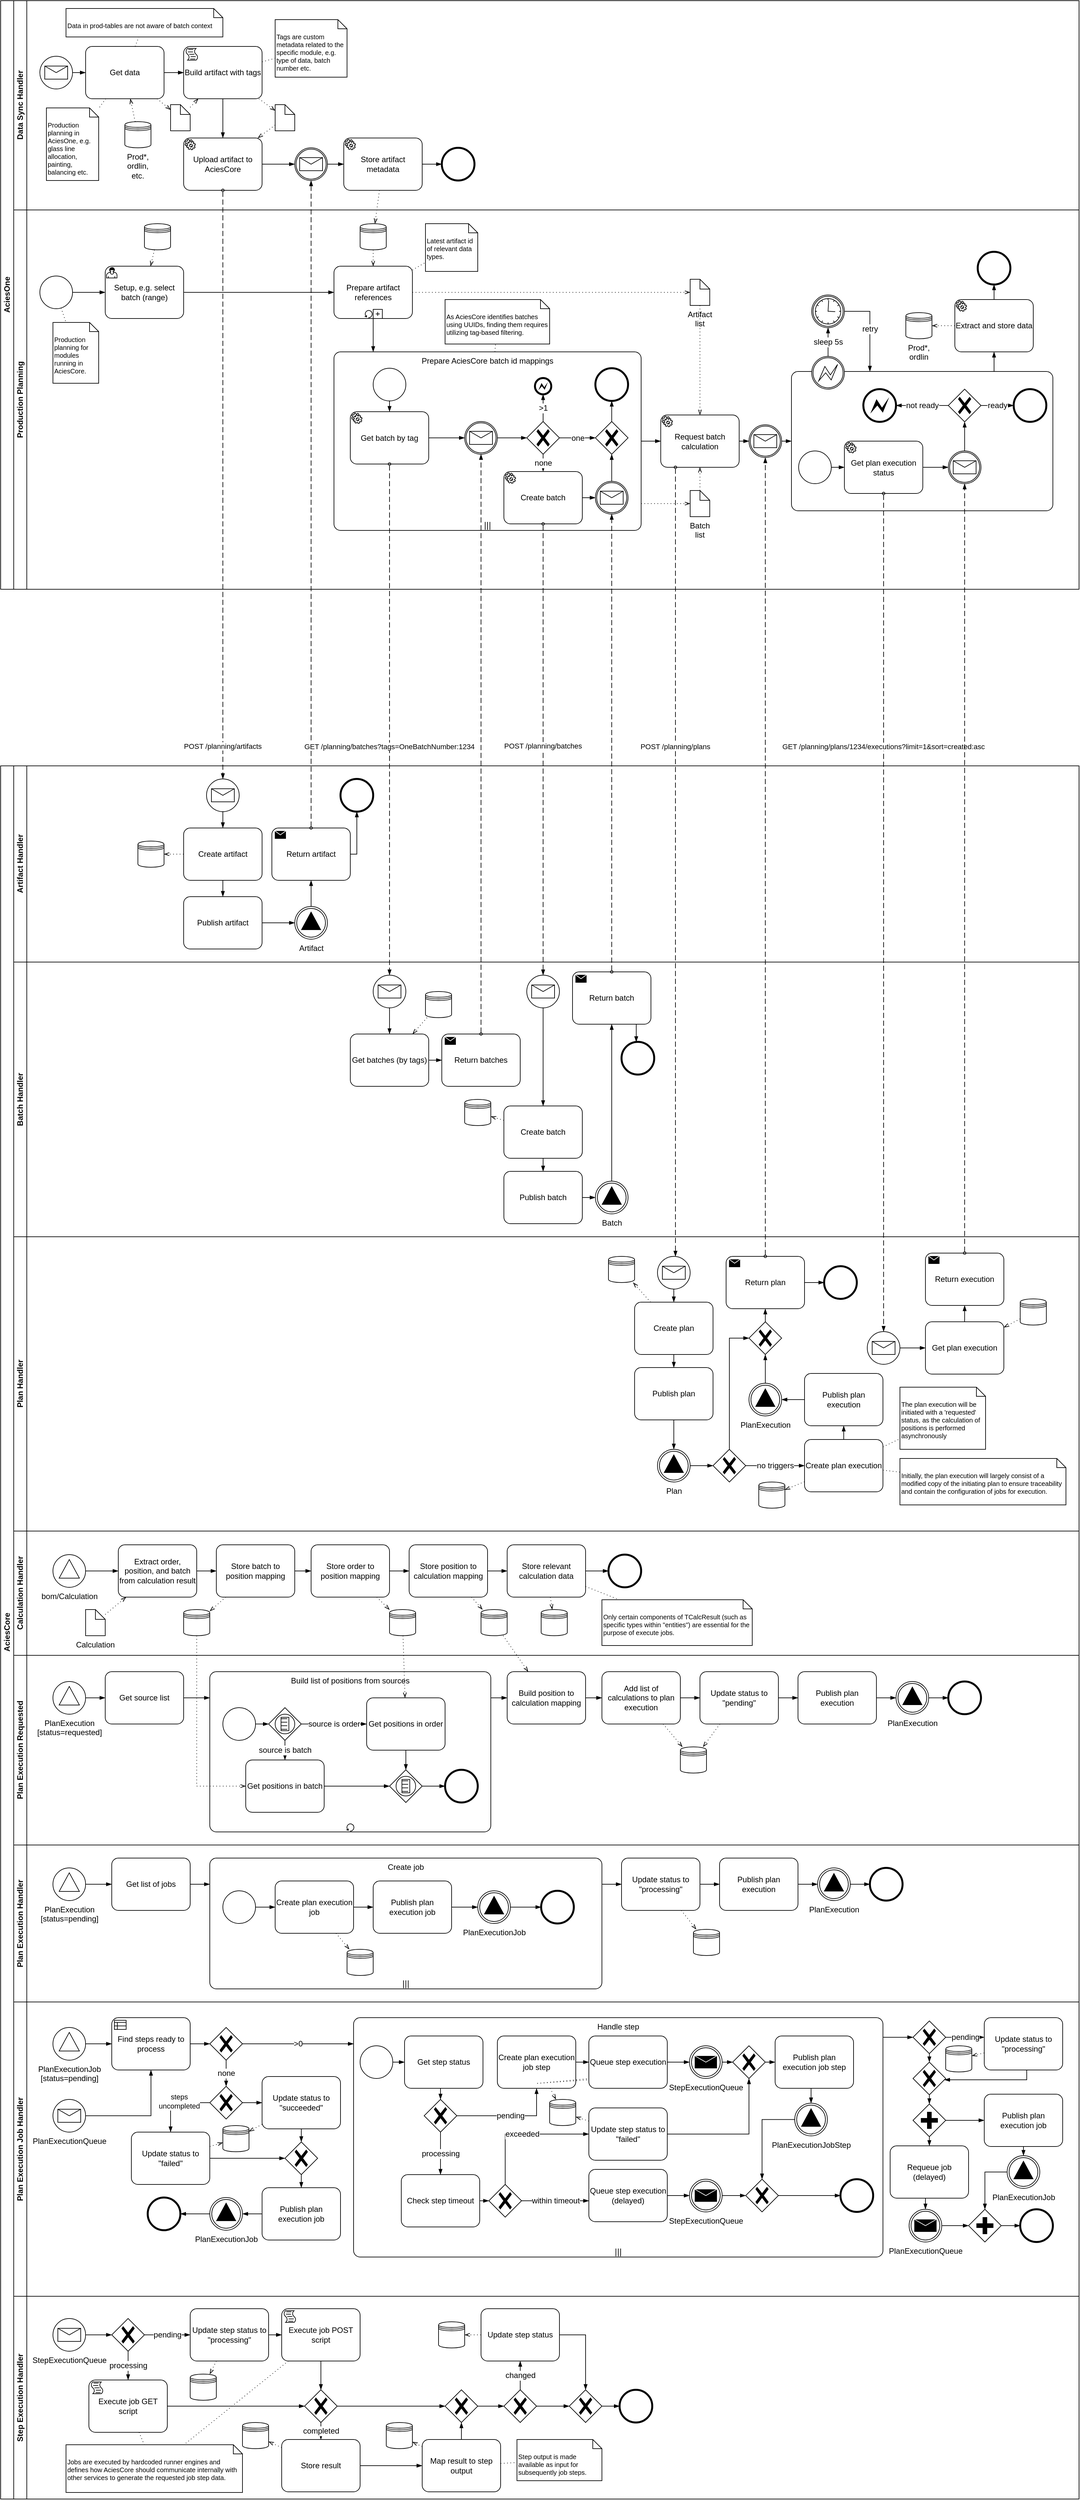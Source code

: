 <mxfile version="21.6.8" type="device">
  <diagram name="Page-1" id="pT9zCR7jW5yzUa4xEAgO">
    <mxGraphModel dx="1562" dy="2112" grid="1" gridSize="10" guides="1" tooltips="1" connect="1" arrows="1" fold="1" page="1" pageScale="1" pageWidth="1654" pageHeight="1169" math="0" shadow="0">
      <root>
        <mxCell id="0" />
        <mxCell id="1" parent="0" />
        <mxCell id="U1KqUVC1e1E0VkJmuzpn-1" value="AciesOne" style="swimlane;html=1;childLayout=stackLayout;resizeParent=1;resizeParentMax=0;horizontal=0;startSize=20;horizontalStack=0;" parent="1" vertex="1">
          <mxGeometry y="-1169" width="1650" height="900" as="geometry" />
        </mxCell>
        <mxCell id="U1KqUVC1e1E0VkJmuzpn-2" value="Data Sync Handler" style="swimlane;html=1;startSize=20;horizontal=0;" parent="U1KqUVC1e1E0VkJmuzpn-1" vertex="1">
          <mxGeometry x="20" width="1630" height="320" as="geometry" />
        </mxCell>
        <mxCell id="U1KqUVC1e1E0VkJmuzpn-3" value="" style="shape=mxgraph.bpmn.event;html=1;verticalLabelPosition=bottom;labelBackgroundColor=#ffffff;verticalAlign=top;align=center;outlineConnect=0;aspect=fixed;outline=standard;symbol=message;points=[[0.145,0.145,0],[0.5,0,0],[0.855,0.145,0],[1,0.5,0],[0.855,0.855,0],[0.5,1,0],[0.145,0.855,0],[0,0.5,0]];perimeter=ellipsePerimeter;" parent="U1KqUVC1e1E0VkJmuzpn-2" vertex="1">
          <mxGeometry x="40" y="85" width="50" height="50" as="geometry" />
        </mxCell>
        <mxCell id="U1KqUVC1e1E0VkJmuzpn-28" value="" style="edgeStyle=elbowEdgeStyle;fontSize=12;html=1;endArrow=blockThin;endFill=1;rounded=0;" parent="U1KqUVC1e1E0VkJmuzpn-2" source="U1KqUVC1e1E0VkJmuzpn-90" target="U1KqUVC1e1E0VkJmuzpn-86" edge="1">
          <mxGeometry width="160" relative="1" as="geometry">
            <mxPoint x="50" y="297" as="sourcePoint" />
            <mxPoint x="280" y="427" as="targetPoint" />
          </mxGeometry>
        </mxCell>
        <mxCell id="U1KqUVC1e1E0VkJmuzpn-35" value="" style="edgeStyle=elbowEdgeStyle;fontSize=12;html=1;endArrow=blockThin;endFill=1;rounded=0;" parent="U1KqUVC1e1E0VkJmuzpn-2" source="U1KqUVC1e1E0VkJmuzpn-3" target="c-N2GnIyo7EjWN-7pbOH-3" edge="1">
          <mxGeometry width="160" relative="1" as="geometry">
            <mxPoint x="160" y="417" as="sourcePoint" />
            <mxPoint x="110" y="110" as="targetPoint" />
          </mxGeometry>
        </mxCell>
        <mxCell id="U1KqUVC1e1E0VkJmuzpn-51" value="Prod*, ordlin, etc." style="shape=datastore;whiteSpace=wrap;html=1;labelPosition=center;verticalLabelPosition=bottom;align=center;verticalAlign=top;aspect=fixed;" parent="U1KqUVC1e1E0VkJmuzpn-2" vertex="1">
          <mxGeometry x="170" y="185" width="40" height="40" as="geometry" />
        </mxCell>
        <mxCell id="U1KqUVC1e1E0VkJmuzpn-52" value="" style="fontSize=12;html=1;endFill=0;startFill=0;endSize=6;startSize=6;dashed=1;dashPattern=1 4;endArrow=openThin;startArrow=none;rounded=0;elbow=vertical;" parent="U1KqUVC1e1E0VkJmuzpn-2" source="U1KqUVC1e1E0VkJmuzpn-51" target="c-N2GnIyo7EjWN-7pbOH-3" edge="1">
          <mxGeometry width="160" relative="1" as="geometry">
            <mxPoint x="-232" y="54" as="sourcePoint" />
            <mxPoint x="110" y="77.273" as="targetPoint" />
          </mxGeometry>
        </mxCell>
        <mxCell id="U1KqUVC1e1E0VkJmuzpn-53" value="" style="shape=mxgraph.bpmn.data;labelPosition=center;verticalLabelPosition=bottom;align=center;verticalAlign=top;whiteSpace=wrap;size=15;html=1;fontFamily=Helvetica;fontSize=12;fontColor=default;strokeColor=default;fillColor=default;" parent="U1KqUVC1e1E0VkJmuzpn-2" vertex="1">
          <mxGeometry x="240.0" y="159" width="30" height="40" as="geometry" />
        </mxCell>
        <mxCell id="U1KqUVC1e1E0VkJmuzpn-54" value="" style="fontSize=12;html=1;endFill=0;startFill=0;endSize=6;startSize=6;dashed=1;dashPattern=1 4;endArrow=openThin;startArrow=none;rounded=0;" parent="U1KqUVC1e1E0VkJmuzpn-2" source="c-N2GnIyo7EjWN-7pbOH-3" target="U1KqUVC1e1E0VkJmuzpn-53" edge="1">
          <mxGeometry width="160" relative="1" as="geometry">
            <mxPoint x="190" y="150" as="sourcePoint" />
            <mxPoint x="506" y="639" as="targetPoint" />
          </mxGeometry>
        </mxCell>
        <mxCell id="U1KqUVC1e1E0VkJmuzpn-86" value="Upload artifact to AciesCore" style="shape=mxgraph.bpmn.task;whiteSpace=wrap;rectStyle=rounded;size=10;taskMarker=service;points=[[0.25,0,0],[0.5,0,0],[0.75,0,0],[1,0.25,0],[1,0.5,0],[1,0.75,0],[0.75,1,0],[0.5,1,0],[0.25,1,0],[0,0.75,0],[0,0.5,0],[0,0.25,0]];html=1;container=1;expand=0;collapsible=0;" parent="U1KqUVC1e1E0VkJmuzpn-2" vertex="1">
          <mxGeometry x="260" y="210" width="120" height="80" as="geometry" />
        </mxCell>
        <mxCell id="U1KqUVC1e1E0VkJmuzpn-87" value="" style="points=[[0.145,0.145,0],[0.5,0,0],[0.855,0.145,0],[1,0.5,0],[0.855,0.855,0],[0.5,1,0],[0.145,0.855,0],[0,0.5,0]];shape=mxgraph.bpmn.event;html=1;verticalLabelPosition=bottom;labelBackgroundColor=#ffffff;verticalAlign=top;align=center;perimeter=ellipsePerimeter;outlineConnect=0;aspect=fixed;outline=catching;symbol=message;" parent="U1KqUVC1e1E0VkJmuzpn-2" vertex="1">
          <mxGeometry x="430" y="225" width="50" height="50" as="geometry" />
        </mxCell>
        <mxCell id="U1KqUVC1e1E0VkJmuzpn-90" value="Build artifact with tags" style="shape=mxgraph.bpmn.task;whiteSpace=wrap;rectStyle=rounded;size=10;taskMarker=script;points=[[0.25,0,0],[0.5,0,0],[0.75,0,0],[1,0.25,0],[1,0.5,0],[1,0.75,0],[0.75,1,0],[0.5,1,0],[0.25,1,0],[0,0.75,0],[0,0.5,0],[0,0.25,0]];html=1;container=1;expand=0;collapsible=0;" parent="U1KqUVC1e1E0VkJmuzpn-2" vertex="1">
          <mxGeometry x="260" y="70" width="120" height="80" as="geometry" />
        </mxCell>
        <mxCell id="U1KqUVC1e1E0VkJmuzpn-91" value="" style="edgeStyle=elbowEdgeStyle;fontSize=12;html=1;endArrow=blockThin;endFill=1;rounded=0;" parent="U1KqUVC1e1E0VkJmuzpn-2" source="c-N2GnIyo7EjWN-7pbOH-3" target="U1KqUVC1e1E0VkJmuzpn-90" edge="1">
          <mxGeometry width="160" relative="1" as="geometry">
            <mxPoint x="230" y="110" as="sourcePoint" />
            <mxPoint x="330" y="-717" as="targetPoint" />
          </mxGeometry>
        </mxCell>
        <mxCell id="U1KqUVC1e1E0VkJmuzpn-92" value="" style="fontSize=12;html=1;endFill=0;startFill=0;endSize=6;startSize=6;dashed=1;dashPattern=1 4;endArrow=openThin;startArrow=none;rounded=0;" parent="U1KqUVC1e1E0VkJmuzpn-2" source="U1KqUVC1e1E0VkJmuzpn-53" target="U1KqUVC1e1E0VkJmuzpn-90" edge="1">
          <mxGeometry width="160" relative="1" as="geometry">
            <mxPoint x="97" y="167" as="sourcePoint" />
            <mxPoint x="506" y="639" as="targetPoint" />
          </mxGeometry>
        </mxCell>
        <mxCell id="U1KqUVC1e1E0VkJmuzpn-93" value="" style="shape=mxgraph.bpmn.data;labelPosition=center;verticalLabelPosition=bottom;align=center;verticalAlign=top;whiteSpace=wrap;size=15;html=1;fontFamily=Helvetica;fontSize=12;fontColor=default;strokeColor=default;fillColor=default;" parent="U1KqUVC1e1E0VkJmuzpn-2" vertex="1">
          <mxGeometry x="400.0" y="159" width="30" height="40" as="geometry" />
        </mxCell>
        <mxCell id="U1KqUVC1e1E0VkJmuzpn-94" value="" style="fontSize=12;html=1;endFill=0;startFill=0;endSize=6;startSize=6;dashed=1;dashPattern=1 4;endArrow=openThin;startArrow=none;rounded=0;" parent="U1KqUVC1e1E0VkJmuzpn-2" source="U1KqUVC1e1E0VkJmuzpn-90" target="U1KqUVC1e1E0VkJmuzpn-93" edge="1">
          <mxGeometry width="160" relative="1" as="geometry">
            <mxPoint x="167" y="167" as="sourcePoint" />
            <mxPoint x="576" y="639" as="targetPoint" />
          </mxGeometry>
        </mxCell>
        <mxCell id="U1KqUVC1e1E0VkJmuzpn-95" value="" style="fontSize=12;html=1;endFill=0;startFill=0;endSize=6;startSize=6;dashed=1;dashPattern=1 4;endArrow=openThin;startArrow=none;rounded=0;" parent="U1KqUVC1e1E0VkJmuzpn-2" source="U1KqUVC1e1E0VkJmuzpn-93" target="U1KqUVC1e1E0VkJmuzpn-86" edge="1">
          <mxGeometry width="160" relative="1" as="geometry">
            <mxPoint x="167" y="167" as="sourcePoint" />
            <mxPoint x="576" y="639" as="targetPoint" />
          </mxGeometry>
        </mxCell>
        <mxCell id="U1KqUVC1e1E0VkJmuzpn-106" value="Store artifact metadata" style="shape=mxgraph.bpmn.task;whiteSpace=wrap;rectStyle=rounded;size=10;taskMarker=service;points=[[0.25,0,0],[0.5,0,0],[0.75,0,0],[1,0.25,0],[1,0.5,0],[1,0.75,0],[0.75,1,0],[0.5,1,0],[0.25,1,0],[0,0.75,0],[0,0.5,0],[0,0.25,0]];html=1;container=1;expand=0;collapsible=0;" parent="U1KqUVC1e1E0VkJmuzpn-2" vertex="1">
          <mxGeometry x="505" y="210" width="120" height="80" as="geometry" />
        </mxCell>
        <mxCell id="U1KqUVC1e1E0VkJmuzpn-107" value="" style="edgeStyle=elbowEdgeStyle;fontSize=12;html=1;endArrow=blockThin;endFill=1;rounded=0;" parent="U1KqUVC1e1E0VkJmuzpn-2" source="U1KqUVC1e1E0VkJmuzpn-87" target="U1KqUVC1e1E0VkJmuzpn-106" edge="1">
          <mxGeometry width="160" relative="1" as="geometry">
            <mxPoint x="-45" y="279" as="sourcePoint" />
            <mxPoint x="185" y="409" as="targetPoint" />
          </mxGeometry>
        </mxCell>
        <mxCell id="U1KqUVC1e1E0VkJmuzpn-111" value="" style="points=[[0.145,0.145,0],[0.5,0,0],[0.855,0.145,0],[1,0.5,0],[0.855,0.855,0],[0.5,1,0],[0.145,0.855,0],[0,0.5,0]];shape=mxgraph.bpmn.event;html=1;verticalLabelPosition=bottom;labelBackgroundColor=#ffffff;verticalAlign=top;align=center;perimeter=ellipsePerimeter;outlineConnect=0;aspect=fixed;outline=end;symbol=terminate2;" parent="U1KqUVC1e1E0VkJmuzpn-2" vertex="1">
          <mxGeometry x="655" y="225" width="50" height="50" as="geometry" />
        </mxCell>
        <mxCell id="U1KqUVC1e1E0VkJmuzpn-112" value="" style="edgeStyle=elbowEdgeStyle;fontSize=12;html=1;endArrow=blockThin;endFill=1;rounded=0;" parent="U1KqUVC1e1E0VkJmuzpn-2" source="U1KqUVC1e1E0VkJmuzpn-106" target="U1KqUVC1e1E0VkJmuzpn-111" edge="1">
          <mxGeometry width="160" relative="1" as="geometry">
            <mxPoint x="-45" y="279" as="sourcePoint" />
            <mxPoint x="185" y="409" as="targetPoint" />
          </mxGeometry>
        </mxCell>
        <mxCell id="U1KqUVC1e1E0VkJmuzpn-121" value="Tags are custom metadata related to the specific module, e.g. type of data, batch number etc." style="shape=note2;boundedLbl=1;whiteSpace=wrap;html=1;size=14;verticalAlign=top;align=left;fontSize=10;horizontal=1;" parent="U1KqUVC1e1E0VkJmuzpn-2" vertex="1">
          <mxGeometry x="400" y="29" width="110" height="88" as="geometry" />
        </mxCell>
        <mxCell id="U1KqUVC1e1E0VkJmuzpn-122" value="" style="endArrow=none;dashed=1;html=1;dashPattern=1 4;strokeWidth=1;rounded=0;" parent="U1KqUVC1e1E0VkJmuzpn-2" source="U1KqUVC1e1E0VkJmuzpn-90" target="U1KqUVC1e1E0VkJmuzpn-121" edge="1">
          <mxGeometry width="50" height="50" relative="1" as="geometry">
            <mxPoint x="360" y="407" as="sourcePoint" />
            <mxPoint x="410" y="357" as="targetPoint" />
          </mxGeometry>
        </mxCell>
        <mxCell id="U1KqUVC1e1E0VkJmuzpn-125" value="Production planning in AciesOne, e.g. glass line allocation, painting, balancing etc." style="shape=note2;boundedLbl=1;whiteSpace=wrap;html=1;size=14;verticalAlign=top;align=left;fontSize=10;horizontal=1;" parent="U1KqUVC1e1E0VkJmuzpn-2" vertex="1">
          <mxGeometry x="50" y="164" width="80" height="111" as="geometry" />
        </mxCell>
        <mxCell id="U1KqUVC1e1E0VkJmuzpn-126" value="" style="endArrow=none;dashed=1;html=1;dashPattern=1 4;strokeWidth=1;rounded=0;" parent="U1KqUVC1e1E0VkJmuzpn-2" source="c-N2GnIyo7EjWN-7pbOH-3" target="U1KqUVC1e1E0VkJmuzpn-125" edge="1">
          <mxGeometry width="50" height="50" relative="1" as="geometry">
            <mxPoint x="151.116" y="150" as="sourcePoint" />
            <mxPoint y="542" as="targetPoint" />
          </mxGeometry>
        </mxCell>
        <mxCell id="U1KqUVC1e1E0VkJmuzpn-169" value="" style="edgeStyle=elbowEdgeStyle;fontSize=12;html=1;endArrow=blockThin;endFill=1;rounded=0;" parent="U1KqUVC1e1E0VkJmuzpn-2" source="U1KqUVC1e1E0VkJmuzpn-86" target="U1KqUVC1e1E0VkJmuzpn-87" edge="1">
          <mxGeometry width="160" relative="1" as="geometry">
            <mxPoint x="50" y="297" as="sourcePoint" />
            <mxPoint x="280" y="427" as="targetPoint" />
          </mxGeometry>
        </mxCell>
        <mxCell id="c-N2GnIyo7EjWN-7pbOH-3" value="Get data" style="points=[[0.25,0,0],[0.5,0,0],[0.75,0,0],[1,0.25,0],[1,0.5,0],[1,0.75,0],[0.75,1,0],[0.5,1,0],[0.25,1,0],[0,0.75,0],[0,0.5,0],[0,0.25,0]];shape=mxgraph.bpmn.task;whiteSpace=wrap;rectStyle=rounded;size=10;html=1;container=1;expand=0;collapsible=0;taskMarker=abstract;" parent="U1KqUVC1e1E0VkJmuzpn-2" vertex="1">
          <mxGeometry x="110" y="70" width="120" height="80" as="geometry" />
        </mxCell>
        <mxCell id="c-N2GnIyo7EjWN-7pbOH-13" value="Data in prod-tables are not aware of batch context" style="shape=note2;boundedLbl=1;whiteSpace=wrap;html=1;size=14;verticalAlign=top;align=left;fontSize=10;horizontal=1;" parent="U1KqUVC1e1E0VkJmuzpn-2" vertex="1">
          <mxGeometry x="80" y="12" width="240" height="43.5" as="geometry" />
        </mxCell>
        <mxCell id="c-N2GnIyo7EjWN-7pbOH-14" value="" style="endArrow=none;dashed=1;html=1;dashPattern=1 4;strokeWidth=1;rounded=0;" parent="U1KqUVC1e1E0VkJmuzpn-2" source="c-N2GnIyo7EjWN-7pbOH-3" target="c-N2GnIyo7EjWN-7pbOH-13" edge="1">
          <mxGeometry width="50" height="50" relative="1" as="geometry">
            <mxPoint x="140" y="28" as="sourcePoint" />
            <mxPoint x="170" y="299" as="targetPoint" />
          </mxGeometry>
        </mxCell>
        <mxCell id="U1KqUVC1e1E0VkJmuzpn-146" value="Production Planning" style="swimlane;startSize=20;horizontal=0;html=1;whiteSpace=wrap;" parent="U1KqUVC1e1E0VkJmuzpn-1" vertex="1">
          <mxGeometry x="20" y="320" width="1630" height="580" as="geometry" />
        </mxCell>
        <mxCell id="U1KqUVC1e1E0VkJmuzpn-147" value="" style="shape=mxgraph.bpmn.event;html=1;verticalLabelPosition=bottom;labelBackgroundColor=#ffffff;verticalAlign=top;align=center;outlineConnect=0;aspect=fixed;outline=standard;symbol=general;points=[[0.145,0.145,0],[0.5,0,0],[0.855,0.145,0],[1,0.5,0],[0.855,0.855,0],[0.5,1,0],[0.145,0.855,0],[0,0.5,0]];perimeter=ellipsePerimeter;" parent="U1KqUVC1e1E0VkJmuzpn-146" vertex="1">
          <mxGeometry x="40" y="101" width="50" height="50" as="geometry" />
        </mxCell>
        <mxCell id="U1KqUVC1e1E0VkJmuzpn-148" value="" style="edgeStyle=elbowEdgeStyle;fontSize=12;html=1;endArrow=blockThin;endFill=1;rounded=0;" parent="U1KqUVC1e1E0VkJmuzpn-146" source="c-N2GnIyo7EjWN-7pbOH-4" target="U1KqUVC1e1E0VkJmuzpn-181" edge="1">
          <mxGeometry width="160" relative="1" as="geometry">
            <mxPoint x="550" y="167" as="sourcePoint" />
            <mxPoint x="550" y="187" as="targetPoint" />
          </mxGeometry>
        </mxCell>
        <mxCell id="U1KqUVC1e1E0VkJmuzpn-153" value="" style="edgeStyle=elbowEdgeStyle;fontSize=12;html=1;endArrow=blockThin;endFill=1;rounded=0;" parent="U1KqUVC1e1E0VkJmuzpn-146" source="uKxJgO5xpR6dhFuR6hYP-8" target="c-N2GnIyo7EjWN-7pbOH-4" edge="1">
          <mxGeometry width="160" relative="1" as="geometry">
            <mxPoint x="640" y="434" as="sourcePoint" />
            <mxPoint x="550" y="127" as="targetPoint" />
          </mxGeometry>
        </mxCell>
        <mxCell id="U1KqUVC1e1E0VkJmuzpn-158" value="Artifact list" style="shape=mxgraph.bpmn.data;labelPosition=center;verticalLabelPosition=bottom;align=center;verticalAlign=top;whiteSpace=wrap;size=15;html=1;fontFamily=Helvetica;fontSize=12;fontColor=default;strokeColor=default;fillColor=default;" parent="U1KqUVC1e1E0VkJmuzpn-146" vertex="1">
          <mxGeometry x="1035" y="106" width="30" height="40" as="geometry" />
        </mxCell>
        <mxCell id="U1KqUVC1e1E0VkJmuzpn-159" value="" style="fontSize=12;html=1;endFill=0;startFill=0;endSize=6;startSize=6;dashed=1;dashPattern=1 4;endArrow=openThin;startArrow=none;rounded=0;" parent="U1KqUVC1e1E0VkJmuzpn-146" source="c-N2GnIyo7EjWN-7pbOH-4" target="U1KqUVC1e1E0VkJmuzpn-158" edge="1">
          <mxGeometry width="160" relative="1" as="geometry">
            <mxPoint x="610" y="142.824" as="sourcePoint" />
            <mxPoint x="1003" y="656" as="targetPoint" />
          </mxGeometry>
        </mxCell>
        <mxCell id="U1KqUVC1e1E0VkJmuzpn-161" value="" style="shape=datastore;whiteSpace=wrap;html=1;labelPosition=center;verticalLabelPosition=bottom;align=center;verticalAlign=top;aspect=fixed;" parent="U1KqUVC1e1E0VkJmuzpn-146" vertex="1">
          <mxGeometry x="530" y="21" width="40" height="40" as="geometry" />
        </mxCell>
        <mxCell id="U1KqUVC1e1E0VkJmuzpn-162" value="" style="fontSize=12;html=1;endFill=0;startFill=0;endSize=6;startSize=6;dashed=1;dashPattern=1 4;endArrow=openThin;startArrow=none;rounded=0;elbow=vertical;" parent="U1KqUVC1e1E0VkJmuzpn-146" source="U1KqUVC1e1E0VkJmuzpn-161" target="c-N2GnIyo7EjWN-7pbOH-4" edge="1">
          <mxGeometry width="160" relative="1" as="geometry">
            <mxPoint x="268" y="71" as="sourcePoint" />
            <mxPoint x="527.778" y="87" as="targetPoint" />
          </mxGeometry>
        </mxCell>
        <mxCell id="U1KqUVC1e1E0VkJmuzpn-202" value="Batch list" style="shape=mxgraph.bpmn.data;labelPosition=center;verticalLabelPosition=bottom;align=center;verticalAlign=top;whiteSpace=wrap;size=15;html=1;fontFamily=Helvetica;fontSize=12;fontColor=default;strokeColor=default;fillColor=default;" parent="U1KqUVC1e1E0VkJmuzpn-146" vertex="1">
          <mxGeometry x="1035" y="429" width="30" height="40" as="geometry" />
        </mxCell>
        <mxCell id="U1KqUVC1e1E0VkJmuzpn-204" value="" style="fontSize=12;html=1;endFill=0;startFill=0;endSize=6;startSize=6;dashed=1;dashPattern=1 4;endArrow=openThin;startArrow=none;rounded=0;edgeStyle=elbowEdgeStyle;elbow=vertical;" parent="U1KqUVC1e1E0VkJmuzpn-146" source="U1KqUVC1e1E0VkJmuzpn-181" target="U1KqUVC1e1E0VkJmuzpn-202" edge="1">
          <mxGeometry width="160" relative="1" as="geometry">
            <mxPoint x="610" y="97" as="sourcePoint" />
            <mxPoint x="1003" y="586" as="targetPoint" />
          </mxGeometry>
        </mxCell>
        <mxCell id="U1KqUVC1e1E0VkJmuzpn-170" value="" style="points=[[0.145,0.145,0],[0.5,0,0],[0.855,0.145,0],[1,0.5,0],[0.855,0.855,0],[0.5,1,0],[0.145,0.855,0],[0,0.5,0]];shape=mxgraph.bpmn.event;html=1;verticalLabelPosition=bottom;labelBackgroundColor=#ffffff;verticalAlign=top;align=center;perimeter=ellipsePerimeter;outlineConnect=0;aspect=fixed;outline=catching;symbol=message;" parent="U1KqUVC1e1E0VkJmuzpn-146" vertex="1">
          <mxGeometry x="1125" y="328.5" width="50" height="50" as="geometry" />
        </mxCell>
        <mxCell id="U1KqUVC1e1E0VkJmuzpn-171" value="" style="fontSize=12;html=1;endArrow=blockThin;endFill=1;rounded=0;edgeStyle=orthogonalEdgeStyle;elbow=vertical;" parent="U1KqUVC1e1E0VkJmuzpn-146" source="U1KqUVC1e1E0VkJmuzpn-181" target="U1KqUVC1e1E0VkJmuzpn-177" edge="1">
          <mxGeometry width="160" relative="1" as="geometry">
            <mxPoint x="650" y="257" as="sourcePoint" />
            <mxPoint x="960" y="419" as="targetPoint" />
          </mxGeometry>
        </mxCell>
        <mxCell id="U1KqUVC1e1E0VkJmuzpn-177" value="&lt;span style=&quot;color: rgb(0, 0, 0); font-family: Helvetica; font-size: 12px; font-style: normal; font-variant-ligatures: normal; font-variant-caps: normal; font-weight: 400; letter-spacing: normal; orphans: 2; text-align: center; text-indent: 0px; text-transform: none; widows: 2; word-spacing: 0px; -webkit-text-stroke-width: 0px; background-color: rgb(251, 251, 251); text-decoration-thickness: initial; text-decoration-style: initial; text-decoration-color: initial; float: none; display: inline !important;&quot;&gt;Request batch calculation&lt;/span&gt;" style="points=[[0.25,0,0],[0.5,0,0],[0.75,0,0],[1,0.25,0],[1,0.5,0],[1,0.75,0],[0.75,1,0],[0.5,1,0],[0.25,1,0],[0,0.75,0],[0,0.5,0],[0,0.25,0]];shape=mxgraph.bpmn.task;whiteSpace=wrap;rectStyle=rounded;size=10;html=1;container=1;expand=0;collapsible=0;taskMarker=service;" parent="U1KqUVC1e1E0VkJmuzpn-146" vertex="1">
          <mxGeometry x="990" y="313.5" width="120" height="80" as="geometry" />
        </mxCell>
        <mxCell id="U1KqUVC1e1E0VkJmuzpn-208" value="" style="edgeStyle=elbowEdgeStyle;fontSize=12;html=1;endArrow=blockThin;endFill=1;rounded=0;" parent="U1KqUVC1e1E0VkJmuzpn-146" source="U1KqUVC1e1E0VkJmuzpn-177" target="U1KqUVC1e1E0VkJmuzpn-170" edge="1">
          <mxGeometry width="160" relative="1" as="geometry">
            <mxPoint x="680" y="100.5" as="sourcePoint" />
            <mxPoint x="680" y="130.5" as="targetPoint" />
          </mxGeometry>
        </mxCell>
        <mxCell id="U1KqUVC1e1E0VkJmuzpn-233" value="" style="points=[[0.145,0.145,0],[0.5,0,0],[0.855,0.145,0],[1,0.5,0],[0.855,0.855,0],[0.5,1,0],[0.145,0.855,0],[0,0.5,0]];shape=mxgraph.bpmn.event;html=1;verticalLabelPosition=bottom;labelBackgroundColor=#ffffff;verticalAlign=top;align=center;perimeter=ellipsePerimeter;outlineConnect=0;aspect=fixed;outline=end;symbol=terminate2;" parent="U1KqUVC1e1E0VkJmuzpn-146" vertex="1">
          <mxGeometry x="1474.996" y="64" width="50" height="50" as="geometry" />
        </mxCell>
        <mxCell id="U1KqUVC1e1E0VkJmuzpn-234" value="" style="edgeStyle=elbowEdgeStyle;fontSize=12;html=1;endArrow=blockThin;endFill=1;rounded=0;" parent="U1KqUVC1e1E0VkJmuzpn-146" source="U1KqUVC1e1E0VkJmuzpn-170" target="U1KqUVC1e1E0VkJmuzpn-276" edge="1">
          <mxGeometry width="160" relative="1" as="geometry">
            <mxPoint x="680" y="100.5" as="sourcePoint" />
            <mxPoint x="1200" y="365" as="targetPoint" />
          </mxGeometry>
        </mxCell>
        <mxCell id="U1KqUVC1e1E0VkJmuzpn-244" value="" style="fontSize=12;html=1;endFill=0;startFill=0;endSize=6;startSize=6;dashed=1;dashPattern=1 4;endArrow=openThin;startArrow=none;rounded=0;" parent="U1KqUVC1e1E0VkJmuzpn-146" source="U1KqUVC1e1E0VkJmuzpn-202" target="U1KqUVC1e1E0VkJmuzpn-177" edge="1">
          <mxGeometry width="160" relative="1" as="geometry">
            <mxPoint x="550" y="97" as="sourcePoint" />
            <mxPoint x="943" y="586" as="targetPoint" />
          </mxGeometry>
        </mxCell>
        <mxCell id="U1KqUVC1e1E0VkJmuzpn-245" value="" style="fontSize=12;html=1;endFill=0;startFill=0;endSize=6;startSize=6;dashed=1;dashPattern=1 4;endArrow=openThin;startArrow=none;rounded=0;" parent="U1KqUVC1e1E0VkJmuzpn-146" source="U1KqUVC1e1E0VkJmuzpn-158" target="U1KqUVC1e1E0VkJmuzpn-177" edge="1">
          <mxGeometry width="160" relative="1" as="geometry">
            <mxPoint x="550" y="97" as="sourcePoint" />
            <mxPoint x="943" y="586" as="targetPoint" />
          </mxGeometry>
        </mxCell>
        <mxCell id="U1KqUVC1e1E0VkJmuzpn-248" value="" style="group" parent="U1KqUVC1e1E0VkJmuzpn-146" vertex="1" connectable="0">
          <mxGeometry x="490" y="217" width="470" height="273" as="geometry" />
        </mxCell>
        <mxCell id="U1KqUVC1e1E0VkJmuzpn-181" value="Prepare AciesCore batch id mappings" style="points=[[0.25,0,0],[0.5,0,0],[0.75,0,0],[1,0.25,0],[1,0.5,0],[1,0.75,0],[0.75,1,0],[0.5,1,0],[0.25,1,0],[0,0.75,0],[0,0.5,0],[0,0.25,0]];shape=mxgraph.bpmn.task;whiteSpace=wrap;rectStyle=rounded;size=10;html=1;container=0;expand=0;collapsible=0;taskMarker=abstract;isLoopMultiParallel=1;verticalAlign=top;" parent="U1KqUVC1e1E0VkJmuzpn-248" vertex="1">
          <mxGeometry width="470" height="273" as="geometry" />
        </mxCell>
        <mxCell id="U1KqUVC1e1E0VkJmuzpn-182" value="" style="shape=mxgraph.bpmn.event;html=1;verticalLabelPosition=bottom;labelBackgroundColor=#ffffff;verticalAlign=top;align=center;outlineConnect=0;aspect=fixed;outline=standard;symbol=general;points=[[0.145,0.145,0],[0.5,0,0],[0.855,0.145,0],[1,0.5,0],[0.855,0.855,0],[0.5,1,0],[0.145,0.855,0],[0,0.5,0]];perimeter=ellipsePerimeter;" parent="U1KqUVC1e1E0VkJmuzpn-248" vertex="1">
          <mxGeometry x="59.994" y="25" width="50" height="50" as="geometry" />
        </mxCell>
        <mxCell id="U1KqUVC1e1E0VkJmuzpn-183" value="" style="points=[[0.145,0.145,0],[0.5,0,0],[0.855,0.145,0],[1,0.5,0],[0.855,0.855,0],[0.5,1,0],[0.145,0.855,0],[0,0.5,0]];shape=mxgraph.bpmn.event;html=1;verticalLabelPosition=bottom;labelBackgroundColor=#ffffff;verticalAlign=top;align=center;perimeter=ellipsePerimeter;outlineConnect=0;aspect=fixed;outline=end;symbol=terminate2;" parent="U1KqUVC1e1E0VkJmuzpn-248" vertex="1">
          <mxGeometry x="399.996" y="25" width="50" height="50" as="geometry" />
        </mxCell>
        <mxCell id="U1KqUVC1e1E0VkJmuzpn-184" value="" style="points=[[0.145,0.145,0],[0.5,0,0],[0.855,0.145,0],[1,0.5,0],[0.855,0.855,0],[0.5,1,0],[0.145,0.855,0],[0,0.5,0]];shape=mxgraph.bpmn.event;html=1;verticalLabelPosition=bottom;labelBackgroundColor=#ffffff;verticalAlign=top;align=center;perimeter=ellipsePerimeter;outlineConnect=0;aspect=fixed;outline=catching;symbol=message;" parent="U1KqUVC1e1E0VkJmuzpn-248" vertex="1">
          <mxGeometry x="199.998" y="106.5" width="50" height="50" as="geometry" />
        </mxCell>
        <mxCell id="U1KqUVC1e1E0VkJmuzpn-187" value="Get batch by tag" style="shape=mxgraph.bpmn.task;whiteSpace=wrap;rectStyle=rounded;size=10;taskMarker=service;points=[[0.25,0,0],[0.5,0,0],[0.75,0,0],[1,0.25,0],[1,0.5,0],[1,0.75,0],[0.75,1,0],[0.5,1,0],[0.25,1,0],[0,0.75,0],[0,0.5,0],[0,0.25,0]];html=1;container=1;expand=0;collapsible=0;" parent="U1KqUVC1e1E0VkJmuzpn-248" vertex="1">
          <mxGeometry x="24.996" y="91.5" width="120" height="80" as="geometry" />
        </mxCell>
        <mxCell id="U1KqUVC1e1E0VkJmuzpn-188" value="" style="edgeStyle=elbowEdgeStyle;fontSize=12;html=1;endArrow=blockThin;endFill=1;rounded=0;" parent="U1KqUVC1e1E0VkJmuzpn-248" source="U1KqUVC1e1E0VkJmuzpn-182" target="U1KqUVC1e1E0VkJmuzpn-187" edge="1">
          <mxGeometry width="160" relative="1" as="geometry">
            <mxPoint x="345.135" y="-10" as="sourcePoint" />
            <mxPoint x="345.135" y="20" as="targetPoint" />
          </mxGeometry>
        </mxCell>
        <mxCell id="U1KqUVC1e1E0VkJmuzpn-189" value="" style="edgeStyle=elbowEdgeStyle;fontSize=12;html=1;endArrow=blockThin;endFill=1;rounded=0;" parent="U1KqUVC1e1E0VkJmuzpn-248" source="U1KqUVC1e1E0VkJmuzpn-187" target="U1KqUVC1e1E0VkJmuzpn-184" edge="1">
          <mxGeometry width="160" relative="1" as="geometry">
            <mxPoint x="345.135" y="-10" as="sourcePoint" />
            <mxPoint x="345.135" y="20" as="targetPoint" />
          </mxGeometry>
        </mxCell>
        <mxCell id="U1KqUVC1e1E0VkJmuzpn-190" value="" style="edgeStyle=elbowEdgeStyle;fontSize=12;html=1;endArrow=blockThin;endFill=1;rounded=0;" parent="U1KqUVC1e1E0VkJmuzpn-248" source="U1KqUVC1e1E0VkJmuzpn-199" target="U1KqUVC1e1E0VkJmuzpn-183" edge="1">
          <mxGeometry width="160" relative="1" as="geometry">
            <mxPoint x="345.135" y="-10" as="sourcePoint" />
            <mxPoint x="345.135" y="20" as="targetPoint" />
          </mxGeometry>
        </mxCell>
        <mxCell id="U1KqUVC1e1E0VkJmuzpn-191" value="" style="points=[[0.25,0.25,0],[0.5,0,0],[0.75,0.25,0],[1,0.5,0],[0.75,0.75,0],[0.5,1,0],[0.25,0.75,0],[0,0.5,0]];shape=mxgraph.bpmn.gateway2;html=1;verticalLabelPosition=bottom;labelBackgroundColor=#ffffff;verticalAlign=top;align=center;perimeter=rhombusPerimeter;outlineConnect=0;outline=none;symbol=none;gwType=exclusive;" parent="U1KqUVC1e1E0VkJmuzpn-248" vertex="1">
          <mxGeometry x="295" y="106.5" width="50" height="50" as="geometry" />
        </mxCell>
        <mxCell id="U1KqUVC1e1E0VkJmuzpn-193" value="" style="edgeStyle=elbowEdgeStyle;fontSize=12;html=1;endArrow=blockThin;endFill=1;rounded=0;" parent="U1KqUVC1e1E0VkJmuzpn-248" source="U1KqUVC1e1E0VkJmuzpn-184" target="U1KqUVC1e1E0VkJmuzpn-191" edge="1">
          <mxGeometry width="160" relative="1" as="geometry">
            <mxPoint x="573" y="-232" as="sourcePoint" />
            <mxPoint x="622" y="-232" as="targetPoint" />
          </mxGeometry>
        </mxCell>
        <mxCell id="U1KqUVC1e1E0VkJmuzpn-195" value="Create batch" style="shape=mxgraph.bpmn.task;whiteSpace=wrap;rectStyle=rounded;size=10;taskMarker=service;points=[[0.25,0,0],[0.5,0,0],[0.75,0,0],[1,0.25,0],[1,0.5,0],[1,0.75,0],[0.75,1,0],[0.5,1,0],[0.25,1,0],[0,0.75,0],[0,0.5,0],[0,0.25,0]];html=1;container=1;expand=0;collapsible=0;" parent="U1KqUVC1e1E0VkJmuzpn-248" vertex="1">
          <mxGeometry x="259.996" y="183" width="120" height="80" as="geometry" />
        </mxCell>
        <mxCell id="U1KqUVC1e1E0VkJmuzpn-196" value="none" style="edgeStyle=elbowEdgeStyle;fontSize=12;html=1;endArrow=blockThin;endFill=1;rounded=0;" parent="U1KqUVC1e1E0VkJmuzpn-248" source="U1KqUVC1e1E0VkJmuzpn-191" target="U1KqUVC1e1E0VkJmuzpn-195" edge="1">
          <mxGeometry width="160" relative="1" as="geometry">
            <mxPoint x="345.135" y="-10" as="sourcePoint" />
            <mxPoint x="345.135" y="20" as="targetPoint" />
          </mxGeometry>
        </mxCell>
        <mxCell id="U1KqUVC1e1E0VkJmuzpn-197" value="" style="points=[[0.145,0.145,0],[0.5,0,0],[0.855,0.145,0],[1,0.5,0],[0.855,0.855,0],[0.5,1,0],[0.145,0.855,0],[0,0.5,0]];shape=mxgraph.bpmn.event;html=1;verticalLabelPosition=bottom;labelBackgroundColor=#ffffff;verticalAlign=top;align=center;perimeter=ellipsePerimeter;outlineConnect=0;aspect=fixed;outline=catching;symbol=message;" parent="U1KqUVC1e1E0VkJmuzpn-248" vertex="1">
          <mxGeometry x="399.998" y="198" width="50" height="50" as="geometry" />
        </mxCell>
        <mxCell id="U1KqUVC1e1E0VkJmuzpn-198" value="" style="edgeStyle=elbowEdgeStyle;fontSize=12;html=1;endArrow=blockThin;endFill=1;rounded=0;" parent="U1KqUVC1e1E0VkJmuzpn-248" source="U1KqUVC1e1E0VkJmuzpn-195" target="U1KqUVC1e1E0VkJmuzpn-197" edge="1">
          <mxGeometry width="160" relative="1" as="geometry">
            <mxPoint x="345.135" y="-10" as="sourcePoint" />
            <mxPoint x="345.135" y="20" as="targetPoint" />
          </mxGeometry>
        </mxCell>
        <mxCell id="U1KqUVC1e1E0VkJmuzpn-199" value="" style="points=[[0.25,0.25,0],[0.5,0,0],[0.75,0.25,0],[1,0.5,0],[0.75,0.75,0],[0.5,1,0],[0.25,0.75,0],[0,0.5,0]];shape=mxgraph.bpmn.gateway2;html=1;verticalLabelPosition=bottom;labelBackgroundColor=#ffffff;verticalAlign=top;align=center;perimeter=rhombusPerimeter;outlineConnect=0;outline=none;symbol=none;gwType=exclusive;" parent="U1KqUVC1e1E0VkJmuzpn-248" vertex="1">
          <mxGeometry x="400" y="106.5" width="50" height="50" as="geometry" />
        </mxCell>
        <mxCell id="U1KqUVC1e1E0VkJmuzpn-200" value="one" style="edgeStyle=elbowEdgeStyle;fontSize=12;html=1;endArrow=blockThin;endFill=1;rounded=0;" parent="U1KqUVC1e1E0VkJmuzpn-248" source="U1KqUVC1e1E0VkJmuzpn-191" target="U1KqUVC1e1E0VkJmuzpn-199" edge="1">
          <mxGeometry width="160" relative="1" as="geometry">
            <mxPoint x="355" y="-375" as="sourcePoint" />
            <mxPoint x="492" y="-429" as="targetPoint" />
          </mxGeometry>
        </mxCell>
        <mxCell id="U1KqUVC1e1E0VkJmuzpn-201" value="" style="edgeStyle=elbowEdgeStyle;fontSize=12;html=1;endArrow=blockThin;endFill=1;rounded=0;" parent="U1KqUVC1e1E0VkJmuzpn-248" source="U1KqUVC1e1E0VkJmuzpn-197" target="U1KqUVC1e1E0VkJmuzpn-199" edge="1">
          <mxGeometry width="160" relative="1" as="geometry">
            <mxPoint x="355" y="-375" as="sourcePoint" />
            <mxPoint x="492" y="-429" as="targetPoint" />
          </mxGeometry>
        </mxCell>
        <mxCell id="c-N2GnIyo7EjWN-7pbOH-7" value="" style="points=[[0.145,0.145,0],[0.5,0,0],[0.855,0.145,0],[1,0.5,0],[0.855,0.855,0],[0.5,1,0],[0.145,0.855,0],[0,0.5,0]];shape=mxgraph.bpmn.event;html=1;verticalLabelPosition=bottom;labelBackgroundColor=#ffffff;verticalAlign=top;align=center;perimeter=ellipsePerimeter;outlineConnect=0;aspect=fixed;outline=end;symbol=error;" parent="U1KqUVC1e1E0VkJmuzpn-248" vertex="1">
          <mxGeometry x="307.5" y="40" width="25" height="25" as="geometry" />
        </mxCell>
        <mxCell id="c-N2GnIyo7EjWN-7pbOH-8" value="&amp;gt;1" style="edgeStyle=elbowEdgeStyle;fontSize=12;html=1;endArrow=blockThin;endFill=1;rounded=0;elbow=vertical;" parent="U1KqUVC1e1E0VkJmuzpn-248" source="U1KqUVC1e1E0VkJmuzpn-191" target="c-N2GnIyo7EjWN-7pbOH-7" edge="1">
          <mxGeometry width="160" relative="1" as="geometry">
            <mxPoint x="355" y="-375" as="sourcePoint" />
            <mxPoint x="492" y="-429" as="targetPoint" />
          </mxGeometry>
        </mxCell>
        <mxCell id="U1KqUVC1e1E0VkJmuzpn-268" value="" style="edgeStyle=elbowEdgeStyle;fontSize=12;html=1;endArrow=blockThin;endFill=1;rounded=0;" parent="U1KqUVC1e1E0VkJmuzpn-146" source="U1KqUVC1e1E0VkJmuzpn-287" target="U1KqUVC1e1E0VkJmuzpn-233" edge="1">
          <mxGeometry width="160" relative="1" as="geometry">
            <mxPoint x="1560" y="455" as="sourcePoint" />
            <mxPoint x="600" y="220.5" as="targetPoint" />
          </mxGeometry>
        </mxCell>
        <mxCell id="U1KqUVC1e1E0VkJmuzpn-288" value="" style="edgeStyle=elbowEdgeStyle;fontSize=12;html=1;endArrow=blockThin;endFill=1;rounded=0;" parent="U1KqUVC1e1E0VkJmuzpn-146" source="U1KqUVC1e1E0VkJmuzpn-276" target="U1KqUVC1e1E0VkJmuzpn-287" edge="1">
          <mxGeometry width="160" relative="1" as="geometry">
            <mxPoint x="1650" y="-153" as="sourcePoint" />
            <mxPoint x="1720" y="-153" as="targetPoint" />
          </mxGeometry>
        </mxCell>
        <mxCell id="U1KqUVC1e1E0VkJmuzpn-287" value="&lt;span style=&quot;color: rgb(0, 0, 0); font-family: Helvetica; font-size: 12px; font-style: normal; font-variant-ligatures: normal; font-variant-caps: normal; font-weight: 400; letter-spacing: normal; orphans: 2; text-align: center; text-indent: 0px; text-transform: none; widows: 2; word-spacing: 0px; -webkit-text-stroke-width: 0px; background-color: rgb(251, 251, 251); text-decoration-thickness: initial; text-decoration-style: initial; text-decoration-color: initial; float: none; display: inline !important;&quot;&gt;Extract and store data&lt;/span&gt;" style="points=[[0.25,0,0],[0.5,0,0],[0.75,0,0],[1,0.25,0],[1,0.5,0],[1,0.75,0],[0.75,1,0],[0.5,1,0],[0.25,1,0],[0,0.75,0],[0,0.5,0],[0,0.25,0]];shape=mxgraph.bpmn.task;whiteSpace=wrap;rectStyle=rounded;size=10;html=1;container=1;expand=0;collapsible=0;taskMarker=service;" parent="U1KqUVC1e1E0VkJmuzpn-146" vertex="1">
          <mxGeometry x="1440" y="137" width="120" height="80" as="geometry" />
        </mxCell>
        <mxCell id="U1KqUVC1e1E0VkJmuzpn-289" value="Prod*, ordlin" style="shape=datastore;whiteSpace=wrap;html=1;labelPosition=center;verticalLabelPosition=bottom;align=center;verticalAlign=top;aspect=fixed;" parent="U1KqUVC1e1E0VkJmuzpn-146" vertex="1">
          <mxGeometry x="1365" y="157" width="40" height="40" as="geometry" />
        </mxCell>
        <mxCell id="U1KqUVC1e1E0VkJmuzpn-290" value="" style="fontSize=12;html=1;endFill=0;startFill=0;endSize=6;startSize=6;dashed=1;dashPattern=1 4;endArrow=openThin;startArrow=none;rounded=0;elbow=vertical;" parent="U1KqUVC1e1E0VkJmuzpn-146" source="U1KqUVC1e1E0VkJmuzpn-287" target="U1KqUVC1e1E0VkJmuzpn-289" edge="1">
          <mxGeometry width="160" relative="1" as="geometry">
            <mxPoint x="1388" y="127" as="sourcePoint" />
            <mxPoint x="1405" y="119.174" as="targetPoint" />
          </mxGeometry>
        </mxCell>
        <mxCell id="c-N2GnIyo7EjWN-7pbOH-4" value="Prepare artifact references" style="points=[[0.25,0,0],[0.5,0,0],[0.75,0,0],[1,0.25,0],[1,0.5,0],[1,0.75,0],[0.75,1,0],[0.5,1,0],[0.25,1,0],[0,0.75,0],[0,0.5,0],[0,0.25,0]];shape=mxgraph.bpmn.task;whiteSpace=wrap;rectStyle=rounded;size=10;html=1;container=1;expand=0;collapsible=0;taskMarker=abstract;isLoopStandard=1;isLoopSub=1;" parent="U1KqUVC1e1E0VkJmuzpn-146" vertex="1">
          <mxGeometry x="490" y="86" width="120" height="80" as="geometry" />
        </mxCell>
        <mxCell id="c-N2GnIyo7EjWN-7pbOH-5" value="Latest artifact id of relevant data types." style="shape=note2;boundedLbl=1;whiteSpace=wrap;html=1;size=14;verticalAlign=top;align=left;fontSize=10;horizontal=1;" parent="U1KqUVC1e1E0VkJmuzpn-146" vertex="1">
          <mxGeometry x="630" y="21" width="80" height="73" as="geometry" />
        </mxCell>
        <mxCell id="c-N2GnIyo7EjWN-7pbOH-6" value="" style="endArrow=none;dashed=1;html=1;dashPattern=1 4;strokeWidth=1;rounded=0;" parent="U1KqUVC1e1E0VkJmuzpn-146" source="c-N2GnIyo7EjWN-7pbOH-4" target="c-N2GnIyo7EjWN-7pbOH-5" edge="1">
          <mxGeometry width="50" height="50" relative="1" as="geometry">
            <mxPoint x="610" y="88" as="sourcePoint" />
            <mxPoint x="640" y="366" as="targetPoint" />
          </mxGeometry>
        </mxCell>
        <mxCell id="c-N2GnIyo7EjWN-7pbOH-106" value="" style="group" parent="U1KqUVC1e1E0VkJmuzpn-146" vertex="1" connectable="0">
          <mxGeometry x="1190" y="150" width="400" height="310" as="geometry" />
        </mxCell>
        <mxCell id="c-N2GnIyo7EjWN-7pbOH-12" value="" style="points=[[0.145,0.145,0],[0.5,0,0],[0.855,0.145,0],[1,0.5,0],[0.855,0.855,0],[0.5,1,0],[0.145,0.855,0],[0,0.5,0]];shape=mxgraph.bpmn.event;html=1;verticalLabelPosition=bottom;labelBackgroundColor=#ffffff;verticalAlign=top;align=center;perimeter=ellipsePerimeter;outlineConnect=0;aspect=fixed;outline=catching;symbol=timer;" parent="c-N2GnIyo7EjWN-7pbOH-106" vertex="1">
          <mxGeometry x="31" y="-20" width="50" height="50" as="geometry" />
        </mxCell>
        <mxCell id="c-N2GnIyo7EjWN-7pbOH-10" value="retry" style="edgeStyle=elbowEdgeStyle;fontSize=12;html=1;endArrow=blockThin;endFill=1;rounded=0;" parent="c-N2GnIyo7EjWN-7pbOH-106" source="c-N2GnIyo7EjWN-7pbOH-12" target="U1KqUVC1e1E0VkJmuzpn-276" edge="1">
          <mxGeometry width="160" relative="1" as="geometry">
            <mxPoint x="211" y="254" as="sourcePoint" />
            <mxPoint x="280" y="254" as="targetPoint" />
            <Array as="points">
              <mxPoint x="120" y="59" />
            </Array>
          </mxGeometry>
        </mxCell>
        <mxCell id="U1KqUVC1e1E0VkJmuzpn-276" value="" style="points=[[0.25,0,0],[0.5,0,0],[0.75,0,0],[1,0.25,0],[1,0.5,0],[1,0.75,0],[0.75,1,0],[0.5,1,0],[0.25,1,0],[0,0.75,0],[0,0.5,0],[0,0.25,0]];shape=mxgraph.bpmn.task;whiteSpace=wrap;rectStyle=rounded;size=10;html=1;container=0;expand=0;collapsible=0;taskMarker=abstract;" parent="c-N2GnIyo7EjWN-7pbOH-106" vertex="1">
          <mxGeometry y="97" width="400" height="213" as="geometry" />
        </mxCell>
        <mxCell id="U1KqUVC1e1E0VkJmuzpn-260" value="" style="points=[[0.145,0.145,0],[0.5,0,0],[0.855,0.145,0],[1,0.5,0],[0.855,0.855,0],[0.5,1,0],[0.145,0.855,0],[0,0.5,0]];shape=mxgraph.bpmn.event;html=1;verticalLabelPosition=bottom;labelBackgroundColor=#ffffff;verticalAlign=top;align=center;perimeter=ellipsePerimeter;outlineConnect=0;aspect=fixed;outline=standard;symbol=general;" parent="c-N2GnIyo7EjWN-7pbOH-106" vertex="1">
          <mxGeometry x="11" y="218.5" width="50" height="50" as="geometry" />
        </mxCell>
        <mxCell id="U1KqUVC1e1E0VkJmuzpn-262" value="Get plan execution status" style="shape=mxgraph.bpmn.task;whiteSpace=wrap;rectStyle=rounded;size=10;taskMarker=service;points=[[0.25,0,0],[0.5,0,0],[0.75,0,0],[1,0.25,0],[1,0.5,0],[1,0.75,0],[0.75,1,0],[0.5,1,0],[0.25,1,0],[0,0.75,0],[0,0.5,0],[0,0.25,0]];html=1;container=1;expand=0;collapsible=0;" parent="c-N2GnIyo7EjWN-7pbOH-106" vertex="1">
          <mxGeometry x="80.996" y="203.5" width="120" height="80" as="geometry" />
        </mxCell>
        <mxCell id="U1KqUVC1e1E0VkJmuzpn-263" value="" style="edgeStyle=elbowEdgeStyle;fontSize=12;html=1;endArrow=blockThin;endFill=1;rounded=0;" parent="c-N2GnIyo7EjWN-7pbOH-106" source="U1KqUVC1e1E0VkJmuzpn-262" target="U1KqUVC1e1E0VkJmuzpn-261" edge="1">
          <mxGeometry width="160" relative="1" as="geometry">
            <mxPoint x="396.135" y="52.5" as="sourcePoint" />
            <mxPoint x="396.135" y="82.5" as="targetPoint" />
          </mxGeometry>
        </mxCell>
        <mxCell id="U1KqUVC1e1E0VkJmuzpn-264" value="" style="edgeStyle=elbowEdgeStyle;fontSize=12;html=1;endArrow=blockThin;endFill=1;rounded=0;" parent="c-N2GnIyo7EjWN-7pbOH-106" source="U1KqUVC1e1E0VkJmuzpn-260" target="U1KqUVC1e1E0VkJmuzpn-262" edge="1">
          <mxGeometry width="160" relative="1" as="geometry">
            <mxPoint x="396.135" y="102" as="sourcePoint" />
            <mxPoint x="396.135" y="132" as="targetPoint" />
          </mxGeometry>
        </mxCell>
        <mxCell id="U1KqUVC1e1E0VkJmuzpn-272" value="" style="shape=mxgraph.bpmn.event;html=1;verticalLabelPosition=bottom;labelBackgroundColor=#ffffff;verticalAlign=top;align=center;outlineConnect=0;aspect=fixed;outline=end;symbol=error;points=[[0.145,0.145,0],[0.5,0,0],[0.855,0.145,0],[1,0.5,0],[0.855,0.855,0],[0.5,1,0],[0.145,0.855,0],[0,0.5,0]];perimeter=ellipsePerimeter;" parent="c-N2GnIyo7EjWN-7pbOH-106" vertex="1">
          <mxGeometry x="110" y="124" width="50" height="50" as="geometry" />
        </mxCell>
        <mxCell id="U1KqUVC1e1E0VkJmuzpn-273" value="not ready" style="edgeStyle=elbowEdgeStyle;fontSize=12;html=1;endArrow=blockThin;endFill=1;rounded=0;" parent="c-N2GnIyo7EjWN-7pbOH-106" source="U1KqUVC1e1E0VkJmuzpn-270" target="U1KqUVC1e1E0VkJmuzpn-272" edge="1">
          <mxGeometry width="160" relative="1" as="geometry">
            <mxPoint x="396.135" y="72.5" as="sourcePoint" />
            <mxPoint x="396.135" y="42.5" as="targetPoint" />
          </mxGeometry>
        </mxCell>
        <mxCell id="U1KqUVC1e1E0VkJmuzpn-261" value="" style="points=[[0.145,0.145,0],[0.5,0,0],[0.855,0.145,0],[1,0.5,0],[0.855,0.855,0],[0.5,1,0],[0.145,0.855,0],[0,0.5,0]];shape=mxgraph.bpmn.event;html=1;verticalLabelPosition=bottom;labelBackgroundColor=#ffffff;verticalAlign=top;align=center;perimeter=ellipsePerimeter;outlineConnect=0;aspect=fixed;outline=catching;symbol=message;" parent="c-N2GnIyo7EjWN-7pbOH-106" vertex="1">
          <mxGeometry x="239.998" y="218.5" width="50" height="50" as="geometry" />
        </mxCell>
        <mxCell id="U1KqUVC1e1E0VkJmuzpn-270" value="" style="points=[[0.25,0.25,0],[0.5,0,0],[0.75,0.25,0],[1,0.5,0],[0.75,0.75,0],[0.5,1,0],[0.25,0.75,0],[0,0.5,0]];shape=mxgraph.bpmn.gateway2;html=1;verticalLabelPosition=bottom;labelBackgroundColor=#ffffff;verticalAlign=top;align=center;perimeter=rhombusPerimeter;outlineConnect=0;outline=none;symbol=none;gwType=exclusive;" parent="c-N2GnIyo7EjWN-7pbOH-106" vertex="1">
          <mxGeometry x="240" y="124" width="50" height="50" as="geometry" />
        </mxCell>
        <mxCell id="U1KqUVC1e1E0VkJmuzpn-275" value="" style="edgeStyle=elbowEdgeStyle;fontSize=12;html=1;endArrow=blockThin;endFill=1;rounded=0;" parent="c-N2GnIyo7EjWN-7pbOH-106" source="U1KqUVC1e1E0VkJmuzpn-261" target="U1KqUVC1e1E0VkJmuzpn-270" edge="1">
          <mxGeometry width="160" relative="1" as="geometry">
            <mxPoint x="396.135" y="52.5" as="sourcePoint" />
            <mxPoint x="396.135" y="82.5" as="targetPoint" />
          </mxGeometry>
        </mxCell>
        <mxCell id="U1KqUVC1e1E0VkJmuzpn-265" value="" style="points=[[0.145,0.145,0],[0.5,0,0],[0.855,0.145,0],[1,0.5,0],[0.855,0.855,0],[0.5,1,0],[0.145,0.855,0],[0,0.5,0]];shape=mxgraph.bpmn.event;html=1;verticalLabelPosition=bottom;labelBackgroundColor=#ffffff;verticalAlign=top;align=center;perimeter=ellipsePerimeter;outlineConnect=0;aspect=fixed;outline=end;symbol=terminate2;" parent="c-N2GnIyo7EjWN-7pbOH-106" vertex="1">
          <mxGeometry x="339.996" y="124" width="50" height="50" as="geometry" />
        </mxCell>
        <mxCell id="U1KqUVC1e1E0VkJmuzpn-266" value="ready" style="edgeStyle=elbowEdgeStyle;fontSize=12;html=1;endArrow=blockThin;endFill=1;rounded=0;" parent="c-N2GnIyo7EjWN-7pbOH-106" source="U1KqUVC1e1E0VkJmuzpn-270" target="U1KqUVC1e1E0VkJmuzpn-265" edge="1">
          <mxGeometry width="160" relative="1" as="geometry">
            <mxPoint x="396.135" y="42.5" as="sourcePoint" />
            <mxPoint x="396.135" y="72.5" as="targetPoint" />
            <Array as="points">
              <mxPoint x="365" y="149" />
            </Array>
          </mxGeometry>
        </mxCell>
        <mxCell id="uKxJgO5xpR6dhFuR6hYP-1" value="Production planning for modules running in AciesCore." style="shape=note2;boundedLbl=1;whiteSpace=wrap;html=1;size=14;verticalAlign=top;align=left;fontSize=10;horizontal=1;" vertex="1" parent="U1KqUVC1e1E0VkJmuzpn-146">
          <mxGeometry x="60" y="172" width="70" height="93" as="geometry" />
        </mxCell>
        <mxCell id="uKxJgO5xpR6dhFuR6hYP-2" value="" style="endArrow=none;dashed=1;html=1;dashPattern=1 4;strokeWidth=1;rounded=0;" edge="1" parent="U1KqUVC1e1E0VkJmuzpn-146" target="uKxJgO5xpR6dhFuR6hYP-1" source="U1KqUVC1e1E0VkJmuzpn-147">
          <mxGeometry width="50" height="50" relative="1" as="geometry">
            <mxPoint x="135" y="147" as="sourcePoint" />
            <mxPoint x="-30" y="539" as="targetPoint" />
          </mxGeometry>
        </mxCell>
        <mxCell id="uKxJgO5xpR6dhFuR6hYP-4" value="As AciesCore identifies batches using UUIDs, finding them requires utilizing tag-based filtering." style="shape=note2;boundedLbl=1;whiteSpace=wrap;html=1;size=14;verticalAlign=top;align=left;fontSize=10;horizontal=1;" vertex="1" parent="U1KqUVC1e1E0VkJmuzpn-146">
          <mxGeometry x="660" y="137" width="160" height="68" as="geometry" />
        </mxCell>
        <mxCell id="uKxJgO5xpR6dhFuR6hYP-5" value="" style="endArrow=none;dashed=1;html=1;dashPattern=1 4;strokeWidth=1;rounded=0;" edge="1" parent="U1KqUVC1e1E0VkJmuzpn-146" target="uKxJgO5xpR6dhFuR6hYP-4" source="U1KqUVC1e1E0VkJmuzpn-181">
          <mxGeometry width="50" height="50" relative="1" as="geometry">
            <mxPoint x="650" y="193" as="sourcePoint" />
            <mxPoint x="680" y="467" as="targetPoint" />
          </mxGeometry>
        </mxCell>
        <mxCell id="uKxJgO5xpR6dhFuR6hYP-6" value="" style="shape=datastore;whiteSpace=wrap;html=1;labelPosition=center;verticalLabelPosition=bottom;align=center;verticalAlign=top;aspect=fixed;" vertex="1" parent="U1KqUVC1e1E0VkJmuzpn-146">
          <mxGeometry x="200" y="21" width="40" height="40" as="geometry" />
        </mxCell>
        <mxCell id="uKxJgO5xpR6dhFuR6hYP-7" value="" style="fontSize=12;html=1;endFill=0;startFill=0;endSize=6;startSize=6;dashed=1;dashPattern=1 4;endArrow=openThin;startArrow=none;rounded=0;elbow=vertical;" edge="1" parent="U1KqUVC1e1E0VkJmuzpn-146" source="uKxJgO5xpR6dhFuR6hYP-6" target="uKxJgO5xpR6dhFuR6hYP-8">
          <mxGeometry width="160" relative="1" as="geometry">
            <mxPoint x="148" y="262.5" as="sourcePoint" />
            <mxPoint x="490" y="241.769" as="targetPoint" />
          </mxGeometry>
        </mxCell>
        <mxCell id="uKxJgO5xpR6dhFuR6hYP-8" value="Setup, e.g. select batch (range)" style="points=[[0.25,0,0],[0.5,0,0],[0.75,0,0],[1,0.25,0],[1,0.5,0],[1,0.75,0],[0.75,1,0],[0.5,1,0],[0.25,1,0],[0,0.75,0],[0,0.5,0],[0,0.25,0]];shape=mxgraph.bpmn.task;whiteSpace=wrap;rectStyle=rounded;size=10;html=1;container=1;expand=0;collapsible=0;taskMarker=user;" vertex="1" parent="U1KqUVC1e1E0VkJmuzpn-146">
          <mxGeometry x="140" y="86" width="120" height="80" as="geometry" />
        </mxCell>
        <mxCell id="uKxJgO5xpR6dhFuR6hYP-9" value="" style="edgeStyle=elbowEdgeStyle;fontSize=12;html=1;endArrow=blockThin;endFill=1;rounded=0;" edge="1" parent="U1KqUVC1e1E0VkJmuzpn-146" source="U1KqUVC1e1E0VkJmuzpn-147" target="uKxJgO5xpR6dhFuR6hYP-8">
          <mxGeometry width="160" relative="1" as="geometry">
            <mxPoint x="110" y="-723" as="sourcePoint" />
            <mxPoint x="510" y="-723" as="targetPoint" />
          </mxGeometry>
        </mxCell>
        <mxCell id="U1KqUVC1e1E0VkJmuzpn-109" value="" style="fontSize=12;html=1;endFill=0;startFill=0;endSize=6;startSize=6;dashed=1;dashPattern=1 4;endArrow=openThin;startArrow=none;rounded=0;elbow=vertical;" parent="U1KqUVC1e1E0VkJmuzpn-1" source="U1KqUVC1e1E0VkJmuzpn-106" target="U1KqUVC1e1E0VkJmuzpn-161" edge="1">
          <mxGeometry width="160" relative="1" as="geometry">
            <mxPoint x="567" y="89" as="sourcePoint" />
            <mxPoint x="263" y="38" as="targetPoint" />
          </mxGeometry>
        </mxCell>
        <mxCell id="U1KqUVC1e1E0VkJmuzpn-55" value="AciesCore" style="swimlane;html=1;childLayout=stackLayout;resizeParent=1;resizeParentMax=0;horizontal=0;startSize=20;horizontalStack=0;" parent="1" vertex="1">
          <mxGeometry y="1" width="1650" height="2650" as="geometry" />
        </mxCell>
        <mxCell id="U1KqUVC1e1E0VkJmuzpn-56" value="Artifact Handler" style="swimlane;html=1;startSize=20;horizontal=0;" parent="U1KqUVC1e1E0VkJmuzpn-55" vertex="1">
          <mxGeometry x="20" width="1630" height="300" as="geometry" />
        </mxCell>
        <mxCell id="U1KqUVC1e1E0VkJmuzpn-88" value="" style="points=[[0.145,0.145,0],[0.5,0,0],[0.855,0.145,0],[1,0.5,0],[0.855,0.855,0],[0.5,1,0],[0.145,0.855,0],[0,0.5,0]];shape=mxgraph.bpmn.event;html=1;verticalLabelPosition=bottom;labelBackgroundColor=#ffffff;verticalAlign=top;align=center;perimeter=ellipsePerimeter;outlineConnect=0;aspect=fixed;outline=standard;symbol=message;" parent="U1KqUVC1e1E0VkJmuzpn-56" vertex="1">
          <mxGeometry x="295" y="20" width="50" height="50" as="geometry" />
        </mxCell>
        <mxCell id="U1KqUVC1e1E0VkJmuzpn-98" value="" style="edgeStyle=elbowEdgeStyle;fontSize=12;html=1;endArrow=blockThin;endFill=1;rounded=0;" parent="U1KqUVC1e1E0VkJmuzpn-56" source="U1KqUVC1e1E0VkJmuzpn-88" target="U1KqUVC1e1E0VkJmuzpn-99" edge="1">
          <mxGeometry width="160" relative="1" as="geometry">
            <mxPoint x="80" y="45" as="sourcePoint" />
            <mxPoint x="450.0" y="232.0" as="targetPoint" />
          </mxGeometry>
        </mxCell>
        <mxCell id="U1KqUVC1e1E0VkJmuzpn-99" value="Create artifact" style="points=[[0.25,0,0],[0.5,0,0],[0.75,0,0],[1,0.25,0],[1,0.5,0],[1,0.75,0],[0.75,1,0],[0.5,1,0],[0.25,1,0],[0,0.75,0],[0,0.5,0],[0,0.25,0]];shape=mxgraph.bpmn.task;whiteSpace=wrap;rectStyle=rounded;size=10;taskMarker=abstract;" parent="U1KqUVC1e1E0VkJmuzpn-56" vertex="1">
          <mxGeometry x="260" y="95" width="120" height="80" as="geometry" />
        </mxCell>
        <mxCell id="U1KqUVC1e1E0VkJmuzpn-100" value="Return artifact" style="shape=mxgraph.bpmn.task;whiteSpace=wrap;rectStyle=rounded;size=10;taskMarker=send;points=[[0.25,0,0],[0.5,0,0],[0.75,0,0],[1,0.25,0],[1,0.5,0],[1,0.75,0],[0.75,1,0],[0.5,1,0],[0.25,1,0],[0,0.75,0],[0,0.5,0],[0,0.25,0]];html=1;container=1;expand=0;collapsible=0;" parent="U1KqUVC1e1E0VkJmuzpn-56" vertex="1">
          <mxGeometry x="395" y="95" width="120" height="80" as="geometry" />
        </mxCell>
        <mxCell id="U1KqUVC1e1E0VkJmuzpn-101" value="" style="edgeStyle=elbowEdgeStyle;fontSize=12;html=1;endArrow=blockThin;endFill=1;rounded=0;" parent="U1KqUVC1e1E0VkJmuzpn-56" source="U1KqUVC1e1E0VkJmuzpn-99" target="U1KqUVC1e1E0VkJmuzpn-114" edge="1">
          <mxGeometry width="160" relative="1" as="geometry">
            <mxPoint x="-20" y="145" as="sourcePoint" />
            <mxPoint x="10" y="145" as="targetPoint" />
          </mxGeometry>
        </mxCell>
        <mxCell id="U1KqUVC1e1E0VkJmuzpn-104" value="" style="shape=datastore;whiteSpace=wrap;html=1;labelPosition=center;verticalLabelPosition=bottom;align=center;verticalAlign=top;aspect=fixed;" parent="U1KqUVC1e1E0VkJmuzpn-56" vertex="1">
          <mxGeometry x="190" y="115" width="40" height="40" as="geometry" />
        </mxCell>
        <mxCell id="U1KqUVC1e1E0VkJmuzpn-105" value="" style="fontSize=12;html=1;endFill=0;startFill=0;endSize=6;startSize=6;dashed=1;dashPattern=1 4;endArrow=openThin;startArrow=none;rounded=0;elbow=vertical;" parent="U1KqUVC1e1E0VkJmuzpn-56" source="U1KqUVC1e1E0VkJmuzpn-99" target="U1KqUVC1e1E0VkJmuzpn-104" edge="1">
          <mxGeometry width="160" relative="1" as="geometry">
            <mxPoint x="302" y="200" as="sourcePoint" />
            <mxPoint x="-2" y="124" as="targetPoint" />
          </mxGeometry>
        </mxCell>
        <mxCell id="U1KqUVC1e1E0VkJmuzpn-114" value="Publish artifact" style="points=[[0.25,0,0],[0.5,0,0],[0.75,0,0],[1,0.25,0],[1,0.5,0],[1,0.75,0],[0.75,1,0],[0.5,1,0],[0.25,1,0],[0,0.75,0],[0,0.5,0],[0,0.25,0]];shape=mxgraph.bpmn.task;whiteSpace=wrap;rectStyle=rounded;size=10;taskMarker=abstract;" parent="U1KqUVC1e1E0VkJmuzpn-56" vertex="1">
          <mxGeometry x="260" y="200" width="120" height="80" as="geometry" />
        </mxCell>
        <mxCell id="U1KqUVC1e1E0VkJmuzpn-115" value="Artifact" style="points=[[0.145,0.145,0],[0.5,0,0],[0.855,0.145,0],[1,0.5,0],[0.855,0.855,0],[0.5,1,0],[0.145,0.855,0],[0,0.5,0]];shape=mxgraph.bpmn.event;html=1;verticalLabelPosition=bottom;labelBackgroundColor=#ffffff;verticalAlign=top;align=center;perimeter=ellipsePerimeter;outlineConnect=0;aspect=fixed;outline=throwing;symbol=signal;" parent="U1KqUVC1e1E0VkJmuzpn-56" vertex="1">
          <mxGeometry x="430" y="215" width="50" height="50" as="geometry" />
        </mxCell>
        <mxCell id="U1KqUVC1e1E0VkJmuzpn-116" value="" style="edgeStyle=elbowEdgeStyle;fontSize=12;html=1;endArrow=blockThin;endFill=1;rounded=0;" parent="U1KqUVC1e1E0VkJmuzpn-56" source="U1KqUVC1e1E0VkJmuzpn-114" target="U1KqUVC1e1E0VkJmuzpn-115" edge="1">
          <mxGeometry width="160" relative="1" as="geometry">
            <mxPoint x="90" y="55" as="sourcePoint" />
            <mxPoint x="120" y="55" as="targetPoint" />
          </mxGeometry>
        </mxCell>
        <mxCell id="U1KqUVC1e1E0VkJmuzpn-117" value="" style="edgeStyle=elbowEdgeStyle;fontSize=12;html=1;endArrow=blockThin;endFill=1;rounded=0;" parent="U1KqUVC1e1E0VkJmuzpn-56" source="U1KqUVC1e1E0VkJmuzpn-115" target="U1KqUVC1e1E0VkJmuzpn-100" edge="1">
          <mxGeometry width="160" relative="1" as="geometry">
            <mxPoint x="60" y="55" as="sourcePoint" />
            <mxPoint x="90" y="55" as="targetPoint" />
          </mxGeometry>
        </mxCell>
        <mxCell id="U1KqUVC1e1E0VkJmuzpn-118" value="" style="points=[[0.145,0.145,0],[0.5,0,0],[0.855,0.145,0],[1,0.5,0],[0.855,0.855,0],[0.5,1,0],[0.145,0.855,0],[0,0.5,0]];shape=mxgraph.bpmn.event;html=1;verticalLabelPosition=bottom;labelBackgroundColor=#ffffff;verticalAlign=top;align=center;perimeter=ellipsePerimeter;outlineConnect=0;aspect=fixed;outline=end;symbol=terminate2;" parent="U1KqUVC1e1E0VkJmuzpn-56" vertex="1">
          <mxGeometry x="500" y="20" width="50" height="50" as="geometry" />
        </mxCell>
        <mxCell id="U1KqUVC1e1E0VkJmuzpn-119" value="" style="edgeStyle=elbowEdgeStyle;fontSize=12;html=1;endArrow=blockThin;endFill=1;rounded=0;" parent="U1KqUVC1e1E0VkJmuzpn-56" source="U1KqUVC1e1E0VkJmuzpn-100" target="U1KqUVC1e1E0VkJmuzpn-118" edge="1">
          <mxGeometry width="160" relative="1" as="geometry">
            <mxPoint x="60" y="55" as="sourcePoint" />
            <mxPoint x="90" y="55" as="targetPoint" />
            <Array as="points">
              <mxPoint x="525" y="135" />
            </Array>
          </mxGeometry>
        </mxCell>
        <mxCell id="U1KqUVC1e1E0VkJmuzpn-176" value="Batch Handler" style="swimlane;startSize=20;horizontal=0;html=1;whiteSpace=wrap;" parent="U1KqUVC1e1E0VkJmuzpn-55" vertex="1">
          <mxGeometry x="20" y="300" width="1630" height="420" as="geometry" />
        </mxCell>
        <mxCell id="U1KqUVC1e1E0VkJmuzpn-165" value="" style="points=[[0.145,0.145,0],[0.5,0,0],[0.855,0.145,0],[1,0.5,0],[0.855,0.855,0],[0.5,1,0],[0.145,0.855,0],[0,0.5,0]];shape=mxgraph.bpmn.event;html=1;verticalLabelPosition=bottom;labelBackgroundColor=#ffffff;verticalAlign=top;align=center;perimeter=ellipsePerimeter;outlineConnect=0;aspect=fixed;outline=standard;symbol=message;" parent="U1KqUVC1e1E0VkJmuzpn-176" vertex="1">
          <mxGeometry x="550" y="20" width="50" height="50" as="geometry" />
        </mxCell>
        <mxCell id="U1KqUVC1e1E0VkJmuzpn-209" value="" style="points=[[0.145,0.145,0],[0.5,0,0],[0.855,0.145,0],[1,0.5,0],[0.855,0.855,0],[0.5,1,0],[0.145,0.855,0],[0,0.5,0]];shape=mxgraph.bpmn.event;html=1;verticalLabelPosition=bottom;labelBackgroundColor=#ffffff;verticalAlign=top;align=center;perimeter=ellipsePerimeter;outlineConnect=0;aspect=fixed;outline=standard;symbol=message;" parent="U1KqUVC1e1E0VkJmuzpn-176" vertex="1">
          <mxGeometry x="785" y="20" width="50" height="50" as="geometry" />
        </mxCell>
        <mxCell id="U1KqUVC1e1E0VkJmuzpn-210" value="Return batches" style="shape=mxgraph.bpmn.task;whiteSpace=wrap;rectStyle=rounded;size=10;taskMarker=send;points=[[0.25,0,0],[0.5,0,0],[0.75,0,0],[1,0.25,0],[1,0.5,0],[1,0.75,0],[0.75,1,0],[0.5,1,0],[0.25,1,0],[0,0.75,0],[0,0.5,0],[0,0.25,0]];html=1;container=1;expand=0;collapsible=0;" parent="U1KqUVC1e1E0VkJmuzpn-176" vertex="1">
          <mxGeometry x="655" y="110" width="120" height="80" as="geometry" />
        </mxCell>
        <mxCell id="U1KqUVC1e1E0VkJmuzpn-211" value="Return batch" style="shape=mxgraph.bpmn.task;whiteSpace=wrap;rectStyle=rounded;size=10;taskMarker=send;points=[[0.25,0,0],[0.5,0,0],[0.75,0,0],[1,0.25,0],[1,0.5,0],[1,0.75,0],[0.75,1,0],[0.5,1,0],[0.25,1,0],[0,0.75,0],[0,0.5,0],[0,0.25,0]];html=1;container=1;expand=0;collapsible=0;" parent="U1KqUVC1e1E0VkJmuzpn-176" vertex="1">
          <mxGeometry x="855" y="15" width="120" height="80" as="geometry" />
        </mxCell>
        <mxCell id="U1KqUVC1e1E0VkJmuzpn-212" value="" style="edgeStyle=elbowEdgeStyle;fontSize=12;html=1;endArrow=blockThin;endFill=1;rounded=0;" parent="U1KqUVC1e1E0VkJmuzpn-176" source="U1KqUVC1e1E0VkJmuzpn-209" target="U1KqUVC1e1E0VkJmuzpn-213" edge="1">
          <mxGeometry width="160" relative="1" as="geometry">
            <mxPoint x="870" as="sourcePoint" />
            <mxPoint x="1000.0" y="162.0" as="targetPoint" />
            <Array as="points">
              <mxPoint x="810" y="93" />
            </Array>
          </mxGeometry>
        </mxCell>
        <mxCell id="U1KqUVC1e1E0VkJmuzpn-213" value="Create batch" style="points=[[0.25,0,0],[0.5,0,0],[0.75,0,0],[1,0.25,0],[1,0.5,0],[1,0.75,0],[0.75,1,0],[0.5,1,0],[0.25,1,0],[0,0.75,0],[0,0.5,0],[0,0.25,0]];shape=mxgraph.bpmn.task;whiteSpace=wrap;rectStyle=rounded;size=10;taskMarker=abstract;" parent="U1KqUVC1e1E0VkJmuzpn-176" vertex="1">
          <mxGeometry x="750" y="220" width="120" height="80" as="geometry" />
        </mxCell>
        <mxCell id="U1KqUVC1e1E0VkJmuzpn-214" value="" style="edgeStyle=elbowEdgeStyle;fontSize=12;html=1;endArrow=blockThin;endFill=1;rounded=0;" parent="U1KqUVC1e1E0VkJmuzpn-176" source="U1KqUVC1e1E0VkJmuzpn-213" target="U1KqUVC1e1E0VkJmuzpn-215" edge="1">
          <mxGeometry width="160" relative="1" as="geometry">
            <mxPoint x="530" y="75" as="sourcePoint" />
            <mxPoint x="560" y="75" as="targetPoint" />
          </mxGeometry>
        </mxCell>
        <mxCell id="U1KqUVC1e1E0VkJmuzpn-215" value="Publish batch" style="points=[[0.25,0,0],[0.5,0,0],[0.75,0,0],[1,0.25,0],[1,0.5,0],[1,0.75,0],[0.75,1,0],[0.5,1,0],[0.25,1,0],[0,0.75,0],[0,0.5,0],[0,0.25,0]];shape=mxgraph.bpmn.task;whiteSpace=wrap;rectStyle=rounded;size=10;taskMarker=abstract;" parent="U1KqUVC1e1E0VkJmuzpn-176" vertex="1">
          <mxGeometry x="750" y="320" width="120" height="80" as="geometry" />
        </mxCell>
        <mxCell id="U1KqUVC1e1E0VkJmuzpn-216" value="Batch" style="points=[[0.145,0.145,0],[0.5,0,0],[0.855,0.145,0],[1,0.5,0],[0.855,0.855,0],[0.5,1,0],[0.145,0.855,0],[0,0.5,0]];shape=mxgraph.bpmn.event;html=1;verticalLabelPosition=bottom;labelBackgroundColor=#ffffff;verticalAlign=top;align=center;perimeter=ellipsePerimeter;outlineConnect=0;aspect=fixed;outline=throwing;symbol=signal;" parent="U1KqUVC1e1E0VkJmuzpn-176" vertex="1">
          <mxGeometry x="890" y="335" width="50" height="50" as="geometry" />
        </mxCell>
        <mxCell id="U1KqUVC1e1E0VkJmuzpn-217" value="" style="edgeStyle=elbowEdgeStyle;fontSize=12;html=1;endArrow=blockThin;endFill=1;rounded=0;" parent="U1KqUVC1e1E0VkJmuzpn-176" source="U1KqUVC1e1E0VkJmuzpn-215" target="U1KqUVC1e1E0VkJmuzpn-216" edge="1">
          <mxGeometry width="160" relative="1" as="geometry">
            <mxPoint x="640" y="-15" as="sourcePoint" />
            <mxPoint x="670" y="-15" as="targetPoint" />
          </mxGeometry>
        </mxCell>
        <mxCell id="U1KqUVC1e1E0VkJmuzpn-218" value="" style="edgeStyle=elbowEdgeStyle;fontSize=12;html=1;endArrow=blockThin;endFill=1;rounded=0;" parent="U1KqUVC1e1E0VkJmuzpn-176" source="U1KqUVC1e1E0VkJmuzpn-216" target="U1KqUVC1e1E0VkJmuzpn-211" edge="1">
          <mxGeometry width="160" relative="1" as="geometry">
            <mxPoint x="640" y="-15" as="sourcePoint" />
            <mxPoint x="1035" y="105" as="targetPoint" />
          </mxGeometry>
        </mxCell>
        <mxCell id="U1KqUVC1e1E0VkJmuzpn-219" value="" style="points=[[0.145,0.145,0],[0.5,0,0],[0.855,0.145,0],[1,0.5,0],[0.855,0.855,0],[0.5,1,0],[0.145,0.855,0],[0,0.5,0]];shape=mxgraph.bpmn.event;html=1;verticalLabelPosition=bottom;labelBackgroundColor=#ffffff;verticalAlign=top;align=center;perimeter=ellipsePerimeter;outlineConnect=0;aspect=fixed;outline=end;symbol=terminate2;" parent="U1KqUVC1e1E0VkJmuzpn-176" vertex="1">
          <mxGeometry x="930" y="122" width="50" height="50" as="geometry" />
        </mxCell>
        <mxCell id="U1KqUVC1e1E0VkJmuzpn-220" value="" style="edgeStyle=elbowEdgeStyle;fontSize=12;html=1;endArrow=blockThin;endFill=1;rounded=0;" parent="U1KqUVC1e1E0VkJmuzpn-176" source="U1KqUVC1e1E0VkJmuzpn-211" target="U1KqUVC1e1E0VkJmuzpn-219" edge="1">
          <mxGeometry width="160" relative="1" as="geometry">
            <mxPoint x="640" y="-15" as="sourcePoint" />
            <mxPoint x="1035" y="105" as="targetPoint" />
          </mxGeometry>
        </mxCell>
        <mxCell id="U1KqUVC1e1E0VkJmuzpn-223" value="Get batches (by tags)" style="points=[[0.25,0,0],[0.5,0,0],[0.75,0,0],[1,0.25,0],[1,0.5,0],[1,0.75,0],[0.75,1,0],[0.5,1,0],[0.25,1,0],[0,0.75,0],[0,0.5,0],[0,0.25,0]];shape=mxgraph.bpmn.task;whiteSpace=wrap;rectStyle=rounded;size=10;taskMarker=abstract;" parent="U1KqUVC1e1E0VkJmuzpn-176" vertex="1">
          <mxGeometry x="515" y="110" width="120" height="80" as="geometry" />
        </mxCell>
        <mxCell id="U1KqUVC1e1E0VkJmuzpn-224" value="" style="edgeStyle=elbowEdgeStyle;fontSize=12;html=1;endArrow=blockThin;endFill=1;rounded=0;" parent="U1KqUVC1e1E0VkJmuzpn-176" source="U1KqUVC1e1E0VkJmuzpn-165" target="U1KqUVC1e1E0VkJmuzpn-223" edge="1">
          <mxGeometry width="160" relative="1" as="geometry">
            <mxPoint x="860" as="sourcePoint" />
            <mxPoint x="990.0" y="162.0" as="targetPoint" />
          </mxGeometry>
        </mxCell>
        <mxCell id="U1KqUVC1e1E0VkJmuzpn-225" value="" style="shape=datastore;whiteSpace=wrap;html=1;labelPosition=center;verticalLabelPosition=bottom;align=center;verticalAlign=top;aspect=fixed;" parent="U1KqUVC1e1E0VkJmuzpn-176" vertex="1">
          <mxGeometry x="630" y="45" width="40" height="40" as="geometry" />
        </mxCell>
        <mxCell id="U1KqUVC1e1E0VkJmuzpn-226" value="" style="fontSize=12;html=1;endFill=0;startFill=0;endSize=6;startSize=6;dashed=1;dashPattern=1 4;endArrow=openThin;startArrow=none;rounded=0;elbow=vertical;" parent="U1KqUVC1e1E0VkJmuzpn-176" source="U1KqUVC1e1E0VkJmuzpn-225" target="U1KqUVC1e1E0VkJmuzpn-223" edge="1">
          <mxGeometry width="160" relative="1" as="geometry">
            <mxPoint x="238" y="94" as="sourcePoint" />
            <mxPoint x="520" y="110" as="targetPoint" />
          </mxGeometry>
        </mxCell>
        <mxCell id="U1KqUVC1e1E0VkJmuzpn-227" value="" style="edgeStyle=elbowEdgeStyle;fontSize=12;html=1;endArrow=blockThin;endFill=1;rounded=0;" parent="U1KqUVC1e1E0VkJmuzpn-176" source="U1KqUVC1e1E0VkJmuzpn-223" target="U1KqUVC1e1E0VkJmuzpn-210" edge="1">
          <mxGeometry width="160" relative="1" as="geometry">
            <mxPoint x="860" as="sourcePoint" />
            <mxPoint x="990.0" y="162.0" as="targetPoint" />
          </mxGeometry>
        </mxCell>
        <mxCell id="U1KqUVC1e1E0VkJmuzpn-228" value="" style="shape=datastore;whiteSpace=wrap;html=1;labelPosition=center;verticalLabelPosition=bottom;align=center;verticalAlign=top;aspect=fixed;" parent="U1KqUVC1e1E0VkJmuzpn-176" vertex="1">
          <mxGeometry x="690" y="210" width="40" height="40" as="geometry" />
        </mxCell>
        <mxCell id="U1KqUVC1e1E0VkJmuzpn-229" value="" style="fontSize=12;html=1;endFill=0;startFill=0;endSize=6;startSize=6;dashed=1;dashPattern=1 4;endArrow=openThin;startArrow=none;rounded=0;elbow=vertical;" parent="U1KqUVC1e1E0VkJmuzpn-176" source="U1KqUVC1e1E0VkJmuzpn-213" target="U1KqUVC1e1E0VkJmuzpn-228" edge="1">
          <mxGeometry width="160" relative="1" as="geometry">
            <mxPoint x="650" y="300" as="sourcePoint" />
            <mxPoint x="278" y="284" as="targetPoint" />
          </mxGeometry>
        </mxCell>
        <mxCell id="U1KqUVC1e1E0VkJmuzpn-127" value="Plan Handler" style="swimlane;html=1;startSize=20;horizontal=0;" parent="U1KqUVC1e1E0VkJmuzpn-55" vertex="1">
          <mxGeometry x="20" y="720" width="1630" height="450" as="geometry" />
        </mxCell>
        <mxCell id="U1KqUVC1e1E0VkJmuzpn-179" value="" style="points=[[0.145,0.145,0],[0.5,0,0],[0.855,0.145,0],[1,0.5,0],[0.855,0.855,0],[0.5,1,0],[0.145,0.855,0],[0,0.5,0]];shape=mxgraph.bpmn.event;html=1;verticalLabelPosition=bottom;labelBackgroundColor=#ffffff;verticalAlign=top;align=center;perimeter=ellipsePerimeter;outlineConnect=0;aspect=fixed;outline=standard;symbol=message;" parent="U1KqUVC1e1E0VkJmuzpn-127" vertex="1">
          <mxGeometry x="985" y="30" width="50" height="50" as="geometry" />
        </mxCell>
        <mxCell id="U1KqUVC1e1E0VkJmuzpn-230" value="Return plan" style="shape=mxgraph.bpmn.task;whiteSpace=wrap;rectStyle=rounded;size=10;taskMarker=send;points=[[0.25,0,0],[0.5,0,0],[0.75,0,0],[1,0.25,0],[1,0.5,0],[1,0.75,0],[0.75,1,0],[0.5,1,0],[0.25,1,0],[0,0.75,0],[0,0.5,0],[0,0.25,0]];html=1;container=1;expand=0;collapsible=0;" parent="U1KqUVC1e1E0VkJmuzpn-127" vertex="1">
          <mxGeometry x="1090" y="30" width="120" height="80" as="geometry" />
        </mxCell>
        <mxCell id="U1KqUVC1e1E0VkJmuzpn-231" value="" style="points=[[0.145,0.145,0],[0.5,0,0],[0.855,0.145,0],[1,0.5,0],[0.855,0.855,0],[0.5,1,0],[0.145,0.855,0],[0,0.5,0]];shape=mxgraph.bpmn.event;html=1;verticalLabelPosition=bottom;labelBackgroundColor=#ffffff;verticalAlign=top;align=center;perimeter=ellipsePerimeter;outlineConnect=0;aspect=fixed;outline=end;symbol=terminate2;" parent="U1KqUVC1e1E0VkJmuzpn-127" vertex="1">
          <mxGeometry x="1240" y="45" width="50" height="50" as="geometry" />
        </mxCell>
        <mxCell id="U1KqUVC1e1E0VkJmuzpn-232" value="" style="edgeStyle=elbowEdgeStyle;fontSize=12;html=1;endArrow=blockThin;endFill=1;rounded=0;" parent="U1KqUVC1e1E0VkJmuzpn-127" source="U1KqUVC1e1E0VkJmuzpn-230" target="U1KqUVC1e1E0VkJmuzpn-231" edge="1">
          <mxGeometry width="160" relative="1" as="geometry">
            <mxPoint x="975" y="-30" as="sourcePoint" />
            <mxPoint x="1370" y="90" as="targetPoint" />
          </mxGeometry>
        </mxCell>
        <mxCell id="U1KqUVC1e1E0VkJmuzpn-235" value="Create plan" style="points=[[0.25,0,0],[0.5,0,0],[0.75,0,0],[1,0.25,0],[1,0.5,0],[1,0.75,0],[0.75,1,0],[0.5,1,0],[0.25,1,0],[0,0.75,0],[0,0.5,0],[0,0.25,0]];shape=mxgraph.bpmn.task;whiteSpace=wrap;rectStyle=rounded;size=10;taskMarker=abstract;" parent="U1KqUVC1e1E0VkJmuzpn-127" vertex="1">
          <mxGeometry x="950" y="100" width="120" height="80" as="geometry" />
        </mxCell>
        <mxCell id="U1KqUVC1e1E0VkJmuzpn-236" value="" style="edgeStyle=elbowEdgeStyle;fontSize=12;html=1;endArrow=blockThin;endFill=1;rounded=0;" parent="U1KqUVC1e1E0VkJmuzpn-127" source="U1KqUVC1e1E0VkJmuzpn-235" target="U1KqUVC1e1E0VkJmuzpn-237" edge="1">
          <mxGeometry width="160" relative="1" as="geometry">
            <mxPoint x="870" y="-145" as="sourcePoint" />
            <mxPoint x="900" y="-145" as="targetPoint" />
          </mxGeometry>
        </mxCell>
        <mxCell id="U1KqUVC1e1E0VkJmuzpn-237" value="Publish plan" style="points=[[0.25,0,0],[0.5,0,0],[0.75,0,0],[1,0.25,0],[1,0.5,0],[1,0.75,0],[0.75,1,0],[0.5,1,0],[0.25,1,0],[0,0.75,0],[0,0.5,0],[0,0.25,0]];shape=mxgraph.bpmn.task;whiteSpace=wrap;rectStyle=rounded;size=10;taskMarker=abstract;" parent="U1KqUVC1e1E0VkJmuzpn-127" vertex="1">
          <mxGeometry x="950" y="200" width="120" height="80" as="geometry" />
        </mxCell>
        <mxCell id="U1KqUVC1e1E0VkJmuzpn-238" value="Plan" style="points=[[0.145,0.145,0],[0.5,0,0],[0.855,0.145,0],[1,0.5,0],[0.855,0.855,0],[0.5,1,0],[0.145,0.855,0],[0,0.5,0]];shape=mxgraph.bpmn.event;html=1;verticalLabelPosition=bottom;labelBackgroundColor=#ffffff;verticalAlign=top;align=center;perimeter=ellipsePerimeter;outlineConnect=0;aspect=fixed;outline=throwing;symbol=signal;" parent="U1KqUVC1e1E0VkJmuzpn-127" vertex="1">
          <mxGeometry x="985" y="325" width="50" height="50" as="geometry" />
        </mxCell>
        <mxCell id="U1KqUVC1e1E0VkJmuzpn-239" value="" style="edgeStyle=elbowEdgeStyle;fontSize=12;html=1;endArrow=blockThin;endFill=1;rounded=0;" parent="U1KqUVC1e1E0VkJmuzpn-127" source="U1KqUVC1e1E0VkJmuzpn-237" target="U1KqUVC1e1E0VkJmuzpn-238" edge="1">
          <mxGeometry width="160" relative="1" as="geometry">
            <mxPoint x="980" y="-235" as="sourcePoint" />
            <mxPoint x="1010" y="-235" as="targetPoint" />
          </mxGeometry>
        </mxCell>
        <mxCell id="U1KqUVC1e1E0VkJmuzpn-240" value="" style="shape=datastore;whiteSpace=wrap;html=1;labelPosition=center;verticalLabelPosition=bottom;align=center;verticalAlign=top;aspect=fixed;" parent="U1KqUVC1e1E0VkJmuzpn-127" vertex="1">
          <mxGeometry x="910" y="30" width="40" height="40" as="geometry" />
        </mxCell>
        <mxCell id="U1KqUVC1e1E0VkJmuzpn-241" value="" style="fontSize=12;html=1;endFill=0;startFill=0;endSize=6;startSize=6;dashed=1;dashPattern=1 4;endArrow=openThin;startArrow=none;rounded=0;elbow=vertical;" parent="U1KqUVC1e1E0VkJmuzpn-127" source="U1KqUVC1e1E0VkJmuzpn-235" target="U1KqUVC1e1E0VkJmuzpn-240" edge="1">
          <mxGeometry width="160" relative="1" as="geometry">
            <mxPoint x="990" y="80" as="sourcePoint" />
            <mxPoint x="618" y="64" as="targetPoint" />
          </mxGeometry>
        </mxCell>
        <mxCell id="U1KqUVC1e1E0VkJmuzpn-242" value="" style="edgeStyle=elbowEdgeStyle;fontSize=12;html=1;endArrow=blockThin;endFill=1;rounded=0;" parent="U1KqUVC1e1E0VkJmuzpn-127" source="U1KqUVC1e1E0VkJmuzpn-179" target="U1KqUVC1e1E0VkJmuzpn-235" edge="1">
          <mxGeometry width="160" relative="1" as="geometry">
            <mxPoint x="870" y="-145" as="sourcePoint" />
            <mxPoint x="900" y="-145" as="targetPoint" />
          </mxGeometry>
        </mxCell>
        <mxCell id="U1KqUVC1e1E0VkJmuzpn-243" value="no triggers" style="edgeStyle=elbowEdgeStyle;fontSize=12;html=1;endArrow=blockThin;endFill=1;rounded=0;" parent="U1KqUVC1e1E0VkJmuzpn-127" source="uKxJgO5xpR6dhFuR6hYP-21" target="U1KqUVC1e1E0VkJmuzpn-249" edge="1">
          <mxGeometry width="160" relative="1" as="geometry">
            <mxPoint x="980" y="-235" as="sourcePoint" />
            <mxPoint x="1010" y="-235" as="targetPoint" />
          </mxGeometry>
        </mxCell>
        <mxCell id="U1KqUVC1e1E0VkJmuzpn-249" value="Create plan execution" style="points=[[0.25,0,0],[0.5,0,0],[0.75,0,0],[1,0.25,0],[1,0.5,0],[1,0.75,0],[0.75,1,0],[0.5,1,0],[0.25,1,0],[0,0.75,0],[0,0.5,0],[0,0.25,0]];shape=mxgraph.bpmn.task;whiteSpace=wrap;rectStyle=rounded;size=10;taskMarker=abstract;" parent="U1KqUVC1e1E0VkJmuzpn-127" vertex="1">
          <mxGeometry x="1210" y="310" width="120" height="80" as="geometry" />
        </mxCell>
        <mxCell id="U1KqUVC1e1E0VkJmuzpn-250" value="PlanExecution" style="points=[[0.145,0.145,0],[0.5,0,0],[0.855,0.145,0],[1,0.5,0],[0.855,0.855,0],[0.5,1,0],[0.145,0.855,0],[0,0.5,0]];shape=mxgraph.bpmn.event;html=1;verticalLabelPosition=bottom;labelBackgroundColor=#ffffff;verticalAlign=top;align=center;perimeter=ellipsePerimeter;outlineConnect=0;aspect=fixed;outline=throwing;symbol=signal;" parent="U1KqUVC1e1E0VkJmuzpn-127" vertex="1">
          <mxGeometry x="1125" y="224" width="50" height="50" as="geometry" />
        </mxCell>
        <mxCell id="U1KqUVC1e1E0VkJmuzpn-251" value="" style="edgeStyle=elbowEdgeStyle;fontSize=12;html=1;endArrow=blockThin;endFill=1;rounded=0;" parent="U1KqUVC1e1E0VkJmuzpn-127" source="U1KqUVC1e1E0VkJmuzpn-253" target="U1KqUVC1e1E0VkJmuzpn-250" edge="1">
          <mxGeometry width="160" relative="1" as="geometry">
            <mxPoint x="980" y="-235" as="sourcePoint" />
            <mxPoint x="1010" y="-235" as="targetPoint" />
          </mxGeometry>
        </mxCell>
        <mxCell id="U1KqUVC1e1E0VkJmuzpn-252" value="" style="edgeStyle=elbowEdgeStyle;fontSize=12;html=1;endArrow=blockThin;endFill=1;rounded=0;elbow=vertical;" parent="U1KqUVC1e1E0VkJmuzpn-127" source="U1KqUVC1e1E0VkJmuzpn-250" target="uKxJgO5xpR6dhFuR6hYP-22" edge="1">
          <mxGeometry width="160" relative="1" as="geometry">
            <mxPoint x="980" y="-235" as="sourcePoint" />
            <mxPoint x="1010" y="-235" as="targetPoint" />
          </mxGeometry>
        </mxCell>
        <mxCell id="U1KqUVC1e1E0VkJmuzpn-253" value="Publish plan execution" style="points=[[0.25,0,0],[0.5,0,0],[0.75,0,0],[1,0.25,0],[1,0.5,0],[1,0.75,0],[0.75,1,0],[0.5,1,0],[0.25,1,0],[0,0.75,0],[0,0.5,0],[0,0.25,0]];shape=mxgraph.bpmn.task;whiteSpace=wrap;rectStyle=rounded;size=10;taskMarker=abstract;" parent="U1KqUVC1e1E0VkJmuzpn-127" vertex="1">
          <mxGeometry x="1210" y="209" width="120" height="80" as="geometry" />
        </mxCell>
        <mxCell id="U1KqUVC1e1E0VkJmuzpn-254" value="" style="edgeStyle=elbowEdgeStyle;fontSize=12;html=1;endArrow=blockThin;endFill=1;rounded=0;" parent="U1KqUVC1e1E0VkJmuzpn-127" source="U1KqUVC1e1E0VkJmuzpn-249" target="U1KqUVC1e1E0VkJmuzpn-253" edge="1">
          <mxGeometry width="160" relative="1" as="geometry">
            <mxPoint x="1175" y="1260" as="sourcePoint" />
            <mxPoint x="1175" y="1160" as="targetPoint" />
          </mxGeometry>
        </mxCell>
        <mxCell id="U1KqUVC1e1E0VkJmuzpn-255" value="" style="shape=datastore;whiteSpace=wrap;html=1;labelPosition=center;verticalLabelPosition=bottom;align=center;verticalAlign=top;aspect=fixed;" parent="U1KqUVC1e1E0VkJmuzpn-127" vertex="1">
          <mxGeometry x="1140" y="375" width="40" height="40" as="geometry" />
        </mxCell>
        <mxCell id="U1KqUVC1e1E0VkJmuzpn-256" value="" style="fontSize=12;html=1;endFill=0;startFill=0;endSize=6;startSize=6;dashed=1;dashPattern=1 4;endArrow=openThin;startArrow=none;rounded=0;elbow=vertical;" parent="U1KqUVC1e1E0VkJmuzpn-127" source="U1KqUVC1e1E0VkJmuzpn-249" target="U1KqUVC1e1E0VkJmuzpn-255" edge="1">
          <mxGeometry width="160" relative="1" as="geometry">
            <mxPoint x="1204" y="450" as="sourcePoint" />
            <mxPoint x="848" y="414" as="targetPoint" />
          </mxGeometry>
        </mxCell>
        <mxCell id="U1KqUVC1e1E0VkJmuzpn-279" value="" style="points=[[0.145,0.145,0],[0.5,0,0],[0.855,0.145,0],[1,0.5,0],[0.855,0.855,0],[0.5,1,0],[0.145,0.855,0],[0,0.5,0]];shape=mxgraph.bpmn.event;html=1;verticalLabelPosition=bottom;labelBackgroundColor=#ffffff;verticalAlign=top;align=center;perimeter=ellipsePerimeter;outlineConnect=0;aspect=fixed;outline=standard;symbol=message;" parent="U1KqUVC1e1E0VkJmuzpn-127" vertex="1">
          <mxGeometry x="1306" y="145" width="50" height="50" as="geometry" />
        </mxCell>
        <mxCell id="U1KqUVC1e1E0VkJmuzpn-281" value="Return execution" style="shape=mxgraph.bpmn.task;whiteSpace=wrap;rectStyle=rounded;size=10;taskMarker=send;points=[[0.25,0,0],[0.5,0,0],[0.75,0,0],[1,0.25,0],[1,0.5,0],[1,0.75,0],[0.75,1,0],[0.5,1,0],[0.25,1,0],[0,0.75,0],[0,0.5,0],[0,0.25,0]];html=1;container=1;expand=0;collapsible=0;" parent="U1KqUVC1e1E0VkJmuzpn-127" vertex="1">
          <mxGeometry x="1395" y="25" width="120" height="80" as="geometry" />
        </mxCell>
        <mxCell id="U1KqUVC1e1E0VkJmuzpn-283" value="Get plan execution" style="points=[[0.25,0,0],[0.5,0,0],[0.75,0,0],[1,0.25,0],[1,0.5,0],[1,0.75,0],[0.75,1,0],[0.5,1,0],[0.25,1,0],[0,0.75,0],[0,0.5,0],[0,0.25,0]];shape=mxgraph.bpmn.task;whiteSpace=wrap;rectStyle=rounded;size=10;taskMarker=abstract;" parent="U1KqUVC1e1E0VkJmuzpn-127" vertex="1">
          <mxGeometry x="1395" y="130" width="120" height="80" as="geometry" />
        </mxCell>
        <mxCell id="U1KqUVC1e1E0VkJmuzpn-284" value="" style="edgeStyle=elbowEdgeStyle;fontSize=12;html=1;endArrow=blockThin;endFill=1;rounded=0;elbow=vertical;" parent="U1KqUVC1e1E0VkJmuzpn-127" source="U1KqUVC1e1E0VkJmuzpn-279" target="U1KqUVC1e1E0VkJmuzpn-283" edge="1">
          <mxGeometry width="160" relative="1" as="geometry">
            <mxPoint x="1020" y="90" as="sourcePoint" />
            <mxPoint x="1020" y="110" as="targetPoint" />
            <Array as="points">
              <mxPoint x="1400" y="160" />
            </Array>
          </mxGeometry>
        </mxCell>
        <mxCell id="U1KqUVC1e1E0VkJmuzpn-285" value="" style="fontSize=12;html=1;endFill=0;startFill=0;endSize=6;startSize=6;dashed=1;dashPattern=1 4;endArrow=openThin;startArrow=none;rounded=0;elbow=vertical;" parent="U1KqUVC1e1E0VkJmuzpn-127" source="uKxJgO5xpR6dhFuR6hYP-199" target="U1KqUVC1e1E0VkJmuzpn-283" edge="1">
          <mxGeometry width="160" relative="1" as="geometry">
            <mxPoint x="848" y="414" as="sourcePoint" />
            <mxPoint x="1204" y="450" as="targetPoint" />
          </mxGeometry>
        </mxCell>
        <mxCell id="U1KqUVC1e1E0VkJmuzpn-286" value="" style="edgeStyle=elbowEdgeStyle;fontSize=12;html=1;endArrow=blockThin;endFill=1;rounded=0;" parent="U1KqUVC1e1E0VkJmuzpn-127" source="U1KqUVC1e1E0VkJmuzpn-283" target="U1KqUVC1e1E0VkJmuzpn-281" edge="1">
          <mxGeometry width="160" relative="1" as="geometry">
            <mxPoint x="1020" y="90" as="sourcePoint" />
            <mxPoint x="1020" y="110" as="targetPoint" />
          </mxGeometry>
        </mxCell>
        <mxCell id="c-N2GnIyo7EjWN-7pbOH-16" value="The plan execution will be initiated with a &#39;requested&#39; status, as the calculation of positions is performed asynchronously" style="shape=note2;boundedLbl=1;whiteSpace=wrap;html=1;size=14;verticalAlign=top;align=left;fontSize=10;horizontal=1;" parent="U1KqUVC1e1E0VkJmuzpn-127" vertex="1">
          <mxGeometry x="1356" y="230" width="131" height="95" as="geometry" />
        </mxCell>
        <mxCell id="c-N2GnIyo7EjWN-7pbOH-17" value="" style="endArrow=none;dashed=1;html=1;dashPattern=1 4;strokeWidth=1;rounded=0;" parent="U1KqUVC1e1E0VkJmuzpn-127" source="U1KqUVC1e1E0VkJmuzpn-249" target="c-N2GnIyo7EjWN-7pbOH-16" edge="1">
          <mxGeometry width="50" height="50" relative="1" as="geometry">
            <mxPoint x="1351" y="396" as="sourcePoint" />
            <mxPoint x="1381" y="670" as="targetPoint" />
          </mxGeometry>
        </mxCell>
        <mxCell id="c-N2GnIyo7EjWN-7pbOH-84" value="Initially, the plan execution will largely consist of a modified copy of the initiating plan to ensure traceability and contain the configuration of jobs for execution." style="shape=note2;boundedLbl=1;whiteSpace=wrap;html=1;size=14;verticalAlign=top;align=left;fontSize=10;horizontal=1;" parent="U1KqUVC1e1E0VkJmuzpn-127" vertex="1">
          <mxGeometry x="1356" y="339" width="254" height="71" as="geometry" />
        </mxCell>
        <mxCell id="c-N2GnIyo7EjWN-7pbOH-85" value="" style="endArrow=none;dashed=1;html=1;dashPattern=1 4;strokeWidth=1;rounded=0;" parent="U1KqUVC1e1E0VkJmuzpn-127" source="U1KqUVC1e1E0VkJmuzpn-249" target="c-N2GnIyo7EjWN-7pbOH-84" edge="1">
          <mxGeometry width="50" height="50" relative="1" as="geometry">
            <mxPoint x="1210" y="454" as="sourcePoint" />
            <mxPoint x="1261" y="765" as="targetPoint" />
          </mxGeometry>
        </mxCell>
        <mxCell id="uKxJgO5xpR6dhFuR6hYP-20" value="" style="edgeStyle=elbowEdgeStyle;fontSize=12;html=1;endArrow=blockThin;endFill=1;rounded=0;" edge="1" parent="U1KqUVC1e1E0VkJmuzpn-127" source="U1KqUVC1e1E0VkJmuzpn-238" target="uKxJgO5xpR6dhFuR6hYP-21">
          <mxGeometry width="160" relative="1" as="geometry">
            <mxPoint x="1055" y="1101" as="sourcePoint" />
            <mxPoint x="1230" y="1101" as="targetPoint" />
          </mxGeometry>
        </mxCell>
        <mxCell id="uKxJgO5xpR6dhFuR6hYP-21" value="" style="points=[[0.25,0.25,0],[0.5,0,0],[0.75,0.25,0],[1,0.5,0],[0.75,0.75,0],[0.5,1,0],[0.25,0.75,0],[0,0.5,0]];shape=mxgraph.bpmn.gateway2;html=1;verticalLabelPosition=bottom;labelBackgroundColor=#ffffff;verticalAlign=top;align=center;perimeter=rhombusPerimeter;outlineConnect=0;outline=none;symbol=none;gwType=exclusive;" vertex="1" parent="U1KqUVC1e1E0VkJmuzpn-127">
          <mxGeometry x="1070" y="325" width="50" height="50" as="geometry" />
        </mxCell>
        <mxCell id="uKxJgO5xpR6dhFuR6hYP-22" value="" style="points=[[0.25,0.25,0],[0.5,0,0],[0.75,0.25,0],[1,0.5,0],[0.75,0.75,0],[0.5,1,0],[0.25,0.75,0],[0,0.5,0]];shape=mxgraph.bpmn.gateway2;html=1;verticalLabelPosition=bottom;labelBackgroundColor=#ffffff;verticalAlign=top;align=center;perimeter=rhombusPerimeter;outlineConnect=0;outline=none;symbol=none;gwType=exclusive;" vertex="1" parent="U1KqUVC1e1E0VkJmuzpn-127">
          <mxGeometry x="1125" y="130" width="50" height="50" as="geometry" />
        </mxCell>
        <mxCell id="uKxJgO5xpR6dhFuR6hYP-23" value="" style="edgeStyle=elbowEdgeStyle;fontSize=12;html=1;endArrow=blockThin;endFill=1;rounded=0;elbow=vertical;" edge="1" parent="U1KqUVC1e1E0VkJmuzpn-127" source="uKxJgO5xpR6dhFuR6hYP-22" target="U1KqUVC1e1E0VkJmuzpn-230">
          <mxGeometry width="160" relative="1" as="geometry">
            <mxPoint x="980" y="-235" as="sourcePoint" />
            <mxPoint x="1010" y="-235" as="targetPoint" />
          </mxGeometry>
        </mxCell>
        <mxCell id="uKxJgO5xpR6dhFuR6hYP-25" value="" style="edgeStyle=elbowEdgeStyle;fontSize=12;html=1;endArrow=blockThin;endFill=1;rounded=0;" edge="1" parent="U1KqUVC1e1E0VkJmuzpn-127" source="uKxJgO5xpR6dhFuR6hYP-21" target="uKxJgO5xpR6dhFuR6hYP-22">
          <mxGeometry width="160" relative="1" as="geometry">
            <mxPoint x="980" y="-235" as="sourcePoint" />
            <mxPoint x="1010" y="-235" as="targetPoint" />
            <Array as="points">
              <mxPoint x="1095" y="155" />
            </Array>
          </mxGeometry>
        </mxCell>
        <mxCell id="uKxJgO5xpR6dhFuR6hYP-199" value="" style="shape=datastore;whiteSpace=wrap;html=1;labelPosition=center;verticalLabelPosition=bottom;align=center;verticalAlign=top;aspect=fixed;" vertex="1" parent="U1KqUVC1e1E0VkJmuzpn-127">
          <mxGeometry x="1540" y="95" width="40" height="40" as="geometry" />
        </mxCell>
        <mxCell id="U1KqUVC1e1E0VkJmuzpn-142" value="Calculation Handler" style="swimlane;html=1;startSize=20;horizontal=0;" parent="U1KqUVC1e1E0VkJmuzpn-55" vertex="1">
          <mxGeometry x="20" y="1170" width="1630" height="190" as="geometry" />
        </mxCell>
        <mxCell id="U1KqUVC1e1E0VkJmuzpn-145" value="bom/Calculation" style="points=[[0.145,0.145,0],[0.5,0,0],[0.855,0.145,0],[1,0.5,0],[0.855,0.855,0],[0.5,1,0],[0.145,0.855,0],[0,0.5,0]];shape=mxgraph.bpmn.event;html=1;verticalLabelPosition=bottom;labelBackgroundColor=#ffffff;verticalAlign=top;align=center;perimeter=ellipsePerimeter;outlineConnect=0;aspect=fixed;outline=standard;symbol=signal;" parent="U1KqUVC1e1E0VkJmuzpn-142" vertex="1">
          <mxGeometry x="60" y="36" width="50" height="50" as="geometry" />
        </mxCell>
        <mxCell id="c-N2GnIyo7EjWN-7pbOH-18" value="Extract order, position, and batch from calculation result" style="points=[[0.25,0,0],[0.5,0,0],[0.75,0,0],[1,0.25,0],[1,0.5,0],[1,0.75,0],[0.75,1,0],[0.5,1,0],[0.25,1,0],[0,0.75,0],[0,0.5,0],[0,0.25,0]];shape=mxgraph.bpmn.task;whiteSpace=wrap;rectStyle=rounded;size=10;html=1;container=1;expand=0;collapsible=0;taskMarker=abstract;" parent="U1KqUVC1e1E0VkJmuzpn-142" vertex="1">
          <mxGeometry x="160" y="21" width="120" height="80" as="geometry" />
        </mxCell>
        <mxCell id="c-N2GnIyo7EjWN-7pbOH-20" value="" style="edgeStyle=elbowEdgeStyle;fontSize=12;html=1;endArrow=blockThin;endFill=1;rounded=0;" parent="U1KqUVC1e1E0VkJmuzpn-142" source="U1KqUVC1e1E0VkJmuzpn-145" target="c-N2GnIyo7EjWN-7pbOH-18" edge="1">
          <mxGeometry width="160" relative="1" as="geometry">
            <mxPoint x="950" y="-814" as="sourcePoint" />
            <mxPoint x="970" y="-814" as="targetPoint" />
          </mxGeometry>
        </mxCell>
        <mxCell id="c-N2GnIyo7EjWN-7pbOH-21" value="Calculation" style="shape=mxgraph.bpmn.data;labelPosition=center;verticalLabelPosition=bottom;align=center;verticalAlign=top;whiteSpace=wrap;size=15;html=1;fontFamily=Helvetica;fontSize=12;fontColor=default;strokeColor=default;fillColor=default;" parent="U1KqUVC1e1E0VkJmuzpn-142" vertex="1">
          <mxGeometry x="110" y="120" width="30" height="40" as="geometry" />
        </mxCell>
        <mxCell id="c-N2GnIyo7EjWN-7pbOH-22" value="" style="fontSize=12;html=1;endFill=0;startFill=0;endSize=6;startSize=6;dashed=1;dashPattern=1 4;endArrow=openThin;startArrow=none;rounded=0;" parent="U1KqUVC1e1E0VkJmuzpn-142" source="c-N2GnIyo7EjWN-7pbOH-21" target="c-N2GnIyo7EjWN-7pbOH-18" edge="1">
          <mxGeometry width="160" relative="1" as="geometry">
            <mxPoint x="-240" y="95" as="sourcePoint" />
            <mxPoint x="205" y="312" as="targetPoint" />
          </mxGeometry>
        </mxCell>
        <mxCell id="c-N2GnIyo7EjWN-7pbOH-23" value="Store batch to position mapping" style="points=[[0.25,0,0],[0.5,0,0],[0.75,0,0],[1,0.25,0],[1,0.5,0],[1,0.75,0],[0.75,1,0],[0.5,1,0],[0.25,1,0],[0,0.75,0],[0,0.5,0],[0,0.25,0]];shape=mxgraph.bpmn.task;whiteSpace=wrap;rectStyle=rounded;size=10;html=1;container=1;expand=0;collapsible=0;taskMarker=abstract;" parent="U1KqUVC1e1E0VkJmuzpn-142" vertex="1">
          <mxGeometry x="310" y="21" width="120" height="80" as="geometry" />
        </mxCell>
        <mxCell id="c-N2GnIyo7EjWN-7pbOH-24" value="" style="edgeStyle=elbowEdgeStyle;fontSize=12;html=1;endArrow=blockThin;endFill=1;rounded=0;" parent="U1KqUVC1e1E0VkJmuzpn-142" source="c-N2GnIyo7EjWN-7pbOH-18" target="c-N2GnIyo7EjWN-7pbOH-23" edge="1">
          <mxGeometry width="160" relative="1" as="geometry">
            <mxPoint x="950" y="-814" as="sourcePoint" />
            <mxPoint x="970" y="-814" as="targetPoint" />
          </mxGeometry>
        </mxCell>
        <mxCell id="c-N2GnIyo7EjWN-7pbOH-25" value="" style="shape=datastore;whiteSpace=wrap;html=1;labelPosition=center;verticalLabelPosition=bottom;align=center;verticalAlign=top;aspect=fixed;" parent="U1KqUVC1e1E0VkJmuzpn-142" vertex="1">
          <mxGeometry x="715" y="120" width="40" height="40" as="geometry" />
        </mxCell>
        <mxCell id="c-N2GnIyo7EjWN-7pbOH-27" value="" style="points=[[0.145,0.145,0],[0.5,0,0],[0.855,0.145,0],[1,0.5,0],[0.855,0.855,0],[0.5,1,0],[0.145,0.855,0],[0,0.5,0]];shape=mxgraph.bpmn.event;html=1;verticalLabelPosition=bottom;labelBackgroundColor=#ffffff;verticalAlign=top;align=center;perimeter=ellipsePerimeter;outlineConnect=0;aspect=fixed;outline=end;symbol=terminate2;" parent="U1KqUVC1e1E0VkJmuzpn-142" vertex="1">
          <mxGeometry x="910" y="36" width="50" height="50" as="geometry" />
        </mxCell>
        <mxCell id="c-N2GnIyo7EjWN-7pbOH-28" value="" style="edgeStyle=elbowEdgeStyle;fontSize=12;html=1;endArrow=blockThin;endFill=1;rounded=0;" parent="U1KqUVC1e1E0VkJmuzpn-142" source="c-N2GnIyo7EjWN-7pbOH-99" target="c-N2GnIyo7EjWN-7pbOH-27" edge="1">
          <mxGeometry width="160" relative="1" as="geometry">
            <mxPoint x="915" y="-814" as="sourcePoint" />
            <mxPoint x="935" y="-814" as="targetPoint" />
          </mxGeometry>
        </mxCell>
        <mxCell id="c-N2GnIyo7EjWN-7pbOH-32" value="" style="edgeStyle=elbowEdgeStyle;fontSize=12;html=1;endArrow=blockThin;endFill=1;rounded=0;" parent="U1KqUVC1e1E0VkJmuzpn-142" source="c-N2GnIyo7EjWN-7pbOH-45" target="c-N2GnIyo7EjWN-7pbOH-31" edge="1">
          <mxGeometry width="160" relative="1" as="geometry">
            <mxPoint x="450" y="1861" as="sourcePoint" />
            <mxPoint x="670" y="1861" as="targetPoint" />
          </mxGeometry>
        </mxCell>
        <mxCell id="c-N2GnIyo7EjWN-7pbOH-31" value="Store position to calculation mapping" style="points=[[0.25,0,0],[0.5,0,0],[0.75,0,0],[1,0.25,0],[1,0.5,0],[1,0.75,0],[0.75,1,0],[0.5,1,0],[0.25,1,0],[0,0.75,0],[0,0.5,0],[0,0.25,0]];shape=mxgraph.bpmn.task;whiteSpace=wrap;rectStyle=rounded;size=10;html=1;container=1;expand=0;collapsible=0;taskMarker=abstract;" parent="U1KqUVC1e1E0VkJmuzpn-142" vertex="1">
          <mxGeometry x="605" y="21" width="120" height="80" as="geometry" />
        </mxCell>
        <mxCell id="c-N2GnIyo7EjWN-7pbOH-33" value="" style="fontSize=12;html=1;endFill=0;startFill=0;endSize=6;startSize=6;dashed=1;dashPattern=1 4;endArrow=openThin;startArrow=none;rounded=0;elbow=vertical;" parent="U1KqUVC1e1E0VkJmuzpn-142" source="c-N2GnIyo7EjWN-7pbOH-31" target="c-N2GnIyo7EjWN-7pbOH-25" edge="1">
          <mxGeometry width="160" relative="1" as="geometry">
            <mxPoint x="365" y="178" as="sourcePoint" />
            <mxPoint x="-107" y="220" as="targetPoint" />
          </mxGeometry>
        </mxCell>
        <mxCell id="c-N2GnIyo7EjWN-7pbOH-34" value="" style="shape=datastore;whiteSpace=wrap;html=1;labelPosition=center;verticalLabelPosition=bottom;align=center;verticalAlign=top;aspect=fixed;" parent="U1KqUVC1e1E0VkJmuzpn-142" vertex="1">
          <mxGeometry x="260" y="120" width="40" height="40" as="geometry" />
        </mxCell>
        <mxCell id="c-N2GnIyo7EjWN-7pbOH-35" value="" style="fontSize=12;html=1;endFill=0;startFill=0;endSize=6;startSize=6;dashed=1;dashPattern=1 4;endArrow=openThin;startArrow=none;rounded=0;elbow=vertical;" parent="U1KqUVC1e1E0VkJmuzpn-142" source="c-N2GnIyo7EjWN-7pbOH-23" target="c-N2GnIyo7EjWN-7pbOH-34" edge="1">
          <mxGeometry width="160" relative="1" as="geometry">
            <mxPoint x="495" y="31" as="sourcePoint" />
            <mxPoint x="468" as="targetPoint" />
          </mxGeometry>
        </mxCell>
        <mxCell id="c-N2GnIyo7EjWN-7pbOH-45" value="Store order to position mapping" style="points=[[0.25,0,0],[0.5,0,0],[0.75,0,0],[1,0.25,0],[1,0.5,0],[1,0.75,0],[0.75,1,0],[0.5,1,0],[0.25,1,0],[0,0.75,0],[0,0.5,0],[0,0.25,0]];shape=mxgraph.bpmn.task;whiteSpace=wrap;rectStyle=rounded;size=10;html=1;container=1;expand=0;collapsible=0;taskMarker=abstract;" parent="U1KqUVC1e1E0VkJmuzpn-142" vertex="1">
          <mxGeometry x="455" y="21" width="120" height="80" as="geometry" />
        </mxCell>
        <mxCell id="c-N2GnIyo7EjWN-7pbOH-46" value="" style="edgeStyle=elbowEdgeStyle;fontSize=12;html=1;endArrow=blockThin;endFill=1;rounded=0;" parent="U1KqUVC1e1E0VkJmuzpn-142" source="c-N2GnIyo7EjWN-7pbOH-23" target="c-N2GnIyo7EjWN-7pbOH-45" edge="1">
          <mxGeometry width="160" relative="1" as="geometry">
            <mxPoint x="450" y="1861" as="sourcePoint" />
            <mxPoint x="660" y="1861" as="targetPoint" />
          </mxGeometry>
        </mxCell>
        <mxCell id="c-N2GnIyo7EjWN-7pbOH-47" value="" style="shape=datastore;whiteSpace=wrap;html=1;labelPosition=center;verticalLabelPosition=bottom;align=center;verticalAlign=top;aspect=fixed;" parent="U1KqUVC1e1E0VkJmuzpn-142" vertex="1">
          <mxGeometry x="575" y="120" width="40" height="40" as="geometry" />
        </mxCell>
        <mxCell id="c-N2GnIyo7EjWN-7pbOH-48" value="" style="fontSize=12;html=1;endFill=0;startFill=0;endSize=6;startSize=6;dashed=1;dashPattern=1 4;endArrow=openThin;startArrow=none;rounded=0;elbow=vertical;" parent="U1KqUVC1e1E0VkJmuzpn-142" source="c-N2GnIyo7EjWN-7pbOH-45" target="c-N2GnIyo7EjWN-7pbOH-47" edge="1">
          <mxGeometry width="160" relative="1" as="geometry">
            <mxPoint x="485" y="21" as="sourcePoint" />
            <mxPoint x="-252" y="220" as="targetPoint" />
          </mxGeometry>
        </mxCell>
        <mxCell id="c-N2GnIyo7EjWN-7pbOH-99" value="Store relevant calculation data" style="points=[[0.25,0,0],[0.5,0,0],[0.75,0,0],[1,0.25,0],[1,0.5,0],[1,0.75,0],[0.75,1,0],[0.5,1,0],[0.25,1,0],[0,0.75,0],[0,0.5,0],[0,0.25,0]];shape=mxgraph.bpmn.task;whiteSpace=wrap;rectStyle=rounded;size=10;html=1;container=1;expand=0;collapsible=0;taskMarker=abstract;" parent="U1KqUVC1e1E0VkJmuzpn-142" vertex="1">
          <mxGeometry x="755" y="21" width="120" height="80" as="geometry" />
        </mxCell>
        <mxCell id="c-N2GnIyo7EjWN-7pbOH-100" value="" style="edgeStyle=elbowEdgeStyle;fontSize=12;html=1;endArrow=blockThin;endFill=1;rounded=0;" parent="U1KqUVC1e1E0VkJmuzpn-142" source="c-N2GnIyo7EjWN-7pbOH-31" target="c-N2GnIyo7EjWN-7pbOH-99" edge="1">
          <mxGeometry width="160" relative="1" as="geometry">
            <mxPoint x="745" y="1861" as="sourcePoint" />
            <mxPoint x="930" y="1861" as="targetPoint" />
          </mxGeometry>
        </mxCell>
        <mxCell id="c-N2GnIyo7EjWN-7pbOH-101" value="" style="shape=datastore;whiteSpace=wrap;html=1;labelPosition=center;verticalLabelPosition=bottom;align=center;verticalAlign=top;aspect=fixed;" parent="U1KqUVC1e1E0VkJmuzpn-142" vertex="1">
          <mxGeometry x="807" y="120" width="40" height="40" as="geometry" />
        </mxCell>
        <mxCell id="c-N2GnIyo7EjWN-7pbOH-102" value="" style="fontSize=12;html=1;endFill=0;startFill=0;endSize=6;startSize=6;dashed=1;dashPattern=1 4;endArrow=openThin;startArrow=none;rounded=0;elbow=vertical;" parent="U1KqUVC1e1E0VkJmuzpn-142" source="c-N2GnIyo7EjWN-7pbOH-99" target="c-N2GnIyo7EjWN-7pbOH-101" edge="1">
          <mxGeometry width="160" relative="1" as="geometry">
            <mxPoint x="813" y="21" as="sourcePoint" />
            <mxPoint x="43" y="220" as="targetPoint" />
          </mxGeometry>
        </mxCell>
        <mxCell id="c-N2GnIyo7EjWN-7pbOH-103" value="Only certain components of TCalcResult (such as specific types within &quot;entities&quot;) are essential for the purpose of execute jobs." style="shape=note2;boundedLbl=1;whiteSpace=wrap;html=1;size=14;verticalAlign=top;align=left;fontSize=10;horizontal=1;" parent="U1KqUVC1e1E0VkJmuzpn-142" vertex="1">
          <mxGeometry x="900" y="105" width="230" height="70" as="geometry" />
        </mxCell>
        <mxCell id="c-N2GnIyo7EjWN-7pbOH-104" value="" style="endArrow=none;dashed=1;html=1;dashPattern=1 4;strokeWidth=1;rounded=0;" parent="U1KqUVC1e1E0VkJmuzpn-142" source="c-N2GnIyo7EjWN-7pbOH-99" target="c-N2GnIyo7EjWN-7pbOH-103" edge="1">
          <mxGeometry width="50" height="50" relative="1" as="geometry">
            <mxPoint x="1148" y="-25" as="sourcePoint" />
            <mxPoint x="920.823" y="105" as="targetPoint" />
          </mxGeometry>
        </mxCell>
        <mxCell id="U1KqUVC1e1E0VkJmuzpn-144" value="Plan Execution Requested" style="swimlane;html=1;startSize=20;horizontal=0;" parent="U1KqUVC1e1E0VkJmuzpn-55" vertex="1">
          <mxGeometry x="20" y="1360" width="1630" height="290" as="geometry" />
        </mxCell>
        <mxCell id="c-N2GnIyo7EjWN-7pbOH-15" value="PlanExecution&lt;br&gt;[status=requested]" style="points=[[0.145,0.145,0],[0.5,0,0],[0.855,0.145,0],[1,0.5,0],[0.855,0.855,0],[0.5,1,0],[0.145,0.855,0],[0,0.5,0]];shape=mxgraph.bpmn.event;html=1;verticalLabelPosition=bottom;labelBackgroundColor=#ffffff;verticalAlign=top;align=center;perimeter=ellipsePerimeter;outlineConnect=0;aspect=fixed;outline=standard;symbol=signal;" parent="U1KqUVC1e1E0VkJmuzpn-144" vertex="1">
          <mxGeometry x="60" y="40" width="50" height="50" as="geometry" />
        </mxCell>
        <mxCell id="c-N2GnIyo7EjWN-7pbOH-37" value="" style="edgeStyle=elbowEdgeStyle;fontSize=12;html=1;endArrow=blockThin;endFill=1;rounded=0;elbow=vertical;" parent="U1KqUVC1e1E0VkJmuzpn-144" source="c-N2GnIyo7EjWN-7pbOH-41" target="c-N2GnIyo7EjWN-7pbOH-49" edge="1">
          <mxGeometry width="160" relative="1" as="geometry">
            <mxPoint x="120" y="441" as="sourcePoint" />
            <mxPoint x="290" y="65" as="targetPoint" />
          </mxGeometry>
        </mxCell>
        <mxCell id="c-N2GnIyo7EjWN-7pbOH-41" value="Get source list" style="points=[[0.25,0,0],[0.5,0,0],[0.75,0,0],[1,0.25,0],[1,0.5,0],[1,0.75,0],[0.75,1,0],[0.5,1,0],[0.25,1,0],[0,0.75,0],[0,0.5,0],[0,0.25,0]];shape=mxgraph.bpmn.task;whiteSpace=wrap;rectStyle=rounded;size=10;html=1;container=1;expand=0;collapsible=0;taskMarker=abstract;" parent="U1KqUVC1e1E0VkJmuzpn-144" vertex="1">
          <mxGeometry x="140" y="25" width="120" height="80" as="geometry" />
        </mxCell>
        <mxCell id="c-N2GnIyo7EjWN-7pbOH-42" value="" style="edgeStyle=elbowEdgeStyle;fontSize=12;html=1;endArrow=blockThin;endFill=1;rounded=0;" parent="U1KqUVC1e1E0VkJmuzpn-144" source="c-N2GnIyo7EjWN-7pbOH-15" target="c-N2GnIyo7EjWN-7pbOH-41" edge="1">
          <mxGeometry width="160" relative="1" as="geometry">
            <mxPoint x="130" y="1545" as="sourcePoint" />
            <mxPoint x="340" y="1545" as="targetPoint" />
          </mxGeometry>
        </mxCell>
        <mxCell id="c-N2GnIyo7EjWN-7pbOH-65" value="Build list of positions" style="group" parent="U1KqUVC1e1E0VkJmuzpn-144" vertex="1" connectable="0">
          <mxGeometry x="300" y="25" width="430" height="245" as="geometry" />
        </mxCell>
        <mxCell id="c-N2GnIyo7EjWN-7pbOH-49" value="Build list of positions from sources" style="points=[[0.25,0,0],[0.5,0,0],[0.75,0,0],[1,0.25,0],[1,0.5,0],[1,0.75,0],[0.75,1,0],[0.5,1,0],[0.25,1,0],[0,0.75,0],[0,0.5,0],[0,0.25,0]];shape=mxgraph.bpmn.task;whiteSpace=wrap;rectStyle=rounded;size=10;html=1;container=0;expand=0;collapsible=0;taskMarker=abstract;isLoopStandard=1;verticalAlign=top;" parent="c-N2GnIyo7EjWN-7pbOH-65" vertex="1">
          <mxGeometry width="430" height="245" as="geometry" />
        </mxCell>
        <mxCell id="c-N2GnIyo7EjWN-7pbOH-50" value="Get positions in batch" style="points=[[0.25,0,0],[0.5,0,0],[0.75,0,0],[1,0.25,0],[1,0.5,0],[1,0.75,0],[0.75,1,0],[0.5,1,0],[0.25,1,0],[0,0.75,0],[0,0.5,0],[0,0.25,0]];shape=mxgraph.bpmn.task;whiteSpace=wrap;rectStyle=rounded;size=10;html=1;container=1;expand=0;collapsible=0;taskMarker=abstract;" parent="c-N2GnIyo7EjWN-7pbOH-65" vertex="1">
          <mxGeometry x="55" y="135" width="120" height="80" as="geometry" />
        </mxCell>
        <mxCell id="c-N2GnIyo7EjWN-7pbOH-51" value="" style="points=[[0.145,0.145,0],[0.5,0,0],[0.855,0.145,0],[1,0.5,0],[0.855,0.855,0],[0.5,1,0],[0.145,0.855,0],[0,0.5,0]];shape=mxgraph.bpmn.event;html=1;verticalLabelPosition=bottom;labelBackgroundColor=#ffffff;verticalAlign=top;align=center;perimeter=ellipsePerimeter;outlineConnect=0;aspect=fixed;outline=standard;symbol=general;" parent="c-N2GnIyo7EjWN-7pbOH-65" vertex="1">
          <mxGeometry x="20" y="55" width="50" height="50" as="geometry" />
        </mxCell>
        <mxCell id="c-N2GnIyo7EjWN-7pbOH-52" value="source is batch" style="edgeStyle=elbowEdgeStyle;fontSize=12;html=1;endArrow=blockThin;endFill=1;rounded=0;" parent="c-N2GnIyo7EjWN-7pbOH-65" source="c-N2GnIyo7EjWN-7pbOH-53" target="c-N2GnIyo7EjWN-7pbOH-50" edge="1">
          <mxGeometry width="160" relative="1" as="geometry">
            <mxPoint x="-180" y="436" as="sourcePoint" />
            <mxPoint x="-10" y="60" as="targetPoint" />
          </mxGeometry>
        </mxCell>
        <mxCell id="c-N2GnIyo7EjWN-7pbOH-53" value="" style="points=[[0.25,0.25,0],[0.5,0,0],[0.75,0.25,0],[1,0.5,0],[0.75,0.75,0],[0.5,1,0],[0.25,0.75,0],[0,0.5,0]];shape=mxgraph.bpmn.gateway2;html=1;verticalLabelPosition=bottom;labelBackgroundColor=#ffffff;verticalAlign=top;align=center;perimeter=rhombusPerimeter;outlineConnect=0;outline=standard;symbol=conditional;" parent="c-N2GnIyo7EjWN-7pbOH-65" vertex="1">
          <mxGeometry x="90" y="55" width="50" height="50" as="geometry" />
        </mxCell>
        <mxCell id="c-N2GnIyo7EjWN-7pbOH-54" value="" style="edgeStyle=elbowEdgeStyle;fontSize=12;html=1;endArrow=blockThin;endFill=1;rounded=0;" parent="c-N2GnIyo7EjWN-7pbOH-65" source="c-N2GnIyo7EjWN-7pbOH-51" target="c-N2GnIyo7EjWN-7pbOH-53" edge="1">
          <mxGeometry width="160" relative="1" as="geometry">
            <mxPoint x="390" y="1605" as="sourcePoint" />
            <mxPoint x="490" y="1605" as="targetPoint" />
          </mxGeometry>
        </mxCell>
        <mxCell id="c-N2GnIyo7EjWN-7pbOH-55" value="Get positions in order" style="points=[[0.25,0,0],[0.5,0,0],[0.75,0,0],[1,0.25,0],[1,0.5,0],[1,0.75,0],[0.75,1,0],[0.5,1,0],[0.25,1,0],[0,0.75,0],[0,0.5,0],[0,0.25,0]];shape=mxgraph.bpmn.task;whiteSpace=wrap;rectStyle=rounded;size=10;html=1;container=1;expand=0;collapsible=0;taskMarker=abstract;" parent="c-N2GnIyo7EjWN-7pbOH-65" vertex="1">
          <mxGeometry x="240" y="40" width="120" height="80" as="geometry" />
        </mxCell>
        <mxCell id="c-N2GnIyo7EjWN-7pbOH-56" value="source is order" style="fontSize=12;html=1;endArrow=blockThin;endFill=1;rounded=0;elbow=vertical;edgeStyle=orthogonalEdgeStyle;" parent="c-N2GnIyo7EjWN-7pbOH-65" source="c-N2GnIyo7EjWN-7pbOH-53" target="c-N2GnIyo7EjWN-7pbOH-55" edge="1">
          <mxGeometry width="160" relative="1" as="geometry">
            <mxPoint x="-180" y="436" as="sourcePoint" />
            <mxPoint x="-10" y="60" as="targetPoint" />
          </mxGeometry>
        </mxCell>
        <mxCell id="c-N2GnIyo7EjWN-7pbOH-59" value="" style="points=[[0.25,0.25,0],[0.5,0,0],[0.75,0.25,0],[1,0.5,0],[0.75,0.75,0],[0.5,1,0],[0.25,0.75,0],[0,0.5,0]];shape=mxgraph.bpmn.gateway2;html=1;verticalLabelPosition=bottom;labelBackgroundColor=#ffffff;verticalAlign=top;align=center;perimeter=rhombusPerimeter;outlineConnect=0;outline=standard;symbol=conditional;" parent="c-N2GnIyo7EjWN-7pbOH-65" vertex="1">
          <mxGeometry x="275" y="150" width="50" height="50" as="geometry" />
        </mxCell>
        <mxCell id="c-N2GnIyo7EjWN-7pbOH-60" value="" style="edgeStyle=elbowEdgeStyle;fontSize=12;html=1;endArrow=blockThin;endFill=1;rounded=0;" parent="c-N2GnIyo7EjWN-7pbOH-65" source="c-N2GnIyo7EjWN-7pbOH-50" target="c-N2GnIyo7EjWN-7pbOH-59" edge="1">
          <mxGeometry width="160" relative="1" as="geometry">
            <mxPoint x="390" y="1605" as="sourcePoint" />
            <mxPoint x="490" y="1605" as="targetPoint" />
          </mxGeometry>
        </mxCell>
        <mxCell id="c-N2GnIyo7EjWN-7pbOH-61" value="" style="edgeStyle=elbowEdgeStyle;fontSize=12;html=1;endArrow=blockThin;endFill=1;rounded=0;" parent="c-N2GnIyo7EjWN-7pbOH-65" source="c-N2GnIyo7EjWN-7pbOH-55" target="c-N2GnIyo7EjWN-7pbOH-59" edge="1">
          <mxGeometry width="160" relative="1" as="geometry">
            <mxPoint x="390" y="1605" as="sourcePoint" />
            <mxPoint x="490" y="1605" as="targetPoint" />
          </mxGeometry>
        </mxCell>
        <mxCell id="c-N2GnIyo7EjWN-7pbOH-62" value="" style="points=[[0.145,0.145,0],[0.5,0,0],[0.855,0.145,0],[1,0.5,0],[0.855,0.855,0],[0.5,1,0],[0.145,0.855,0],[0,0.5,0]];shape=mxgraph.bpmn.event;html=1;verticalLabelPosition=bottom;labelBackgroundColor=#ffffff;verticalAlign=top;align=center;perimeter=ellipsePerimeter;outlineConnect=0;aspect=fixed;outline=end;symbol=terminate2;" parent="c-N2GnIyo7EjWN-7pbOH-65" vertex="1">
          <mxGeometry x="360" y="150" width="50" height="50" as="geometry" />
        </mxCell>
        <mxCell id="c-N2GnIyo7EjWN-7pbOH-63" value="" style="edgeStyle=elbowEdgeStyle;fontSize=12;html=1;endArrow=blockThin;endFill=1;rounded=0;" parent="c-N2GnIyo7EjWN-7pbOH-65" source="c-N2GnIyo7EjWN-7pbOH-59" target="c-N2GnIyo7EjWN-7pbOH-62" edge="1">
          <mxGeometry width="160" relative="1" as="geometry">
            <mxPoint x="390" y="1605" as="sourcePoint" />
            <mxPoint x="490" y="1605" as="targetPoint" />
          </mxGeometry>
        </mxCell>
        <mxCell id="c-N2GnIyo7EjWN-7pbOH-66" value="Add list of calculations to plan execution" style="points=[[0.25,0,0],[0.5,0,0],[0.75,0,0],[1,0.25,0],[1,0.5,0],[1,0.75,0],[0.75,1,0],[0.5,1,0],[0.25,1,0],[0,0.75,0],[0,0.5,0],[0,0.25,0]];shape=mxgraph.bpmn.task;whiteSpace=wrap;rectStyle=rounded;size=10;html=1;container=1;expand=0;collapsible=0;taskMarker=abstract;" parent="U1KqUVC1e1E0VkJmuzpn-144" vertex="1">
          <mxGeometry x="900" y="25" width="120" height="80" as="geometry" />
        </mxCell>
        <mxCell id="c-N2GnIyo7EjWN-7pbOH-67" value="" style="edgeStyle=elbowEdgeStyle;fontSize=12;html=1;endArrow=blockThin;endFill=1;rounded=0;elbow=vertical;" parent="U1KqUVC1e1E0VkJmuzpn-144" source="c-N2GnIyo7EjWN-7pbOH-94" target="c-N2GnIyo7EjWN-7pbOH-66" edge="1">
          <mxGeometry width="160" relative="1" as="geometry">
            <mxPoint x="120" y="441" as="sourcePoint" />
            <mxPoint x="290" y="65" as="targetPoint" />
          </mxGeometry>
        </mxCell>
        <mxCell id="c-N2GnIyo7EjWN-7pbOH-68" value="Update status to &quot;pending&quot;" style="points=[[0.25,0,0],[0.5,0,0],[0.75,0,0],[1,0.25,0],[1,0.5,0],[1,0.75,0],[0.75,1,0],[0.5,1,0],[0.25,1,0],[0,0.75,0],[0,0.5,0],[0,0.25,0]];shape=mxgraph.bpmn.task;whiteSpace=wrap;rectStyle=rounded;size=10;html=1;container=1;expand=0;collapsible=0;taskMarker=abstract;" parent="U1KqUVC1e1E0VkJmuzpn-144" vertex="1">
          <mxGeometry x="1050" y="25" width="120" height="80" as="geometry" />
        </mxCell>
        <mxCell id="c-N2GnIyo7EjWN-7pbOH-69" value="" style="edgeStyle=elbowEdgeStyle;fontSize=12;html=1;endArrow=blockThin;endFill=1;rounded=0;elbow=vertical;" parent="U1KqUVC1e1E0VkJmuzpn-144" source="c-N2GnIyo7EjWN-7pbOH-66" target="c-N2GnIyo7EjWN-7pbOH-68" edge="1">
          <mxGeometry width="160" relative="1" as="geometry">
            <mxPoint x="260" y="441" as="sourcePoint" />
            <mxPoint x="430" y="65" as="targetPoint" />
          </mxGeometry>
        </mxCell>
        <mxCell id="c-N2GnIyo7EjWN-7pbOH-72" value="PlanExecution" style="points=[[0.145,0.145,0],[0.5,0,0],[0.855,0.145,0],[1,0.5,0],[0.855,0.855,0],[0.5,1,0],[0.145,0.855,0],[0,0.5,0]];shape=mxgraph.bpmn.event;html=1;verticalLabelPosition=bottom;labelBackgroundColor=#ffffff;verticalAlign=top;align=center;perimeter=ellipsePerimeter;outlineConnect=0;aspect=fixed;outline=throwing;symbol=signal;" parent="U1KqUVC1e1E0VkJmuzpn-144" vertex="1">
          <mxGeometry x="1350" y="40" width="50" height="50" as="geometry" />
        </mxCell>
        <mxCell id="c-N2GnIyo7EjWN-7pbOH-73" value="" style="edgeStyle=elbowEdgeStyle;fontSize=12;html=1;endArrow=blockThin;endFill=1;rounded=0;" parent="U1KqUVC1e1E0VkJmuzpn-144" source="c-N2GnIyo7EjWN-7pbOH-74" target="c-N2GnIyo7EjWN-7pbOH-72" edge="1">
          <mxGeometry width="160" relative="1" as="geometry">
            <mxPoint x="970" y="-410" as="sourcePoint" />
            <mxPoint x="1000" y="-410" as="targetPoint" />
          </mxGeometry>
        </mxCell>
        <mxCell id="c-N2GnIyo7EjWN-7pbOH-74" value="Publish plan execution" style="points=[[0.25,0,0],[0.5,0,0],[0.75,0,0],[1,0.25,0],[1,0.5,0],[1,0.75,0],[0.75,1,0],[0.5,1,0],[0.25,1,0],[0,0.75,0],[0,0.5,0],[0,0.25,0]];shape=mxgraph.bpmn.task;whiteSpace=wrap;rectStyle=rounded;size=10;taskMarker=abstract;" parent="U1KqUVC1e1E0VkJmuzpn-144" vertex="1">
          <mxGeometry x="1200" y="25" width="120" height="80" as="geometry" />
        </mxCell>
        <mxCell id="c-N2GnIyo7EjWN-7pbOH-75" value="" style="edgeStyle=elbowEdgeStyle;fontSize=12;html=1;endArrow=blockThin;endFill=1;rounded=0;elbow=vertical;" parent="U1KqUVC1e1E0VkJmuzpn-144" source="c-N2GnIyo7EjWN-7pbOH-68" target="c-N2GnIyo7EjWN-7pbOH-74" edge="1">
          <mxGeometry width="160" relative="1" as="geometry">
            <mxPoint x="260" y="441" as="sourcePoint" />
            <mxPoint x="430" y="65" as="targetPoint" />
          </mxGeometry>
        </mxCell>
        <mxCell id="c-N2GnIyo7EjWN-7pbOH-76" value="" style="points=[[0.145,0.145,0],[0.5,0,0],[0.855,0.145,0],[1,0.5,0],[0.855,0.855,0],[0.5,1,0],[0.145,0.855,0],[0,0.5,0]];shape=mxgraph.bpmn.event;html=1;verticalLabelPosition=bottom;labelBackgroundColor=#ffffff;verticalAlign=top;align=center;perimeter=ellipsePerimeter;outlineConnect=0;aspect=fixed;outline=end;symbol=terminate2;" parent="U1KqUVC1e1E0VkJmuzpn-144" vertex="1">
          <mxGeometry x="1430" y="40" width="50" height="50" as="geometry" />
        </mxCell>
        <mxCell id="c-N2GnIyo7EjWN-7pbOH-77" value="" style="edgeStyle=elbowEdgeStyle;fontSize=12;html=1;endArrow=blockThin;endFill=1;rounded=0;" parent="U1KqUVC1e1E0VkJmuzpn-144" source="c-N2GnIyo7EjWN-7pbOH-72" target="c-N2GnIyo7EjWN-7pbOH-76" edge="1">
          <mxGeometry width="160" relative="1" as="geometry">
            <mxPoint x="970" y="-410" as="sourcePoint" />
            <mxPoint x="1000" y="-410" as="targetPoint" />
          </mxGeometry>
        </mxCell>
        <mxCell id="c-N2GnIyo7EjWN-7pbOH-78" value="" style="shape=datastore;whiteSpace=wrap;html=1;labelPosition=center;verticalLabelPosition=bottom;align=center;verticalAlign=top;aspect=fixed;" parent="U1KqUVC1e1E0VkJmuzpn-144" vertex="1">
          <mxGeometry x="1020" y="140" width="40" height="40" as="geometry" />
        </mxCell>
        <mxCell id="c-N2GnIyo7EjWN-7pbOH-79" value="" style="fontSize=12;html=1;endFill=0;startFill=0;endSize=6;startSize=6;dashed=1;dashPattern=1 4;endArrow=openThin;startArrow=none;rounded=0;elbow=vertical;" parent="U1KqUVC1e1E0VkJmuzpn-144" source="c-N2GnIyo7EjWN-7pbOH-68" target="c-N2GnIyo7EjWN-7pbOH-78" edge="1">
          <mxGeometry width="160" relative="1" as="geometry">
            <mxPoint x="1020" y="225" as="sourcePoint" />
            <mxPoint x="547" y="329" as="targetPoint" />
          </mxGeometry>
        </mxCell>
        <mxCell id="c-N2GnIyo7EjWN-7pbOH-80" value="" style="fontSize=12;html=1;endFill=0;startFill=0;endSize=6;startSize=6;dashed=1;dashPattern=1 4;endArrow=openThin;startArrow=none;rounded=0;elbow=vertical;" parent="U1KqUVC1e1E0VkJmuzpn-144" source="c-N2GnIyo7EjWN-7pbOH-66" target="c-N2GnIyo7EjWN-7pbOH-78" edge="1">
          <mxGeometry width="160" relative="1" as="geometry">
            <mxPoint x="1020" y="225" as="sourcePoint" />
            <mxPoint x="547" y="329" as="targetPoint" />
          </mxGeometry>
        </mxCell>
        <mxCell id="c-N2GnIyo7EjWN-7pbOH-94" value="Build position to calculation mapping" style="points=[[0.25,0,0],[0.5,0,0],[0.75,0,0],[1,0.25,0],[1,0.5,0],[1,0.75,0],[0.75,1,0],[0.5,1,0],[0.25,1,0],[0,0.75,0],[0,0.5,0],[0,0.25,0]];shape=mxgraph.bpmn.task;whiteSpace=wrap;rectStyle=rounded;size=10;html=1;container=1;expand=0;collapsible=0;taskMarker=abstract;" parent="U1KqUVC1e1E0VkJmuzpn-144" vertex="1">
          <mxGeometry x="755" y="25" width="120" height="80" as="geometry" />
        </mxCell>
        <mxCell id="c-N2GnIyo7EjWN-7pbOH-95" value="" style="edgeStyle=elbowEdgeStyle;fontSize=12;html=1;endArrow=blockThin;endFill=1;rounded=0;elbow=vertical;" parent="U1KqUVC1e1E0VkJmuzpn-144" source="c-N2GnIyo7EjWN-7pbOH-49" target="c-N2GnIyo7EjWN-7pbOH-94" edge="1">
          <mxGeometry width="160" relative="1" as="geometry">
            <mxPoint x="750" y="1545" as="sourcePoint" />
            <mxPoint x="920" y="1545" as="targetPoint" />
          </mxGeometry>
        </mxCell>
        <mxCell id="c-N2GnIyo7EjWN-7pbOH-57" value="" style="fontSize=12;html=1;endFill=0;startFill=0;endSize=6;startSize=6;dashed=1;dashPattern=1 4;endArrow=openThin;startArrow=none;rounded=0;edgeStyle=elbowEdgeStyle;" parent="U1KqUVC1e1E0VkJmuzpn-55" source="c-N2GnIyo7EjWN-7pbOH-34" target="c-N2GnIyo7EjWN-7pbOH-50" edge="1">
          <mxGeometry width="160" relative="1" as="geometry">
            <mxPoint x="515" y="1741" as="sourcePoint" />
            <mxPoint x="488" y="1710" as="targetPoint" />
            <Array as="points">
              <mxPoint x="300" y="1459" />
            </Array>
          </mxGeometry>
        </mxCell>
        <mxCell id="c-N2GnIyo7EjWN-7pbOH-58" value="" style="fontSize=12;html=1;endFill=0;startFill=0;endSize=6;startSize=6;dashed=1;dashPattern=1 4;endArrow=openThin;startArrow=none;rounded=0;elbow=vertical;" parent="U1KqUVC1e1E0VkJmuzpn-55" source="c-N2GnIyo7EjWN-7pbOH-47" target="c-N2GnIyo7EjWN-7pbOH-55" edge="1">
          <mxGeometry width="160" relative="1" as="geometry">
            <mxPoint x="515" y="1741" as="sourcePoint" />
            <mxPoint x="488" y="1710" as="targetPoint" />
          </mxGeometry>
        </mxCell>
        <mxCell id="c-N2GnIyo7EjWN-7pbOH-96" value="" style="fontSize=12;html=1;endFill=0;startFill=0;endSize=6;startSize=6;dashed=1;dashPattern=1 4;endArrow=openThin;startArrow=none;rounded=0;elbow=vertical;" parent="U1KqUVC1e1E0VkJmuzpn-55" source="c-N2GnIyo7EjWN-7pbOH-25" target="c-N2GnIyo7EjWN-7pbOH-94" edge="1">
          <mxGeometry width="160" relative="1" as="geometry">
            <mxPoint x="515" y="1741" as="sourcePoint" />
            <mxPoint x="488" y="1710" as="targetPoint" />
          </mxGeometry>
        </mxCell>
        <mxCell id="c-N2GnIyo7EjWN-7pbOH-86" value="Plan Execution Handler" style="swimlane;startSize=20;horizontal=0;html=1;whiteSpace=wrap;" parent="U1KqUVC1e1E0VkJmuzpn-55" vertex="1">
          <mxGeometry x="20" y="1650" width="1630" height="240" as="geometry" />
        </mxCell>
        <mxCell id="c-N2GnIyo7EjWN-7pbOH-87" value="PlanExecution&lt;br&gt;[status=pending]" style="points=[[0.145,0.145,0],[0.5,0,0],[0.855,0.145,0],[1,0.5,0],[0.855,0.855,0],[0.5,1,0],[0.145,0.855,0],[0,0.5,0]];shape=mxgraph.bpmn.event;html=1;verticalLabelPosition=bottom;labelBackgroundColor=#ffffff;verticalAlign=top;align=center;perimeter=ellipsePerimeter;outlineConnect=0;aspect=fixed;outline=standard;symbol=signal;" parent="c-N2GnIyo7EjWN-7pbOH-86" vertex="1">
          <mxGeometry x="60" y="35" width="50" height="50" as="geometry" />
        </mxCell>
        <mxCell id="c-N2GnIyo7EjWN-7pbOH-88" value="Get list of jobs" style="points=[[0.25,0,0],[0.5,0,0],[0.75,0,0],[1,0.25,0],[1,0.5,0],[1,0.75,0],[0.75,1,0],[0.5,1,0],[0.25,1,0],[0,0.75,0],[0,0.5,0],[0,0.25,0]];shape=mxgraph.bpmn.task;whiteSpace=wrap;rectStyle=rounded;size=10;html=1;container=1;expand=0;collapsible=0;taskMarker=abstract;" parent="c-N2GnIyo7EjWN-7pbOH-86" vertex="1">
          <mxGeometry x="150" y="20" width="120" height="80" as="geometry" />
        </mxCell>
        <mxCell id="c-N2GnIyo7EjWN-7pbOH-89" value="" style="edgeStyle=elbowEdgeStyle;fontSize=12;html=1;endArrow=blockThin;endFill=1;rounded=0;" parent="c-N2GnIyo7EjWN-7pbOH-86" source="c-N2GnIyo7EjWN-7pbOH-87" target="c-N2GnIyo7EjWN-7pbOH-88" edge="1">
          <mxGeometry width="160" relative="1" as="geometry">
            <mxPoint x="130" y="1540" as="sourcePoint" />
            <mxPoint x="340" y="1540" as="targetPoint" />
          </mxGeometry>
        </mxCell>
        <mxCell id="c-N2GnIyo7EjWN-7pbOH-91" value="" style="edgeStyle=elbowEdgeStyle;fontSize=12;html=1;endArrow=blockThin;endFill=1;rounded=0;elbow=vertical;" parent="c-N2GnIyo7EjWN-7pbOH-86" source="c-N2GnIyo7EjWN-7pbOH-88" target="c-N2GnIyo7EjWN-7pbOH-92" edge="1">
          <mxGeometry width="160" relative="1" as="geometry">
            <mxPoint x="130" y="1540" as="sourcePoint" />
            <mxPoint x="300" y="60" as="targetPoint" />
          </mxGeometry>
        </mxCell>
        <mxCell id="uKxJgO5xpR6dhFuR6hYP-10" value="Update status to &quot;processing&quot;" style="points=[[0.25,0,0],[0.5,0,0],[0.75,0,0],[1,0.25,0],[1,0.5,0],[1,0.75,0],[0.75,1,0],[0.5,1,0],[0.25,1,0],[0,0.75,0],[0,0.5,0],[0,0.25,0]];shape=mxgraph.bpmn.task;whiteSpace=wrap;rectStyle=rounded;size=10;html=1;container=1;expand=0;collapsible=0;taskMarker=abstract;" vertex="1" parent="c-N2GnIyo7EjWN-7pbOH-86">
          <mxGeometry x="930" y="20" width="120" height="80" as="geometry" />
        </mxCell>
        <mxCell id="uKxJgO5xpR6dhFuR6hYP-11" value="" style="edgeStyle=elbowEdgeStyle;fontSize=12;html=1;endArrow=blockThin;endFill=1;rounded=0;elbow=vertical;" edge="1" parent="c-N2GnIyo7EjWN-7pbOH-86" target="uKxJgO5xpR6dhFuR6hYP-10" source="c-N2GnIyo7EjWN-7pbOH-92">
          <mxGeometry width="160" relative="1" as="geometry">
            <mxPoint x="770" y="60" as="sourcePoint" />
            <mxPoint x="180" y="60" as="targetPoint" />
          </mxGeometry>
        </mxCell>
        <mxCell id="uKxJgO5xpR6dhFuR6hYP-12" value="PlanExecution" style="points=[[0.145,0.145,0],[0.5,0,0],[0.855,0.145,0],[1,0.5,0],[0.855,0.855,0],[0.5,1,0],[0.145,0.855,0],[0,0.5,0]];shape=mxgraph.bpmn.event;html=1;verticalLabelPosition=bottom;labelBackgroundColor=#ffffff;verticalAlign=top;align=center;perimeter=ellipsePerimeter;outlineConnect=0;aspect=fixed;outline=throwing;symbol=signal;" vertex="1" parent="c-N2GnIyo7EjWN-7pbOH-86">
          <mxGeometry x="1230" y="35" width="50" height="50" as="geometry" />
        </mxCell>
        <mxCell id="uKxJgO5xpR6dhFuR6hYP-13" value="" style="edgeStyle=elbowEdgeStyle;fontSize=12;html=1;endArrow=blockThin;endFill=1;rounded=0;" edge="1" parent="c-N2GnIyo7EjWN-7pbOH-86" source="uKxJgO5xpR6dhFuR6hYP-14" target="uKxJgO5xpR6dhFuR6hYP-12">
          <mxGeometry width="160" relative="1" as="geometry">
            <mxPoint x="850" y="-415" as="sourcePoint" />
            <mxPoint x="880" y="-415" as="targetPoint" />
          </mxGeometry>
        </mxCell>
        <mxCell id="uKxJgO5xpR6dhFuR6hYP-14" value="Publish plan execution" style="points=[[0.25,0,0],[0.5,0,0],[0.75,0,0],[1,0.25,0],[1,0.5,0],[1,0.75,0],[0.75,1,0],[0.5,1,0],[0.25,1,0],[0,0.75,0],[0,0.5,0],[0,0.25,0]];shape=mxgraph.bpmn.task;whiteSpace=wrap;rectStyle=rounded;size=10;taskMarker=abstract;" vertex="1" parent="c-N2GnIyo7EjWN-7pbOH-86">
          <mxGeometry x="1080" y="20" width="120" height="80" as="geometry" />
        </mxCell>
        <mxCell id="uKxJgO5xpR6dhFuR6hYP-15" value="" style="edgeStyle=elbowEdgeStyle;fontSize=12;html=1;endArrow=blockThin;endFill=1;rounded=0;elbow=vertical;" edge="1" parent="c-N2GnIyo7EjWN-7pbOH-86" source="uKxJgO5xpR6dhFuR6hYP-10" target="uKxJgO5xpR6dhFuR6hYP-14">
          <mxGeometry width="160" relative="1" as="geometry">
            <mxPoint x="140" y="436" as="sourcePoint" />
            <mxPoint x="310" y="60" as="targetPoint" />
          </mxGeometry>
        </mxCell>
        <mxCell id="uKxJgO5xpR6dhFuR6hYP-16" value="" style="points=[[0.145,0.145,0],[0.5,0,0],[0.855,0.145,0],[1,0.5,0],[0.855,0.855,0],[0.5,1,0],[0.145,0.855,0],[0,0.5,0]];shape=mxgraph.bpmn.event;html=1;verticalLabelPosition=bottom;labelBackgroundColor=#ffffff;verticalAlign=top;align=center;perimeter=ellipsePerimeter;outlineConnect=0;aspect=fixed;outline=end;symbol=terminate2;" vertex="1" parent="c-N2GnIyo7EjWN-7pbOH-86">
          <mxGeometry x="1310" y="35" width="50" height="50" as="geometry" />
        </mxCell>
        <mxCell id="uKxJgO5xpR6dhFuR6hYP-17" value="" style="edgeStyle=elbowEdgeStyle;fontSize=12;html=1;endArrow=blockThin;endFill=1;rounded=0;" edge="1" parent="c-N2GnIyo7EjWN-7pbOH-86" source="uKxJgO5xpR6dhFuR6hYP-12" target="uKxJgO5xpR6dhFuR6hYP-16">
          <mxGeometry width="160" relative="1" as="geometry">
            <mxPoint x="850" y="-415" as="sourcePoint" />
            <mxPoint x="880" y="-415" as="targetPoint" />
          </mxGeometry>
        </mxCell>
        <mxCell id="uKxJgO5xpR6dhFuR6hYP-18" value="" style="shape=datastore;whiteSpace=wrap;html=1;labelPosition=center;verticalLabelPosition=bottom;align=center;verticalAlign=top;aspect=fixed;" vertex="1" parent="c-N2GnIyo7EjWN-7pbOH-86">
          <mxGeometry x="1040" y="129" width="40" height="40" as="geometry" />
        </mxCell>
        <mxCell id="uKxJgO5xpR6dhFuR6hYP-19" value="" style="fontSize=12;html=1;endFill=0;startFill=0;endSize=6;startSize=6;dashed=1;dashPattern=1 4;endArrow=openThin;startArrow=none;rounded=0;elbow=vertical;" edge="1" parent="c-N2GnIyo7EjWN-7pbOH-86" source="uKxJgO5xpR6dhFuR6hYP-10" target="uKxJgO5xpR6dhFuR6hYP-18">
          <mxGeometry width="160" relative="1" as="geometry">
            <mxPoint x="900" y="220" as="sourcePoint" />
            <mxPoint x="427" y="324" as="targetPoint" />
          </mxGeometry>
        </mxCell>
        <mxCell id="uKxJgO5xpR6dhFuR6hYP-37" value="" style="group" vertex="1" connectable="0" parent="c-N2GnIyo7EjWN-7pbOH-86">
          <mxGeometry x="300" y="20" width="600" height="200" as="geometry" />
        </mxCell>
        <mxCell id="c-N2GnIyo7EjWN-7pbOH-92" value="Create job" style="points=[[0.25,0,0],[0.5,0,0],[0.75,0,0],[1,0.25,0],[1,0.5,0],[1,0.75,0],[0.75,1,0],[0.5,1,0],[0.25,1,0],[0,0.75,0],[0,0.5,0],[0,0.25,0]];shape=mxgraph.bpmn.task;whiteSpace=wrap;rectStyle=rounded;size=10;html=1;container=0;expand=0;collapsible=0;taskMarker=abstract;isLoopMultiParallel=1;verticalAlign=top;" parent="uKxJgO5xpR6dhFuR6hYP-37" vertex="1">
          <mxGeometry width="600" height="200" as="geometry" />
        </mxCell>
        <mxCell id="c-N2GnIyo7EjWN-7pbOH-93" value="" style="points=[[0.145,0.145,0],[0.5,0,0],[0.855,0.145,0],[1,0.5,0],[0.855,0.855,0],[0.5,1,0],[0.145,0.855,0],[0,0.5,0]];shape=mxgraph.bpmn.event;html=1;verticalLabelPosition=bottom;labelBackgroundColor=#ffffff;verticalAlign=top;align=center;perimeter=ellipsePerimeter;outlineConnect=0;aspect=fixed;outline=standard;symbol=general;" parent="uKxJgO5xpR6dhFuR6hYP-37" vertex="1">
          <mxGeometry x="20" y="50" width="50" height="50" as="geometry" />
        </mxCell>
        <mxCell id="uKxJgO5xpR6dhFuR6hYP-27" value="PlanExecutionJob" style="points=[[0.145,0.145,0],[0.5,0,0],[0.855,0.145,0],[1,0.5,0],[0.855,0.855,0],[0.5,1,0],[0.145,0.855,0],[0,0.5,0]];shape=mxgraph.bpmn.event;html=1;verticalLabelPosition=bottom;labelBackgroundColor=#ffffff;verticalAlign=top;align=center;perimeter=ellipsePerimeter;outlineConnect=0;aspect=fixed;outline=throwing;symbol=signal;" vertex="1" parent="uKxJgO5xpR6dhFuR6hYP-37">
          <mxGeometry x="410" y="50" width="50" height="50" as="geometry" />
        </mxCell>
        <mxCell id="uKxJgO5xpR6dhFuR6hYP-28" value="" style="edgeStyle=elbowEdgeStyle;fontSize=12;html=1;endArrow=blockThin;endFill=1;rounded=0;" edge="1" parent="uKxJgO5xpR6dhFuR6hYP-37" source="uKxJgO5xpR6dhFuR6hYP-29" target="uKxJgO5xpR6dhFuR6hYP-27">
          <mxGeometry width="160" relative="1" as="geometry">
            <mxPoint x="-60" y="-296" as="sourcePoint" />
            <mxPoint x="-30" y="-296" as="targetPoint" />
          </mxGeometry>
        </mxCell>
        <mxCell id="uKxJgO5xpR6dhFuR6hYP-29" value="Publish plan execution job" style="points=[[0.25,0,0],[0.5,0,0],[0.75,0,0],[1,0.25,0],[1,0.5,0],[1,0.75,0],[0.75,1,0],[0.5,1,0],[0.25,1,0],[0,0.75,0],[0,0.5,0],[0,0.25,0]];shape=mxgraph.bpmn.task;whiteSpace=wrap;rectStyle=rounded;size=10;taskMarker=abstract;" vertex="1" parent="uKxJgO5xpR6dhFuR6hYP-37">
          <mxGeometry x="250" y="35" width="120" height="80" as="geometry" />
        </mxCell>
        <mxCell id="uKxJgO5xpR6dhFuR6hYP-30" value="" style="points=[[0.145,0.145,0],[0.5,0,0],[0.855,0.145,0],[1,0.5,0],[0.855,0.855,0],[0.5,1,0],[0.145,0.855,0],[0,0.5,0]];shape=mxgraph.bpmn.event;html=1;verticalLabelPosition=bottom;labelBackgroundColor=#ffffff;verticalAlign=top;align=center;perimeter=ellipsePerimeter;outlineConnect=0;aspect=fixed;outline=end;symbol=terminate2;" vertex="1" parent="uKxJgO5xpR6dhFuR6hYP-37">
          <mxGeometry x="507" y="50" width="50" height="50" as="geometry" />
        </mxCell>
        <mxCell id="uKxJgO5xpR6dhFuR6hYP-31" value="" style="edgeStyle=elbowEdgeStyle;fontSize=12;html=1;endArrow=blockThin;endFill=1;rounded=0;" edge="1" parent="uKxJgO5xpR6dhFuR6hYP-37" source="uKxJgO5xpR6dhFuR6hYP-27" target="uKxJgO5xpR6dhFuR6hYP-30">
          <mxGeometry width="160" relative="1" as="geometry">
            <mxPoint x="-60" y="-296" as="sourcePoint" />
            <mxPoint x="-30" y="-296" as="targetPoint" />
          </mxGeometry>
        </mxCell>
        <mxCell id="uKxJgO5xpR6dhFuR6hYP-32" value="Create plan execution job" style="points=[[0.25,0,0],[0.5,0,0],[0.75,0,0],[1,0.25,0],[1,0.5,0],[1,0.75,0],[0.75,1,0],[0.5,1,0],[0.25,1,0],[0,0.75,0],[0,0.5,0],[0,0.25,0]];shape=mxgraph.bpmn.task;whiteSpace=wrap;rectStyle=rounded;size=10;taskMarker=abstract;" vertex="1" parent="uKxJgO5xpR6dhFuR6hYP-37">
          <mxGeometry x="100" y="35" width="120" height="80" as="geometry" />
        </mxCell>
        <mxCell id="uKxJgO5xpR6dhFuR6hYP-33" value="" style="edgeStyle=elbowEdgeStyle;fontSize=12;html=1;endArrow=blockThin;endFill=1;rounded=0;" edge="1" parent="uKxJgO5xpR6dhFuR6hYP-37" source="uKxJgO5xpR6dhFuR6hYP-32" target="uKxJgO5xpR6dhFuR6hYP-29">
          <mxGeometry width="160" relative="1" as="geometry">
            <mxPoint x="-80" y="-296" as="sourcePoint" />
            <mxPoint x="-50" y="-296" as="targetPoint" />
          </mxGeometry>
        </mxCell>
        <mxCell id="uKxJgO5xpR6dhFuR6hYP-34" value="" style="edgeStyle=elbowEdgeStyle;fontSize=12;html=1;endArrow=blockThin;endFill=1;rounded=0;" edge="1" parent="uKxJgO5xpR6dhFuR6hYP-37" source="c-N2GnIyo7EjWN-7pbOH-93" target="uKxJgO5xpR6dhFuR6hYP-32">
          <mxGeometry width="160" relative="1" as="geometry">
            <mxPoint x="-80" y="-296" as="sourcePoint" />
            <mxPoint x="-50" y="-296" as="targetPoint" />
          </mxGeometry>
        </mxCell>
        <mxCell id="uKxJgO5xpR6dhFuR6hYP-35" value="" style="shape=datastore;whiteSpace=wrap;html=1;labelPosition=center;verticalLabelPosition=bottom;align=center;verticalAlign=top;aspect=fixed;" vertex="1" parent="uKxJgO5xpR6dhFuR6hYP-37">
          <mxGeometry x="210" y="139.5" width="40" height="40" as="geometry" />
        </mxCell>
        <mxCell id="uKxJgO5xpR6dhFuR6hYP-36" value="" style="fontSize=12;html=1;endFill=0;startFill=0;endSize=6;startSize=6;dashed=1;dashPattern=1 4;endArrow=openThin;startArrow=none;rounded=0;elbow=vertical;" edge="1" parent="uKxJgO5xpR6dhFuR6hYP-37" target="uKxJgO5xpR6dhFuR6hYP-35" source="uKxJgO5xpR6dhFuR6hYP-32">
          <mxGeometry width="160" relative="1" as="geometry">
            <mxPoint x="191" y="110.5" as="sourcePoint" />
            <mxPoint x="-403" y="334.5" as="targetPoint" />
          </mxGeometry>
        </mxCell>
        <mxCell id="uKxJgO5xpR6dhFuR6hYP-38" value="Plan Execution Job Handler" style="swimlane;startSize=20;horizontal=0;html=1;whiteSpace=wrap;" vertex="1" parent="U1KqUVC1e1E0VkJmuzpn-55">
          <mxGeometry x="20" y="1890" width="1630" height="450" as="geometry" />
        </mxCell>
        <mxCell id="uKxJgO5xpR6dhFuR6hYP-39" value="PlanExecutionJob&lt;br&gt;[status=pending]" style="points=[[0.145,0.145,0],[0.5,0,0],[0.855,0.145,0],[1,0.5,0],[0.855,0.855,0],[0.5,1,0],[0.145,0.855,0],[0,0.5,0]];shape=mxgraph.bpmn.event;html=1;verticalLabelPosition=bottom;labelBackgroundColor=#ffffff;verticalAlign=top;align=center;perimeter=ellipsePerimeter;outlineConnect=0;aspect=fixed;outline=standard;symbol=signal;" vertex="1" parent="uKxJgO5xpR6dhFuR6hYP-38">
          <mxGeometry x="60" y="39" width="50" height="50" as="geometry" />
        </mxCell>
        <mxCell id="uKxJgO5xpR6dhFuR6hYP-40" value="" style="edgeStyle=elbowEdgeStyle;fontSize=12;html=1;endArrow=blockThin;endFill=1;rounded=0;" edge="1" parent="uKxJgO5xpR6dhFuR6hYP-38" source="uKxJgO5xpR6dhFuR6hYP-39" target="uKxJgO5xpR6dhFuR6hYP-42">
          <mxGeometry width="160" relative="1" as="geometry">
            <mxPoint x="130" y="1544" as="sourcePoint" />
            <mxPoint x="150" y="64" as="targetPoint" />
          </mxGeometry>
        </mxCell>
        <mxCell id="uKxJgO5xpR6dhFuR6hYP-42" value="Find steps ready to process" style="points=[[0.25,0,0],[0.5,0,0],[0.75,0,0],[1,0.25,0],[1,0.5,0],[1,0.75,0],[0.75,1,0],[0.5,1,0],[0.25,1,0],[0,0.75,0],[0,0.5,0],[0,0.25,0]];shape=mxgraph.bpmn.task;whiteSpace=wrap;rectStyle=rounded;size=10;html=1;container=1;expand=0;collapsible=0;taskMarker=businessRule;" vertex="1" parent="uKxJgO5xpR6dhFuR6hYP-38">
          <mxGeometry x="150" y="24" width="120" height="80" as="geometry" />
        </mxCell>
        <mxCell id="uKxJgO5xpR6dhFuR6hYP-57" value="none" style="edgeStyle=elbowEdgeStyle;fontSize=12;html=1;endArrow=blockThin;endFill=1;rounded=0;elbow=vertical;" edge="1" parent="uKxJgO5xpR6dhFuR6hYP-38" source="uKxJgO5xpR6dhFuR6hYP-74" target="uKxJgO5xpR6dhFuR6hYP-58">
          <mxGeometry width="160" relative="1" as="geometry">
            <mxPoint x="290" y="2005" as="sourcePoint" />
            <mxPoint x="440" y="2065" as="targetPoint" />
            <Array as="points">
              <mxPoint x="325" y="144" />
            </Array>
          </mxGeometry>
        </mxCell>
        <mxCell id="uKxJgO5xpR6dhFuR6hYP-58" value="" style="points=[[0.25,0.25,0],[0.5,0,0],[0.75,0.25,0],[1,0.5,0],[0.75,0.75,0],[0.5,1,0],[0.25,0.75,0],[0,0.5,0]];shape=mxgraph.bpmn.gateway2;html=1;verticalLabelPosition=bottom;labelBackgroundColor=#ffffff;verticalAlign=top;align=center;perimeter=rhombusPerimeter;outlineConnect=0;outline=none;symbol=none;gwType=exclusive;" vertex="1" parent="uKxJgO5xpR6dhFuR6hYP-38">
          <mxGeometry x="300" y="129" width="50" height="50" as="geometry" />
        </mxCell>
        <mxCell id="uKxJgO5xpR6dhFuR6hYP-59" value="Update status to &quot;failed&quot;" style="points=[[0.25,0,0],[0.5,0,0],[0.75,0,0],[1,0.25,0],[1,0.5,0],[1,0.75,0],[0.75,1,0],[0.5,1,0],[0.25,1,0],[0,0.75,0],[0,0.5,0],[0,0.25,0]];shape=mxgraph.bpmn.task;whiteSpace=wrap;rectStyle=rounded;size=10;html=1;container=1;expand=0;collapsible=0;taskMarker=abstract;" vertex="1" parent="uKxJgO5xpR6dhFuR6hYP-38">
          <mxGeometry x="180" y="199" width="120" height="80" as="geometry" />
        </mxCell>
        <mxCell id="uKxJgO5xpR6dhFuR6hYP-60" value="PlanExecutionJob" style="points=[[0.145,0.145,0],[0.5,0,0],[0.855,0.145,0],[1,0.5,0],[0.855,0.855,0],[0.5,1,0],[0.145,0.855,0],[0,0.5,0]];shape=mxgraph.bpmn.event;html=1;verticalLabelPosition=bottom;labelBackgroundColor=#ffffff;verticalAlign=top;align=center;perimeter=ellipsePerimeter;outlineConnect=0;aspect=fixed;outline=throwing;symbol=signal;" vertex="1" parent="uKxJgO5xpR6dhFuR6hYP-38">
          <mxGeometry x="300" y="299" width="50" height="50" as="geometry" />
        </mxCell>
        <mxCell id="uKxJgO5xpR6dhFuR6hYP-61" value="" style="edgeStyle=elbowEdgeStyle;fontSize=12;html=1;endArrow=blockThin;endFill=1;rounded=0;" edge="1" parent="uKxJgO5xpR6dhFuR6hYP-38" source="uKxJgO5xpR6dhFuR6hYP-62" target="uKxJgO5xpR6dhFuR6hYP-60">
          <mxGeometry width="160" relative="1" as="geometry">
            <mxPoint x="595" y="-231" as="sourcePoint" />
            <mxPoint x="625" y="-231" as="targetPoint" />
          </mxGeometry>
        </mxCell>
        <mxCell id="uKxJgO5xpR6dhFuR6hYP-62" value="Publish plan execution job" style="points=[[0.25,0,0],[0.5,0,0],[0.75,0,0],[1,0.25,0],[1,0.5,0],[1,0.75,0],[0.75,1,0],[0.5,1,0],[0.25,1,0],[0,0.75,0],[0,0.5,0],[0,0.25,0]];shape=mxgraph.bpmn.task;whiteSpace=wrap;rectStyle=rounded;size=10;taskMarker=abstract;" vertex="1" parent="uKxJgO5xpR6dhFuR6hYP-38">
          <mxGeometry x="380" y="284" width="120" height="80" as="geometry" />
        </mxCell>
        <mxCell id="uKxJgO5xpR6dhFuR6hYP-63" value="" style="edgeStyle=elbowEdgeStyle;fontSize=12;html=1;endArrow=blockThin;endFill=1;rounded=0;" edge="1" parent="uKxJgO5xpR6dhFuR6hYP-38" source="uKxJgO5xpR6dhFuR6hYP-59" target="uKxJgO5xpR6dhFuR6hYP-69">
          <mxGeometry width="160" relative="1" as="geometry">
            <mxPoint x="-630" y="605" as="sourcePoint" />
            <mxPoint x="-460" y="229" as="targetPoint" />
          </mxGeometry>
        </mxCell>
        <mxCell id="uKxJgO5xpR6dhFuR6hYP-64" value="" style="points=[[0.145,0.145,0],[0.5,0,0],[0.855,0.145,0],[1,0.5,0],[0.855,0.855,0],[0.5,1,0],[0.145,0.855,0],[0,0.5,0]];shape=mxgraph.bpmn.event;html=1;verticalLabelPosition=bottom;labelBackgroundColor=#ffffff;verticalAlign=top;align=center;perimeter=ellipsePerimeter;outlineConnect=0;aspect=fixed;outline=end;symbol=terminate2;" vertex="1" parent="uKxJgO5xpR6dhFuR6hYP-38">
          <mxGeometry x="205" y="299" width="50" height="50" as="geometry" />
        </mxCell>
        <mxCell id="uKxJgO5xpR6dhFuR6hYP-65" value="" style="edgeStyle=elbowEdgeStyle;fontSize=12;html=1;endArrow=blockThin;endFill=1;rounded=0;" edge="1" parent="uKxJgO5xpR6dhFuR6hYP-38" source="uKxJgO5xpR6dhFuR6hYP-60" target="uKxJgO5xpR6dhFuR6hYP-64">
          <mxGeometry width="160" relative="1" as="geometry">
            <mxPoint x="400" y="-231" as="sourcePoint" />
            <mxPoint x="430" y="-231" as="targetPoint" />
          </mxGeometry>
        </mxCell>
        <mxCell id="uKxJgO5xpR6dhFuR6hYP-66" value="" style="shape=datastore;whiteSpace=wrap;html=1;labelPosition=center;verticalLabelPosition=bottom;align=center;verticalAlign=top;aspect=fixed;" vertex="1" parent="uKxJgO5xpR6dhFuR6hYP-38">
          <mxGeometry x="320" y="189" width="40" height="40" as="geometry" />
        </mxCell>
        <mxCell id="uKxJgO5xpR6dhFuR6hYP-67" value="" style="fontSize=12;html=1;endFill=0;startFill=0;endSize=6;startSize=6;dashed=1;dashPattern=1 4;endArrow=openThin;startArrow=none;rounded=0;elbow=vertical;" edge="1" parent="uKxJgO5xpR6dhFuR6hYP-38" source="uKxJgO5xpR6dhFuR6hYP-59" target="uKxJgO5xpR6dhFuR6hYP-66">
          <mxGeometry width="160" relative="1" as="geometry">
            <mxPoint x="130" y="389" as="sourcePoint" />
            <mxPoint x="-343" y="493" as="targetPoint" />
          </mxGeometry>
        </mxCell>
        <mxCell id="uKxJgO5xpR6dhFuR6hYP-68" value="" style="edgeStyle=orthogonalEdgeStyle;fontSize=12;html=1;endArrow=blockThin;endFill=1;rounded=0;elbow=vertical;" edge="1" parent="uKxJgO5xpR6dhFuR6hYP-38" source="uKxJgO5xpR6dhFuR6hYP-58" target="uKxJgO5xpR6dhFuR6hYP-59">
          <mxGeometry x="-0.36" y="15" width="160" relative="1" as="geometry">
            <mxPoint x="230" y="1544" as="sourcePoint" />
            <mxPoint x="250" y="64" as="targetPoint" />
            <Array as="points">
              <mxPoint x="240" y="154" />
            </Array>
            <mxPoint as="offset" />
          </mxGeometry>
        </mxCell>
        <mxCell id="uKxJgO5xpR6dhFuR6hYP-145" value="steps&lt;br&gt;uncompleted" style="edgeLabel;html=1;align=center;verticalAlign=middle;resizable=0;points=[];" vertex="1" connectable="0" parent="uKxJgO5xpR6dhFuR6hYP-68">
          <mxGeometry x="-0.109" y="-2" relative="1" as="geometry">
            <mxPoint as="offset" />
          </mxGeometry>
        </mxCell>
        <mxCell id="uKxJgO5xpR6dhFuR6hYP-69" value="" style="points=[[0.25,0.25,0],[0.5,0,0],[0.75,0.25,0],[1,0.5,0],[0.75,0.75,0],[0.5,1,0],[0.25,0.75,0],[0,0.5,0]];shape=mxgraph.bpmn.gateway2;html=1;verticalLabelPosition=bottom;labelBackgroundColor=#ffffff;verticalAlign=top;align=center;perimeter=rhombusPerimeter;outlineConnect=0;outline=none;symbol=none;gwType=exclusive;" vertex="1" parent="uKxJgO5xpR6dhFuR6hYP-38">
          <mxGeometry x="415" y="214" width="50" height="50" as="geometry" />
        </mxCell>
        <mxCell id="uKxJgO5xpR6dhFuR6hYP-70" value="" style="edgeStyle=elbowEdgeStyle;fontSize=12;html=1;endArrow=blockThin;endFill=1;rounded=0;elbow=vertical;" edge="1" parent="uKxJgO5xpR6dhFuR6hYP-38" source="uKxJgO5xpR6dhFuR6hYP-69" target="uKxJgO5xpR6dhFuR6hYP-62">
          <mxGeometry width="160" relative="1" as="geometry">
            <mxPoint x="-630" y="605" as="sourcePoint" />
            <mxPoint x="-460" y="229" as="targetPoint" />
          </mxGeometry>
        </mxCell>
        <mxCell id="uKxJgO5xpR6dhFuR6hYP-71" value="Update status to &quot;succeeded&quot;" style="points=[[0.25,0,0],[0.5,0,0],[0.75,0,0],[1,0.25,0],[1,0.5,0],[1,0.75,0],[0.75,1,0],[0.5,1,0],[0.25,1,0],[0,0.75,0],[0,0.5,0],[0,0.25,0]];shape=mxgraph.bpmn.task;whiteSpace=wrap;rectStyle=rounded;size=10;html=1;container=1;expand=0;collapsible=0;taskMarker=abstract;" vertex="1" parent="uKxJgO5xpR6dhFuR6hYP-38">
          <mxGeometry x="380" y="114" width="120" height="80" as="geometry" />
        </mxCell>
        <mxCell id="uKxJgO5xpR6dhFuR6hYP-72" value="" style="fontSize=12;html=1;endFill=0;startFill=0;endSize=6;startSize=6;dashed=1;dashPattern=1 4;endArrow=openThin;startArrow=none;rounded=0;elbow=vertical;" edge="1" parent="uKxJgO5xpR6dhFuR6hYP-38" source="uKxJgO5xpR6dhFuR6hYP-71" target="uKxJgO5xpR6dhFuR6hYP-66">
          <mxGeometry width="160" relative="1" as="geometry">
            <mxPoint x="130" y="389" as="sourcePoint" />
            <mxPoint x="-343" y="493" as="targetPoint" />
          </mxGeometry>
        </mxCell>
        <mxCell id="uKxJgO5xpR6dhFuR6hYP-73" value="" style="edgeStyle=orthogonalEdgeStyle;fontSize=12;html=1;endArrow=blockThin;endFill=1;rounded=0;" edge="1" parent="uKxJgO5xpR6dhFuR6hYP-38" source="uKxJgO5xpR6dhFuR6hYP-58" target="uKxJgO5xpR6dhFuR6hYP-71">
          <mxGeometry width="160" relative="1" as="geometry">
            <mxPoint x="230" y="1544" as="sourcePoint" />
            <mxPoint x="250" y="64" as="targetPoint" />
          </mxGeometry>
        </mxCell>
        <mxCell id="uKxJgO5xpR6dhFuR6hYP-75" value="" style="edgeStyle=elbowEdgeStyle;fontSize=12;html=1;endArrow=blockThin;endFill=1;rounded=0;elbow=vertical;" edge="1" parent="uKxJgO5xpR6dhFuR6hYP-38" source="uKxJgO5xpR6dhFuR6hYP-42" target="uKxJgO5xpR6dhFuR6hYP-74">
          <mxGeometry width="160" relative="1" as="geometry">
            <mxPoint x="290" y="2005" as="sourcePoint" />
            <mxPoint x="345" y="2100" as="targetPoint" />
            <Array as="points" />
          </mxGeometry>
        </mxCell>
        <mxCell id="uKxJgO5xpR6dhFuR6hYP-74" value="" style="points=[[0.25,0.25,0],[0.5,0,0],[0.75,0.25,0],[1,0.5,0],[0.75,0.75,0],[0.5,1,0],[0.25,0.75,0],[0,0.5,0]];shape=mxgraph.bpmn.gateway2;html=1;verticalLabelPosition=bottom;labelBackgroundColor=#ffffff;verticalAlign=top;align=center;perimeter=rhombusPerimeter;outlineConnect=0;outline=none;symbol=none;gwType=exclusive;" vertex="1" parent="uKxJgO5xpR6dhFuR6hYP-38">
          <mxGeometry x="300" y="39" width="50" height="50" as="geometry" />
        </mxCell>
        <mxCell id="uKxJgO5xpR6dhFuR6hYP-76" value="&amp;gt;0" style="edgeStyle=elbowEdgeStyle;fontSize=12;html=1;endArrow=blockThin;endFill=1;rounded=0;elbow=vertical;" edge="1" parent="uKxJgO5xpR6dhFuR6hYP-38" source="uKxJgO5xpR6dhFuR6hYP-74" target="uKxJgO5xpR6dhFuR6hYP-44">
          <mxGeometry width="160" relative="1" as="geometry">
            <mxPoint x="290" y="2005" as="sourcePoint" />
            <mxPoint x="440" y="2065" as="targetPoint" />
          </mxGeometry>
        </mxCell>
        <mxCell id="uKxJgO5xpR6dhFuR6hYP-77" value="" style="edgeStyle=elbowEdgeStyle;fontSize=12;html=1;endArrow=blockThin;endFill=1;rounded=0;" edge="1" parent="uKxJgO5xpR6dhFuR6hYP-38" source="uKxJgO5xpR6dhFuR6hYP-71" target="uKxJgO5xpR6dhFuR6hYP-69">
          <mxGeometry width="160" relative="1" as="geometry">
            <mxPoint x="-630" y="605" as="sourcePoint" />
            <mxPoint x="-460" y="229" as="targetPoint" />
          </mxGeometry>
        </mxCell>
        <mxCell id="uKxJgO5xpR6dhFuR6hYP-44" value="Handle step" style="points=[[0.25,0,0],[0.5,0,0],[0.75,0,0],[1,0.25,0],[1,0.5,0],[1,0.75,0],[0.75,1,0],[0.5,1,0],[0.25,1,0],[0,0.75,0],[0,0.5,0],[0,0.25,0]];shape=mxgraph.bpmn.task;whiteSpace=wrap;rectStyle=rounded;size=10;html=1;container=0;expand=0;collapsible=0;taskMarker=abstract;isLoopMultiParallel=1;verticalAlign=top;" vertex="1" parent="uKxJgO5xpR6dhFuR6hYP-38">
          <mxGeometry x="520" y="24" width="810" height="366" as="geometry" />
        </mxCell>
        <mxCell id="uKxJgO5xpR6dhFuR6hYP-45" value="" style="points=[[0.145,0.145,0],[0.5,0,0],[0.855,0.145,0],[1,0.5,0],[0.855,0.855,0],[0.5,1,0],[0.145,0.855,0],[0,0.5,0]];shape=mxgraph.bpmn.event;html=1;verticalLabelPosition=bottom;labelBackgroundColor=#ffffff;verticalAlign=top;align=center;perimeter=ellipsePerimeter;outlineConnect=0;aspect=fixed;outline=standard;symbol=general;" vertex="1" parent="uKxJgO5xpR6dhFuR6hYP-38">
          <mxGeometry x="530" y="67" width="50" height="50" as="geometry" />
        </mxCell>
        <mxCell id="uKxJgO5xpR6dhFuR6hYP-46" value="PlanExecutionJobStep" style="points=[[0.145,0.145,0],[0.5,0,0],[0.855,0.145,0],[1,0.5,0],[0.855,0.855,0],[0.5,1,0],[0.145,0.855,0],[0,0.5,0]];shape=mxgraph.bpmn.event;html=1;verticalLabelPosition=bottom;labelBackgroundColor=#ffffff;verticalAlign=top;align=center;perimeter=ellipsePerimeter;outlineConnect=0;aspect=fixed;outline=throwing;symbol=signal;" vertex="1" parent="uKxJgO5xpR6dhFuR6hYP-38">
          <mxGeometry x="1195" y="154.75" width="50" height="50" as="geometry" />
        </mxCell>
        <mxCell id="uKxJgO5xpR6dhFuR6hYP-47" value="" style="edgeStyle=elbowEdgeStyle;fontSize=12;html=1;endArrow=blockThin;endFill=1;rounded=0;" edge="1" parent="uKxJgO5xpR6dhFuR6hYP-38" source="uKxJgO5xpR6dhFuR6hYP-51" target="uKxJgO5xpR6dhFuR6hYP-121">
          <mxGeometry width="160" relative="1" as="geometry">
            <mxPoint x="977" y="-11" as="sourcePoint" />
            <mxPoint x="675" y="-372" as="targetPoint" />
          </mxGeometry>
        </mxCell>
        <mxCell id="uKxJgO5xpR6dhFuR6hYP-49" value="" style="points=[[0.145,0.145,0],[0.5,0,0],[0.855,0.145,0],[1,0.5,0],[0.855,0.855,0],[0.5,1,0],[0.145,0.855,0],[0,0.5,0]];shape=mxgraph.bpmn.event;html=1;verticalLabelPosition=bottom;labelBackgroundColor=#ffffff;verticalAlign=top;align=center;perimeter=ellipsePerimeter;outlineConnect=0;aspect=fixed;outline=end;symbol=terminate2;" vertex="1" parent="uKxJgO5xpR6dhFuR6hYP-38">
          <mxGeometry x="1265" y="271" width="50" height="50" as="geometry" />
        </mxCell>
        <mxCell id="uKxJgO5xpR6dhFuR6hYP-50" value="" style="edgeStyle=orthogonalEdgeStyle;fontSize=12;html=1;endArrow=blockThin;endFill=1;rounded=0;" edge="1" parent="uKxJgO5xpR6dhFuR6hYP-38" source="uKxJgO5xpR6dhFuR6hYP-46" target="uKxJgO5xpR6dhFuR6hYP-93">
          <mxGeometry width="160" relative="1" as="geometry">
            <mxPoint x="645" y="-372" as="sourcePoint" />
            <mxPoint x="675" y="-372" as="targetPoint" />
          </mxGeometry>
        </mxCell>
        <mxCell id="uKxJgO5xpR6dhFuR6hYP-51" value="Create plan execution job step" style="points=[[0.25,0,0],[0.5,0,0],[0.75,0,0],[1,0.25,0],[1,0.5,0],[1,0.75,0],[0.75,1,0],[0.5,1,0],[0.25,1,0],[0,0.75,0],[0,0.5,0],[0,0.25,0]];shape=mxgraph.bpmn.task;whiteSpace=wrap;rectStyle=rounded;size=10;taskMarker=abstract;" vertex="1" parent="uKxJgO5xpR6dhFuR6hYP-38">
          <mxGeometry x="740" y="52" width="120" height="80" as="geometry" />
        </mxCell>
        <mxCell id="uKxJgO5xpR6dhFuR6hYP-52" value="" style="edgeStyle=orthogonalEdgeStyle;fontSize=12;html=1;endArrow=blockThin;endFill=1;rounded=0;" edge="1" parent="uKxJgO5xpR6dhFuR6hYP-38" source="uKxJgO5xpR6dhFuR6hYP-89" target="uKxJgO5xpR6dhFuR6hYP-91">
          <mxGeometry width="160" relative="1" as="geometry">
            <mxPoint x="625" y="-372" as="sourcePoint" />
            <mxPoint x="857" y="-11" as="targetPoint" />
          </mxGeometry>
        </mxCell>
        <mxCell id="uKxJgO5xpR6dhFuR6hYP-53" value="pending" style="edgeStyle=orthogonalEdgeStyle;fontSize=12;html=1;endArrow=blockThin;endFill=1;rounded=0;elbow=vertical;" edge="1" parent="uKxJgO5xpR6dhFuR6hYP-38" source="uKxJgO5xpR6dhFuR6hYP-79" target="uKxJgO5xpR6dhFuR6hYP-51">
          <mxGeometry width="160" relative="1" as="geometry">
            <mxPoint x="515" y="-372" as="sourcePoint" />
            <mxPoint x="545" y="-372" as="targetPoint" />
          </mxGeometry>
        </mxCell>
        <mxCell id="uKxJgO5xpR6dhFuR6hYP-55" value="" style="fontSize=12;html=1;endFill=0;startFill=0;endSize=6;startSize=6;dashed=1;dashPattern=1 4;endArrow=openThin;startArrow=none;rounded=0;elbow=vertical;" edge="1" parent="uKxJgO5xpR6dhFuR6hYP-38" source="uKxJgO5xpR6dhFuR6hYP-51" target="uKxJgO5xpR6dhFuR6hYP-126">
          <mxGeometry width="160" relative="1" as="geometry">
            <mxPoint x="771" y="34.5" as="sourcePoint" />
            <mxPoint x="177" y="258.5" as="targetPoint" />
          </mxGeometry>
        </mxCell>
        <mxCell id="uKxJgO5xpR6dhFuR6hYP-78" value="" style="edgeStyle=elbowEdgeStyle;fontSize=12;html=1;endArrow=blockThin;endFill=1;rounded=0;" edge="1" parent="uKxJgO5xpR6dhFuR6hYP-38" source="uKxJgO5xpR6dhFuR6hYP-85" target="uKxJgO5xpR6dhFuR6hYP-79">
          <mxGeometry width="160" relative="1" as="geometry">
            <mxPoint x="560" y="1940" as="sourcePoint" />
            <mxPoint x="670" y="1940" as="targetPoint" />
          </mxGeometry>
        </mxCell>
        <mxCell id="uKxJgO5xpR6dhFuR6hYP-79" value="" style="points=[[0.25,0.25,0],[0.5,0,0],[0.75,0.25,0],[1,0.5,0],[0.75,0.75,0],[0.5,1,0],[0.25,0.75,0],[0,0.5,0]];shape=mxgraph.bpmn.gateway2;html=1;verticalLabelPosition=bottom;labelBackgroundColor=#ffffff;verticalAlign=top;align=center;perimeter=rhombusPerimeter;outlineConnect=0;outline=none;symbol=none;gwType=exclusive;" vertex="1" parent="uKxJgO5xpR6dhFuR6hYP-38">
          <mxGeometry x="628" y="149" width="50" height="50" as="geometry" />
        </mxCell>
        <mxCell id="uKxJgO5xpR6dhFuR6hYP-80" value="Check step timeout" style="points=[[0.25,0,0],[0.5,0,0],[0.75,0,0],[1,0.25,0],[1,0.5,0],[1,0.75,0],[0.75,1,0],[0.5,1,0],[0.25,1,0],[0,0.75,0],[0,0.5,0],[0,0.25,0]];shape=mxgraph.bpmn.task;whiteSpace=wrap;rectStyle=rounded;size=10;taskMarker=abstract;" vertex="1" parent="uKxJgO5xpR6dhFuR6hYP-38">
          <mxGeometry x="593" y="264" width="120" height="80" as="geometry" />
        </mxCell>
        <mxCell id="uKxJgO5xpR6dhFuR6hYP-81" value="processing" style="fontSize=12;html=1;endArrow=blockThin;endFill=1;rounded=0;edgeStyle=elbowEdgeStyle;elbow=vertical;" edge="1" parent="uKxJgO5xpR6dhFuR6hYP-38" source="uKxJgO5xpR6dhFuR6hYP-79" target="uKxJgO5xpR6dhFuR6hYP-80">
          <mxGeometry width="160" relative="1" as="geometry">
            <mxPoint x="515" y="-372" as="sourcePoint" />
            <mxPoint x="545" y="-372" as="targetPoint" />
          </mxGeometry>
        </mxCell>
        <mxCell id="uKxJgO5xpR6dhFuR6hYP-85" value="Get step status" style="points=[[0.25,0,0],[0.5,0,0],[0.75,0,0],[1,0.25,0],[1,0.5,0],[1,0.75,0],[0.75,1,0],[0.5,1,0],[0.25,1,0],[0,0.75,0],[0,0.5,0],[0,0.25,0]];shape=mxgraph.bpmn.task;whiteSpace=wrap;rectStyle=rounded;size=10;taskMarker=abstract;" vertex="1" parent="uKxJgO5xpR6dhFuR6hYP-38">
          <mxGeometry x="598" y="52" width="120" height="80" as="geometry" />
        </mxCell>
        <mxCell id="uKxJgO5xpR6dhFuR6hYP-86" value="" style="edgeStyle=elbowEdgeStyle;fontSize=12;html=1;endArrow=blockThin;endFill=1;rounded=0;" edge="1" parent="uKxJgO5xpR6dhFuR6hYP-38" source="uKxJgO5xpR6dhFuR6hYP-45" target="uKxJgO5xpR6dhFuR6hYP-85">
          <mxGeometry width="160" relative="1" as="geometry">
            <mxPoint x="570" y="1973" as="sourcePoint" />
            <mxPoint x="710" y="1973" as="targetPoint" />
          </mxGeometry>
        </mxCell>
        <mxCell id="uKxJgO5xpR6dhFuR6hYP-89" value="" style="points=[[0.25,0.25,0],[0.5,0,0],[0.75,0.25,0],[1,0.5,0],[0.75,0.75,0],[0.5,1,0],[0.25,0.75,0],[0,0.5,0]];shape=mxgraph.bpmn.gateway2;html=1;verticalLabelPosition=bottom;labelBackgroundColor=#ffffff;verticalAlign=top;align=center;perimeter=rhombusPerimeter;outlineConnect=0;outline=none;symbol=none;gwType=exclusive;" vertex="1" parent="uKxJgO5xpR6dhFuR6hYP-38">
          <mxGeometry x="1100" y="67" width="50" height="50" as="geometry" />
        </mxCell>
        <mxCell id="uKxJgO5xpR6dhFuR6hYP-91" value="Publish plan execution job step" style="points=[[0.25,0,0],[0.5,0,0],[0.75,0,0],[1,0.25,0],[1,0.5,0],[1,0.75,0],[0.75,1,0],[0.5,1,0],[0.25,1,0],[0,0.75,0],[0,0.5,0],[0,0.25,0]];shape=mxgraph.bpmn.task;whiteSpace=wrap;rectStyle=rounded;size=10;taskMarker=abstract;" vertex="1" parent="uKxJgO5xpR6dhFuR6hYP-38">
          <mxGeometry x="1165" y="52" width="120" height="80" as="geometry" />
        </mxCell>
        <mxCell id="uKxJgO5xpR6dhFuR6hYP-92" value="" style="edgeStyle=elbowEdgeStyle;fontSize=12;html=1;endArrow=blockThin;endFill=1;rounded=0;" edge="1" parent="uKxJgO5xpR6dhFuR6hYP-38" source="uKxJgO5xpR6dhFuR6hYP-91" target="uKxJgO5xpR6dhFuR6hYP-46">
          <mxGeometry width="160" relative="1" as="geometry">
            <mxPoint x="625" y="-372" as="sourcePoint" />
            <mxPoint x="857" y="-11" as="targetPoint" />
          </mxGeometry>
        </mxCell>
        <mxCell id="uKxJgO5xpR6dhFuR6hYP-93" value="" style="points=[[0.25,0.25,0],[0.5,0,0],[0.75,0.25,0],[1,0.5,0],[0.75,0.75,0],[0.5,1,0],[0.25,0.75,0],[0,0.5,0]];shape=mxgraph.bpmn.gateway2;html=1;verticalLabelPosition=bottom;labelBackgroundColor=#ffffff;verticalAlign=top;align=center;perimeter=rhombusPerimeter;outlineConnect=0;outline=none;symbol=none;gwType=exclusive;" vertex="1" parent="uKxJgO5xpR6dhFuR6hYP-38">
          <mxGeometry x="1120" y="271" width="50" height="50" as="geometry" />
        </mxCell>
        <mxCell id="uKxJgO5xpR6dhFuR6hYP-94" value="within timeout" style="edgeStyle=elbowEdgeStyle;fontSize=12;html=1;endArrow=blockThin;endFill=1;rounded=0;elbow=vertical;" edge="1" parent="uKxJgO5xpR6dhFuR6hYP-38" source="uKxJgO5xpR6dhFuR6hYP-102" target="uKxJgO5xpR6dhFuR6hYP-107">
          <mxGeometry width="160" relative="1" as="geometry">
            <mxPoint x="535" y="-372" as="sourcePoint" />
            <mxPoint x="565" y="-372" as="targetPoint" />
          </mxGeometry>
        </mxCell>
        <mxCell id="uKxJgO5xpR6dhFuR6hYP-98" value="" style="fontSize=12;html=1;endFill=0;startFill=0;endSize=6;startSize=6;dashed=1;dashPattern=1 4;endArrow=openThin;startArrow=none;rounded=0;elbow=vertical;" edge="1" parent="uKxJgO5xpR6dhFuR6hYP-38" source="uKxJgO5xpR6dhFuR6hYP-82">
          <mxGeometry width="160" relative="1" as="geometry">
            <mxPoint x="801" y="124.5" as="sourcePoint" />
            <mxPoint x="920" y="113.5" as="targetPoint" />
          </mxGeometry>
        </mxCell>
        <mxCell id="uKxJgO5xpR6dhFuR6hYP-99" value="" style="fontSize=12;html=1;endFill=0;startFill=0;endSize=6;startSize=6;dashed=1;dashPattern=1 4;endArrow=openThin;startArrow=none;rounded=0;elbow=vertical;" edge="1" parent="uKxJgO5xpR6dhFuR6hYP-38" source="uKxJgO5xpR6dhFuR6hYP-95">
          <mxGeometry width="160" relative="1" as="geometry">
            <mxPoint x="801" y="124.5" as="sourcePoint" />
            <mxPoint x="960" y="113.5" as="targetPoint" />
          </mxGeometry>
        </mxCell>
        <mxCell id="uKxJgO5xpR6dhFuR6hYP-102" value="" style="points=[[0.25,0.25,0],[0.5,0,0],[0.75,0.25,0],[1,0.5,0],[0.75,0.75,0],[0.5,1,0],[0.25,0.75,0],[0,0.5,0]];shape=mxgraph.bpmn.gateway2;html=1;verticalLabelPosition=bottom;labelBackgroundColor=#ffffff;verticalAlign=top;align=center;perimeter=rhombusPerimeter;outlineConnect=0;outline=none;symbol=none;gwType=exclusive;" vertex="1" parent="uKxJgO5xpR6dhFuR6hYP-38">
          <mxGeometry x="727" y="279" width="50" height="50" as="geometry" />
        </mxCell>
        <mxCell id="uKxJgO5xpR6dhFuR6hYP-103" value="" style="edgeStyle=elbowEdgeStyle;fontSize=12;html=1;endArrow=blockThin;endFill=1;rounded=0;" edge="1" parent="uKxJgO5xpR6dhFuR6hYP-38" source="uKxJgO5xpR6dhFuR6hYP-80" target="uKxJgO5xpR6dhFuR6hYP-102">
          <mxGeometry width="160" relative="1" as="geometry">
            <mxPoint x="720" y="2140" as="sourcePoint" />
            <mxPoint x="1290" y="2008" as="targetPoint" />
          </mxGeometry>
        </mxCell>
        <mxCell id="uKxJgO5xpR6dhFuR6hYP-104" value="Update step status to &quot;failed&quot;" style="points=[[0.25,0,0],[0.5,0,0],[0.75,0,0],[1,0.25,0],[1,0.5,0],[1,0.75,0],[0.75,1,0],[0.5,1,0],[0.25,1,0],[0,0.75,0],[0,0.5,0],[0,0.25,0]];shape=mxgraph.bpmn.task;whiteSpace=wrap;rectStyle=rounded;size=10;taskMarker=abstract;" vertex="1" parent="uKxJgO5xpR6dhFuR6hYP-38">
          <mxGeometry x="880" y="162" width="120" height="80" as="geometry" />
        </mxCell>
        <mxCell id="uKxJgO5xpR6dhFuR6hYP-105" value="exceeded" style="edgeStyle=elbowEdgeStyle;fontSize=12;html=1;endArrow=blockThin;endFill=1;rounded=0;" edge="1" parent="uKxJgO5xpR6dhFuR6hYP-38" source="uKxJgO5xpR6dhFuR6hYP-102" target="uKxJgO5xpR6dhFuR6hYP-104">
          <mxGeometry width="160" relative="1" as="geometry">
            <mxPoint x="535" y="-372" as="sourcePoint" />
            <mxPoint x="565" y="-372" as="targetPoint" />
            <Array as="points">
              <mxPoint x="752" y="259" />
            </Array>
          </mxGeometry>
        </mxCell>
        <mxCell id="uKxJgO5xpR6dhFuR6hYP-106" value="" style="edgeStyle=orthogonalEdgeStyle;fontSize=12;html=1;endArrow=blockThin;endFill=1;rounded=0;elbow=vertical;" edge="1" parent="uKxJgO5xpR6dhFuR6hYP-38" source="uKxJgO5xpR6dhFuR6hYP-104" target="uKxJgO5xpR6dhFuR6hYP-89">
          <mxGeometry width="160" relative="1" as="geometry">
            <mxPoint x="645" y="-372" as="sourcePoint" />
            <mxPoint x="675" y="-372" as="targetPoint" />
          </mxGeometry>
        </mxCell>
        <mxCell id="uKxJgO5xpR6dhFuR6hYP-107" value="Queue step execution (delayed)" style="points=[[0.25,0,0],[0.5,0,0],[0.75,0,0],[1,0.25,0],[1,0.5,0],[1,0.75,0],[0.75,1,0],[0.5,1,0],[0.25,1,0],[0,0.75,0],[0,0.5,0],[0,0.25,0]];shape=mxgraph.bpmn.task;whiteSpace=wrap;rectStyle=rounded;size=10;taskMarker=abstract;" vertex="1" parent="uKxJgO5xpR6dhFuR6hYP-38">
          <mxGeometry x="880" y="256" width="120" height="80" as="geometry" />
        </mxCell>
        <mxCell id="uKxJgO5xpR6dhFuR6hYP-109" value="" style="edgeStyle=elbowEdgeStyle;fontSize=12;html=1;endArrow=blockThin;endFill=1;rounded=0;" edge="1" parent="uKxJgO5xpR6dhFuR6hYP-38" source="uKxJgO5xpR6dhFuR6hYP-93" target="uKxJgO5xpR6dhFuR6hYP-49">
          <mxGeometry width="160" relative="1" as="geometry">
            <mxPoint x="1290" y="2025" as="sourcePoint" />
            <mxPoint x="1290" y="134" as="targetPoint" />
          </mxGeometry>
        </mxCell>
        <mxCell id="uKxJgO5xpR6dhFuR6hYP-112" value="" style="points=[[0.145,0.145,0],[0.5,0,0],[0.855,0.145,0],[1,0.5,0],[0.855,0.855,0],[0.5,1,0],[0.145,0.855,0],[0,0.5,0]];shape=mxgraph.bpmn.event;html=1;verticalLabelPosition=bottom;labelBackgroundColor=#ffffff;verticalAlign=top;align=center;perimeter=ellipsePerimeter;outlineConnect=0;aspect=fixed;outline=end;symbol=terminate2;" vertex="1" parent="uKxJgO5xpR6dhFuR6hYP-38">
          <mxGeometry x="1540" y="317" width="50" height="50" as="geometry" />
        </mxCell>
        <mxCell id="uKxJgO5xpR6dhFuR6hYP-113" value="pending" style="edgeStyle=elbowEdgeStyle;fontSize=12;html=1;endArrow=blockThin;endFill=1;rounded=0;elbow=vertical;" edge="1" parent="uKxJgO5xpR6dhFuR6hYP-38" target="uKxJgO5xpR6dhFuR6hYP-141" source="uKxJgO5xpR6dhFuR6hYP-146">
          <mxGeometry width="160" relative="1" as="geometry">
            <mxPoint x="1655" y="172" as="sourcePoint" />
            <mxPoint x="865" y="-359" as="targetPoint" />
          </mxGeometry>
        </mxCell>
        <mxCell id="uKxJgO5xpR6dhFuR6hYP-114" value="" style="edgeStyle=elbowEdgeStyle;fontSize=12;html=1;endArrow=blockThin;endFill=1;rounded=0;" edge="1" parent="uKxJgO5xpR6dhFuR6hYP-38" target="uKxJgO5xpR6dhFuR6hYP-115" source="uKxJgO5xpR6dhFuR6hYP-107">
          <mxGeometry width="160" relative="1" as="geometry">
            <mxPoint x="1095" y="259" as="sourcePoint" />
            <mxPoint x="1145" y="2290" as="targetPoint" />
          </mxGeometry>
        </mxCell>
        <mxCell id="uKxJgO5xpR6dhFuR6hYP-115" value="StepExecutionQueue" style="points=[[0.145,0.145,0],[0.5,0,0],[0.855,0.145,0],[1,0.5,0],[0.855,0.855,0],[0.5,1,0],[0.145,0.855,0],[0,0.5,0]];shape=mxgraph.bpmn.event;html=1;verticalLabelPosition=bottom;labelBackgroundColor=#ffffff;verticalAlign=top;align=center;perimeter=ellipsePerimeter;outlineConnect=0;aspect=fixed;outline=throwing;symbol=message;" vertex="1" parent="uKxJgO5xpR6dhFuR6hYP-38">
          <mxGeometry x="1034" y="271" width="50" height="50" as="geometry" />
        </mxCell>
        <mxCell id="uKxJgO5xpR6dhFuR6hYP-116" value="" style="edgeStyle=elbowEdgeStyle;fontSize=12;html=1;endArrow=blockThin;endFill=1;rounded=0;" edge="1" parent="uKxJgO5xpR6dhFuR6hYP-38" source="uKxJgO5xpR6dhFuR6hYP-115" target="uKxJgO5xpR6dhFuR6hYP-93">
          <mxGeometry width="160" relative="1" as="geometry">
            <mxPoint x="645" y="-372" as="sourcePoint" />
            <mxPoint x="675" y="-372" as="targetPoint" />
          </mxGeometry>
        </mxCell>
        <mxCell id="uKxJgO5xpR6dhFuR6hYP-120" value="" style="edgeStyle=orthogonalEdgeStyle;fontSize=12;html=1;endArrow=blockThin;endFill=1;rounded=0;elbow=vertical;" edge="1" parent="uKxJgO5xpR6dhFuR6hYP-38" source="uKxJgO5xpR6dhFuR6hYP-144" target="uKxJgO5xpR6dhFuR6hYP-42">
          <mxGeometry width="160" relative="1" as="geometry">
            <mxPoint x="110" y="162" as="sourcePoint" />
            <mxPoint x="150" y="64" as="targetPoint" />
          </mxGeometry>
        </mxCell>
        <mxCell id="uKxJgO5xpR6dhFuR6hYP-121" value="Queue step execution" style="points=[[0.25,0,0],[0.5,0,0],[0.75,0,0],[1,0.25,0],[1,0.5,0],[1,0.75,0],[0.75,1,0],[0.5,1,0],[0.25,1,0],[0,0.75,0],[0,0.5,0],[0,0.25,0]];shape=mxgraph.bpmn.task;whiteSpace=wrap;rectStyle=rounded;size=10;taskMarker=abstract;" vertex="1" parent="uKxJgO5xpR6dhFuR6hYP-38">
          <mxGeometry x="880" y="52" width="120" height="80" as="geometry" />
        </mxCell>
        <mxCell id="uKxJgO5xpR6dhFuR6hYP-122" value="" style="edgeStyle=elbowEdgeStyle;fontSize=12;html=1;endArrow=blockThin;endFill=1;rounded=0;" edge="1" parent="uKxJgO5xpR6dhFuR6hYP-38" source="uKxJgO5xpR6dhFuR6hYP-121" target="uKxJgO5xpR6dhFuR6hYP-123">
          <mxGeometry width="160" relative="1" as="geometry">
            <mxPoint x="1170" y="-38" as="sourcePoint" />
            <mxPoint x="1220" y="1993" as="targetPoint" />
          </mxGeometry>
        </mxCell>
        <mxCell id="uKxJgO5xpR6dhFuR6hYP-123" value="StepExecutionQueue" style="points=[[0.145,0.145,0],[0.5,0,0],[0.855,0.145,0],[1,0.5,0],[0.855,0.855,0],[0.5,1,0],[0.145,0.855,0],[0,0.5,0]];shape=mxgraph.bpmn.event;html=1;verticalLabelPosition=bottom;labelBackgroundColor=#ffffff;verticalAlign=top;align=center;perimeter=ellipsePerimeter;outlineConnect=0;aspect=fixed;outline=throwing;symbol=message;" vertex="1" parent="uKxJgO5xpR6dhFuR6hYP-38">
          <mxGeometry x="1034" y="67" width="50" height="50" as="geometry" />
        </mxCell>
        <mxCell id="uKxJgO5xpR6dhFuR6hYP-124" value="" style="edgeStyle=orthogonalEdgeStyle;fontSize=12;html=1;endArrow=blockThin;endFill=1;rounded=0;" edge="1" parent="uKxJgO5xpR6dhFuR6hYP-38" source="uKxJgO5xpR6dhFuR6hYP-123" target="uKxJgO5xpR6dhFuR6hYP-89">
          <mxGeometry width="160" relative="1" as="geometry">
            <mxPoint x="1170" y="-38" as="sourcePoint" />
            <mxPoint x="1220" y="1993" as="targetPoint" />
          </mxGeometry>
        </mxCell>
        <mxCell id="uKxJgO5xpR6dhFuR6hYP-126" value="" style="shape=datastore;whiteSpace=wrap;html=1;labelPosition=center;verticalLabelPosition=bottom;align=center;verticalAlign=top;aspect=fixed;" vertex="1" parent="uKxJgO5xpR6dhFuR6hYP-38">
          <mxGeometry x="820" y="149" width="40" height="40" as="geometry" />
        </mxCell>
        <mxCell id="uKxJgO5xpR6dhFuR6hYP-127" value="" style="fontSize=12;html=1;endFill=0;startFill=0;endSize=6;startSize=6;dashed=1;dashPattern=1 4;endArrow=openThin;startArrow=none;rounded=0;elbow=vertical;" edge="1" parent="uKxJgO5xpR6dhFuR6hYP-38" source="uKxJgO5xpR6dhFuR6hYP-104" target="uKxJgO5xpR6dhFuR6hYP-126">
          <mxGeometry width="160" relative="1" as="geometry">
            <mxPoint x="771" y="34.5" as="sourcePoint" />
            <mxPoint x="177" y="258.5" as="targetPoint" />
          </mxGeometry>
        </mxCell>
        <mxCell id="uKxJgO5xpR6dhFuR6hYP-129" value="PlanExecutionJob" style="points=[[0.145,0.145,0],[0.5,0,0],[0.855,0.145,0],[1,0.5,0],[0.855,0.855,0],[0.5,1,0],[0.145,0.855,0],[0,0.5,0]];shape=mxgraph.bpmn.event;html=1;verticalLabelPosition=bottom;labelBackgroundColor=#ffffff;verticalAlign=top;align=center;perimeter=ellipsePerimeter;outlineConnect=0;aspect=fixed;outline=throwing;symbol=signal;" vertex="1" parent="uKxJgO5xpR6dhFuR6hYP-38">
          <mxGeometry x="1520" y="235" width="50" height="50" as="geometry" />
        </mxCell>
        <mxCell id="uKxJgO5xpR6dhFuR6hYP-130" value="" style="edgeStyle=elbowEdgeStyle;fontSize=12;html=1;endArrow=blockThin;endFill=1;rounded=0;" edge="1" parent="uKxJgO5xpR6dhFuR6hYP-38" source="uKxJgO5xpR6dhFuR6hYP-131" target="uKxJgO5xpR6dhFuR6hYP-129">
          <mxGeometry width="160" relative="1" as="geometry">
            <mxPoint x="1510" y="-391" as="sourcePoint" />
            <mxPoint x="1540" y="-391" as="targetPoint" />
          </mxGeometry>
        </mxCell>
        <mxCell id="uKxJgO5xpR6dhFuR6hYP-131" value="Publish plan execution job" style="points=[[0.25,0,0],[0.5,0,0],[0.75,0,0],[1,0.25,0],[1,0.5,0],[1,0.75,0],[0.75,1,0],[0.5,1,0],[0.25,1,0],[0,0.75,0],[0,0.5,0],[0,0.25,0]];shape=mxgraph.bpmn.task;whiteSpace=wrap;rectStyle=rounded;size=10;taskMarker=abstract;" vertex="1" parent="uKxJgO5xpR6dhFuR6hYP-38">
          <mxGeometry x="1485" y="141" width="120" height="80" as="geometry" />
        </mxCell>
        <mxCell id="uKxJgO5xpR6dhFuR6hYP-132" value="" style="edgeStyle=orthogonalEdgeStyle;fontSize=12;html=1;endArrow=blockThin;endFill=1;rounded=0;" edge="1" parent="uKxJgO5xpR6dhFuR6hYP-38" source="uKxJgO5xpR6dhFuR6hYP-129" target="uKxJgO5xpR6dhFuR6hYP-157">
          <mxGeometry width="160" relative="1" as="geometry">
            <mxPoint x="1510" y="-391" as="sourcePoint" />
            <mxPoint x="1540" y="-391" as="targetPoint" />
          </mxGeometry>
        </mxCell>
        <mxCell id="uKxJgO5xpR6dhFuR6hYP-140" value="" style="shape=datastore;whiteSpace=wrap;html=1;labelPosition=center;verticalLabelPosition=bottom;align=center;verticalAlign=top;aspect=fixed;" vertex="1" parent="uKxJgO5xpR6dhFuR6hYP-38">
          <mxGeometry x="1426" y="67" width="40" height="40" as="geometry" />
        </mxCell>
        <mxCell id="uKxJgO5xpR6dhFuR6hYP-141" value="Update status to &quot;processing&quot;" style="points=[[0.25,0,0],[0.5,0,0],[0.75,0,0],[1,0.25,0],[1,0.5,0],[1,0.75,0],[0.75,1,0],[0.5,1,0],[0.25,1,0],[0,0.75,0],[0,0.5,0],[0,0.25,0]];shape=mxgraph.bpmn.task;whiteSpace=wrap;rectStyle=rounded;size=10;html=1;container=1;expand=0;collapsible=0;taskMarker=abstract;" vertex="1" parent="uKxJgO5xpR6dhFuR6hYP-38">
          <mxGeometry x="1485" y="24" width="120" height="80" as="geometry" />
        </mxCell>
        <mxCell id="uKxJgO5xpR6dhFuR6hYP-142" value="" style="fontSize=12;html=1;endFill=0;startFill=0;endSize=6;startSize=6;dashed=1;dashPattern=1 4;endArrow=openThin;startArrow=none;rounded=0;elbow=vertical;" edge="1" parent="uKxJgO5xpR6dhFuR6hYP-38" source="uKxJgO5xpR6dhFuR6hYP-141" target="uKxJgO5xpR6dhFuR6hYP-140">
          <mxGeometry width="160" relative="1" as="geometry">
            <mxPoint x="140" y="399" as="sourcePoint" />
            <mxPoint x="-333" y="503" as="targetPoint" />
          </mxGeometry>
        </mxCell>
        <mxCell id="uKxJgO5xpR6dhFuR6hYP-143" value="" style="edgeStyle=elbowEdgeStyle;fontSize=12;html=1;endArrow=blockThin;endFill=1;rounded=0;" edge="1" parent="uKxJgO5xpR6dhFuR6hYP-38" source="uKxJgO5xpR6dhFuR6hYP-152" target="uKxJgO5xpR6dhFuR6hYP-131">
          <mxGeometry width="160" relative="1" as="geometry">
            <mxPoint x="1655" y="182" as="sourcePoint" />
            <mxPoint x="865" y="-349" as="targetPoint" />
          </mxGeometry>
        </mxCell>
        <mxCell id="uKxJgO5xpR6dhFuR6hYP-144" value="PlanExecutionQueue" style="points=[[0.145,0.145,0],[0.5,0,0],[0.855,0.145,0],[1,0.5,0],[0.855,0.855,0],[0.5,1,0],[0.145,0.855,0],[0,0.5,0]];shape=mxgraph.bpmn.event;html=1;verticalLabelPosition=bottom;labelBackgroundColor=#ffffff;verticalAlign=top;align=center;perimeter=ellipsePerimeter;outlineConnect=0;aspect=fixed;outline=standard;symbol=message;" vertex="1" parent="uKxJgO5xpR6dhFuR6hYP-38">
          <mxGeometry x="60" y="149" width="50" height="50" as="geometry" />
        </mxCell>
        <mxCell id="uKxJgO5xpR6dhFuR6hYP-146" value="" style="points=[[0.25,0.25,0],[0.5,0,0],[0.75,0.25,0],[1,0.5,0],[0.75,0.75,0],[0.5,1,0],[0.25,0.75,0],[0,0.5,0]];shape=mxgraph.bpmn.gateway2;html=1;verticalLabelPosition=bottom;labelBackgroundColor=#ffffff;verticalAlign=top;align=center;perimeter=rhombusPerimeter;outlineConnect=0;outline=none;symbol=none;gwType=exclusive;" vertex="1" parent="uKxJgO5xpR6dhFuR6hYP-38">
          <mxGeometry x="1376" y="29" width="50" height="50" as="geometry" />
        </mxCell>
        <mxCell id="uKxJgO5xpR6dhFuR6hYP-147" value="" style="edgeStyle=elbowEdgeStyle;fontSize=12;html=1;endArrow=blockThin;endFill=1;rounded=0;elbow=vertical;" edge="1" parent="uKxJgO5xpR6dhFuR6hYP-38" source="uKxJgO5xpR6dhFuR6hYP-44" target="uKxJgO5xpR6dhFuR6hYP-146">
          <mxGeometry width="160" relative="1" as="geometry">
            <mxPoint x="1410" y="2013" as="sourcePoint" />
            <mxPoint x="1510" y="2013" as="targetPoint" />
          </mxGeometry>
        </mxCell>
        <mxCell id="uKxJgO5xpR6dhFuR6hYP-148" value="" style="points=[[0.25,0.25,0],[0.5,0,0],[0.75,0.25,0],[1,0.5,0],[0.75,0.75,0],[0.5,1,0],[0.25,0.75,0],[0,0.5,0]];shape=mxgraph.bpmn.gateway2;html=1;verticalLabelPosition=bottom;labelBackgroundColor=#ffffff;verticalAlign=top;align=center;perimeter=rhombusPerimeter;outlineConnect=0;outline=none;symbol=none;gwType=exclusive;" vertex="1" parent="uKxJgO5xpR6dhFuR6hYP-38">
          <mxGeometry x="1376" y="92" width="50" height="50" as="geometry" />
        </mxCell>
        <mxCell id="uKxJgO5xpR6dhFuR6hYP-149" value="" style="edgeStyle=orthogonalEdgeStyle;fontSize=12;html=1;endArrow=blockThin;endFill=1;rounded=0;" edge="1" parent="uKxJgO5xpR6dhFuR6hYP-38" source="uKxJgO5xpR6dhFuR6hYP-141" target="uKxJgO5xpR6dhFuR6hYP-148">
          <mxGeometry width="160" relative="1" as="geometry">
            <mxPoint x="1570" y="2043" as="sourcePoint" />
            <mxPoint x="1470" y="2110" as="targetPoint" />
            <Array as="points">
              <mxPoint x="1550" y="119" />
            </Array>
          </mxGeometry>
        </mxCell>
        <mxCell id="uKxJgO5xpR6dhFuR6hYP-150" value="" style="edgeStyle=elbowEdgeStyle;fontSize=12;html=1;endArrow=blockThin;endFill=1;rounded=0;elbow=vertical;" edge="1" parent="uKxJgO5xpR6dhFuR6hYP-38" source="uKxJgO5xpR6dhFuR6hYP-146" target="uKxJgO5xpR6dhFuR6hYP-148">
          <mxGeometry width="160" relative="1" as="geometry">
            <mxPoint x="1585" y="2043" as="sourcePoint" />
            <mxPoint x="1485" y="2110" as="targetPoint" />
          </mxGeometry>
        </mxCell>
        <mxCell id="uKxJgO5xpR6dhFuR6hYP-151" value="" style="edgeStyle=elbowEdgeStyle;fontSize=12;html=1;endArrow=blockThin;endFill=1;rounded=0;" edge="1" parent="uKxJgO5xpR6dhFuR6hYP-38" source="uKxJgO5xpR6dhFuR6hYP-148" target="uKxJgO5xpR6dhFuR6hYP-152">
          <mxGeometry width="160" relative="1" as="geometry">
            <mxPoint x="1471" y="2043" as="sourcePoint" />
            <mxPoint x="1471" y="2122" as="targetPoint" />
          </mxGeometry>
        </mxCell>
        <mxCell id="uKxJgO5xpR6dhFuR6hYP-152" value="" style="points=[[0.25,0.25,0],[0.5,0,0],[0.75,0.25,0],[1,0.5,0],[0.75,0.75,0],[0.5,1,0],[0.25,0.75,0],[0,0.5,0]];shape=mxgraph.bpmn.gateway2;html=1;verticalLabelPosition=bottom;labelBackgroundColor=#ffffff;verticalAlign=top;align=center;perimeter=rhombusPerimeter;outlineConnect=0;outline=none;symbol=none;gwType=parallel;" vertex="1" parent="uKxJgO5xpR6dhFuR6hYP-38">
          <mxGeometry x="1376" y="156" width="50" height="50" as="geometry" />
        </mxCell>
        <mxCell id="uKxJgO5xpR6dhFuR6hYP-153" value="Requeue job (delayed)" style="points=[[0.25,0,0],[0.5,0,0],[0.75,0,0],[1,0.25,0],[1,0.5,0],[1,0.75,0],[0.75,1,0],[0.5,1,0],[0.25,1,0],[0,0.75,0],[0,0.5,0],[0,0.25,0]];shape=mxgraph.bpmn.task;whiteSpace=wrap;rectStyle=rounded;size=10;taskMarker=abstract;" vertex="1" parent="uKxJgO5xpR6dhFuR6hYP-38">
          <mxGeometry x="1341" y="220" width="120" height="80" as="geometry" />
        </mxCell>
        <mxCell id="uKxJgO5xpR6dhFuR6hYP-154" value="PlanExecutionQueue" style="points=[[0.145,0.145,0],[0.5,0,0],[0.855,0.145,0],[1,0.5,0],[0.855,0.855,0],[0.5,1,0],[0.145,0.855,0],[0,0.5,0]];shape=mxgraph.bpmn.event;html=1;verticalLabelPosition=bottom;labelBackgroundColor=#ffffff;verticalAlign=top;align=center;perimeter=ellipsePerimeter;outlineConnect=0;aspect=fixed;outline=throwing;symbol=message;" vertex="1" parent="uKxJgO5xpR6dhFuR6hYP-38">
          <mxGeometry x="1370" y="317" width="50" height="50" as="geometry" />
        </mxCell>
        <mxCell id="uKxJgO5xpR6dhFuR6hYP-155" value="" style="edgeStyle=elbowEdgeStyle;fontSize=12;html=1;endArrow=blockThin;endFill=1;rounded=0;" edge="1" parent="uKxJgO5xpR6dhFuR6hYP-38" source="uKxJgO5xpR6dhFuR6hYP-153" target="uKxJgO5xpR6dhFuR6hYP-154">
          <mxGeometry width="160" relative="1" as="geometry">
            <mxPoint x="1510" y="-391" as="sourcePoint" />
            <mxPoint x="1540" y="-391" as="targetPoint" />
          </mxGeometry>
        </mxCell>
        <mxCell id="uKxJgO5xpR6dhFuR6hYP-156" value="" style="edgeStyle=elbowEdgeStyle;fontSize=12;html=1;endArrow=blockThin;endFill=1;rounded=0;" edge="1" parent="uKxJgO5xpR6dhFuR6hYP-38" source="uKxJgO5xpR6dhFuR6hYP-152" target="uKxJgO5xpR6dhFuR6hYP-153">
          <mxGeometry width="160" relative="1" as="geometry">
            <mxPoint x="1655" y="182" as="sourcePoint" />
            <mxPoint x="865" y="-349" as="targetPoint" />
          </mxGeometry>
        </mxCell>
        <mxCell id="uKxJgO5xpR6dhFuR6hYP-157" value="" style="points=[[0.25,0.25,0],[0.5,0,0],[0.75,0.25,0],[1,0.5,0],[0.75,0.75,0],[0.5,1,0],[0.25,0.75,0],[0,0.5,0]];shape=mxgraph.bpmn.gateway2;html=1;verticalLabelPosition=bottom;labelBackgroundColor=#ffffff;verticalAlign=top;align=center;perimeter=rhombusPerimeter;outlineConnect=0;outline=none;symbol=none;gwType=parallel;direction=south;" vertex="1" parent="uKxJgO5xpR6dhFuR6hYP-38">
          <mxGeometry x="1461" y="317" width="50" height="50" as="geometry" />
        </mxCell>
        <mxCell id="uKxJgO5xpR6dhFuR6hYP-158" value="" style="edgeStyle=elbowEdgeStyle;fontSize=12;html=1;endArrow=blockThin;endFill=1;rounded=0;" edge="1" parent="uKxJgO5xpR6dhFuR6hYP-38" source="uKxJgO5xpR6dhFuR6hYP-154" target="uKxJgO5xpR6dhFuR6hYP-157">
          <mxGeometry width="160" relative="1" as="geometry">
            <mxPoint x="1510" y="-391" as="sourcePoint" />
            <mxPoint x="1540" y="-391" as="targetPoint" />
          </mxGeometry>
        </mxCell>
        <mxCell id="uKxJgO5xpR6dhFuR6hYP-159" value="" style="edgeStyle=elbowEdgeStyle;fontSize=12;html=1;endArrow=blockThin;endFill=1;rounded=0;" edge="1" parent="uKxJgO5xpR6dhFuR6hYP-38" source="uKxJgO5xpR6dhFuR6hYP-157" target="uKxJgO5xpR6dhFuR6hYP-112">
          <mxGeometry width="160" relative="1" as="geometry">
            <mxPoint x="1510" y="-391" as="sourcePoint" />
            <mxPoint x="1540" y="-391" as="targetPoint" />
          </mxGeometry>
        </mxCell>
        <mxCell id="uKxJgO5xpR6dhFuR6hYP-134" value="Step Execution Handler" style="swimlane;startSize=20;horizontal=0;html=1;whiteSpace=wrap;" vertex="1" parent="U1KqUVC1e1E0VkJmuzpn-55">
          <mxGeometry x="20" y="2340" width="1630" height="310" as="geometry" />
        </mxCell>
        <mxCell id="uKxJgO5xpR6dhFuR6hYP-135" value="StepExecutionQueue" style="points=[[0.145,0.145,0],[0.5,0,0],[0.855,0.145,0],[1,0.5,0],[0.855,0.855,0],[0.5,1,0],[0.145,0.855,0],[0,0.5,0]];shape=mxgraph.bpmn.event;html=1;verticalLabelPosition=bottom;labelBackgroundColor=#ffffff;verticalAlign=top;align=center;perimeter=ellipsePerimeter;outlineConnect=0;aspect=fixed;outline=standard;symbol=message;" vertex="1" parent="uKxJgO5xpR6dhFuR6hYP-134">
          <mxGeometry x="60" y="34" width="50" height="50" as="geometry" />
        </mxCell>
        <mxCell id="uKxJgO5xpR6dhFuR6hYP-136" value="" style="shape=datastore;whiteSpace=wrap;html=1;labelPosition=center;verticalLabelPosition=bottom;align=center;verticalAlign=top;aspect=fixed;" vertex="1" parent="uKxJgO5xpR6dhFuR6hYP-134">
          <mxGeometry x="270" y="119" width="40" height="40" as="geometry" />
        </mxCell>
        <mxCell id="uKxJgO5xpR6dhFuR6hYP-137" value="Update step status to &quot;processing&quot;" style="points=[[0.25,0,0],[0.5,0,0],[0.75,0,0],[1,0.25,0],[1,0.5,0],[1,0.75,0],[0.75,1,0],[0.5,1,0],[0.25,1,0],[0,0.75,0],[0,0.5,0],[0,0.25,0]];shape=mxgraph.bpmn.task;whiteSpace=wrap;rectStyle=rounded;size=10;taskMarker=abstract;" vertex="1" parent="uKxJgO5xpR6dhFuR6hYP-134">
          <mxGeometry x="270" y="19" width="120" height="80" as="geometry" />
        </mxCell>
        <mxCell id="uKxJgO5xpR6dhFuR6hYP-138" value="" style="edgeStyle=elbowEdgeStyle;fontSize=12;html=1;endArrow=blockThin;endFill=1;rounded=0;" edge="1" parent="uKxJgO5xpR6dhFuR6hYP-134" source="uKxJgO5xpR6dhFuR6hYP-137" target="uKxJgO5xpR6dhFuR6hYP-168">
          <mxGeometry width="160" relative="1" as="geometry">
            <mxPoint x="265" y="-366" as="sourcePoint" />
            <mxPoint x="620" y="-27" as="targetPoint" />
          </mxGeometry>
        </mxCell>
        <mxCell id="uKxJgO5xpR6dhFuR6hYP-160" value="" style="points=[[0.25,0.25,0],[0.5,0,0],[0.75,0.25,0],[1,0.5,0],[0.75,0.75,0],[0.5,1,0],[0.25,0.75,0],[0,0.5,0]];shape=mxgraph.bpmn.gateway2;html=1;verticalLabelPosition=bottom;labelBackgroundColor=#ffffff;verticalAlign=top;align=center;perimeter=rhombusPerimeter;outlineConnect=0;outline=none;symbol=none;gwType=exclusive;" vertex="1" parent="uKxJgO5xpR6dhFuR6hYP-134">
          <mxGeometry x="150" y="34" width="50" height="50" as="geometry" />
        </mxCell>
        <mxCell id="uKxJgO5xpR6dhFuR6hYP-161" value="" style="edgeStyle=elbowEdgeStyle;fontSize=12;html=1;endArrow=blockThin;endFill=1;rounded=0;" edge="1" parent="uKxJgO5xpR6dhFuR6hYP-134" source="uKxJgO5xpR6dhFuR6hYP-135" target="uKxJgO5xpR6dhFuR6hYP-160">
          <mxGeometry width="160" relative="1" as="geometry">
            <mxPoint x="155" y="-366" as="sourcePoint" />
            <mxPoint x="185" y="-366" as="targetPoint" />
          </mxGeometry>
        </mxCell>
        <mxCell id="uKxJgO5xpR6dhFuR6hYP-162" value="pending" style="edgeStyle=orthogonalEdgeStyle;fontSize=12;html=1;endArrow=blockThin;endFill=1;rounded=0;elbow=vertical;" edge="1" parent="uKxJgO5xpR6dhFuR6hYP-134" source="uKxJgO5xpR6dhFuR6hYP-160" target="uKxJgO5xpR6dhFuR6hYP-137">
          <mxGeometry width="160" relative="1" as="geometry">
            <mxPoint x="155" y="-366" as="sourcePoint" />
            <mxPoint x="185" y="-366" as="targetPoint" />
          </mxGeometry>
        </mxCell>
        <mxCell id="uKxJgO5xpR6dhFuR6hYP-167" value="" style="fontSize=12;html=1;endFill=0;startFill=0;endSize=6;startSize=6;dashed=1;dashPattern=1 4;endArrow=openThin;startArrow=none;rounded=0;elbow=vertical;" edge="1" parent="uKxJgO5xpR6dhFuR6hYP-134" source="uKxJgO5xpR6dhFuR6hYP-137" target="uKxJgO5xpR6dhFuR6hYP-136">
          <mxGeometry width="160" relative="1" as="geometry">
            <mxPoint x="100" y="-112" as="sourcePoint" />
            <mxPoint x="-373" y="-8" as="targetPoint" />
          </mxGeometry>
        </mxCell>
        <mxCell id="uKxJgO5xpR6dhFuR6hYP-168" value="Execute job POST script" style="points=[[0.25,0,0],[0.5,0,0],[0.75,0,0],[1,0.25,0],[1,0.5,0],[1,0.75,0],[0.75,1,0],[0.5,1,0],[0.25,1,0],[0,0.75,0],[0,0.5,0],[0,0.25,0]];shape=mxgraph.bpmn.task;whiteSpace=wrap;rectStyle=rounded;size=10;html=1;container=1;expand=0;collapsible=0;taskMarker=script;" vertex="1" parent="uKxJgO5xpR6dhFuR6hYP-134">
          <mxGeometry x="410" y="19" width="120" height="80" as="geometry" />
        </mxCell>
        <mxCell id="uKxJgO5xpR6dhFuR6hYP-169" value="Execute job GET script" style="points=[[0.25,0,0],[0.5,0,0],[0.75,0,0],[1,0.25,0],[1,0.5,0],[1,0.75,0],[0.75,1,0],[0.5,1,0],[0.25,1,0],[0,0.75,0],[0,0.5,0],[0,0.25,0]];shape=mxgraph.bpmn.task;whiteSpace=wrap;rectStyle=rounded;size=10;html=1;container=1;expand=0;collapsible=0;taskMarker=script;" vertex="1" parent="uKxJgO5xpR6dhFuR6hYP-134">
          <mxGeometry x="115" y="128" width="120" height="80" as="geometry" />
        </mxCell>
        <mxCell id="uKxJgO5xpR6dhFuR6hYP-171" value="processing" style="edgeStyle=orthogonalEdgeStyle;fontSize=12;html=1;endArrow=blockThin;endFill=1;rounded=0;" edge="1" parent="uKxJgO5xpR6dhFuR6hYP-134" source="uKxJgO5xpR6dhFuR6hYP-160" target="uKxJgO5xpR6dhFuR6hYP-169">
          <mxGeometry width="160" relative="1" as="geometry">
            <mxPoint x="155" y="-366" as="sourcePoint" />
            <mxPoint x="185" y="-366" as="targetPoint" />
          </mxGeometry>
        </mxCell>
        <mxCell id="uKxJgO5xpR6dhFuR6hYP-172" value="" style="points=[[0.25,0.25,0],[0.5,0,0],[0.75,0.25,0],[1,0.5,0],[0.75,0.75,0],[0.5,1,0],[0.25,0.75,0],[0,0.5,0]];shape=mxgraph.bpmn.gateway2;html=1;verticalLabelPosition=bottom;labelBackgroundColor=#ffffff;verticalAlign=top;align=center;perimeter=rhombusPerimeter;outlineConnect=0;outline=none;symbol=none;gwType=exclusive;" vertex="1" parent="uKxJgO5xpR6dhFuR6hYP-134">
          <mxGeometry x="445" y="143" width="50" height="50" as="geometry" />
        </mxCell>
        <mxCell id="uKxJgO5xpR6dhFuR6hYP-173" value="" style="edgeStyle=orthogonalEdgeStyle;fontSize=12;html=1;endArrow=blockThin;endFill=1;rounded=0;" edge="1" parent="uKxJgO5xpR6dhFuR6hYP-134" source="uKxJgO5xpR6dhFuR6hYP-169" target="uKxJgO5xpR6dhFuR6hYP-172">
          <mxGeometry width="160" relative="1" as="geometry">
            <mxPoint x="155" y="-366" as="sourcePoint" />
            <mxPoint x="510" y="-27" as="targetPoint" />
          </mxGeometry>
        </mxCell>
        <mxCell id="uKxJgO5xpR6dhFuR6hYP-174" value="" style="edgeStyle=orthogonalEdgeStyle;fontSize=12;html=1;endArrow=blockThin;endFill=1;rounded=0;" edge="1" parent="uKxJgO5xpR6dhFuR6hYP-134" source="uKxJgO5xpR6dhFuR6hYP-168" target="uKxJgO5xpR6dhFuR6hYP-172">
          <mxGeometry width="160" relative="1" as="geometry">
            <mxPoint x="155" y="-366" as="sourcePoint" />
            <mxPoint x="510" y="-27" as="targetPoint" />
          </mxGeometry>
        </mxCell>
        <mxCell id="uKxJgO5xpR6dhFuR6hYP-175" value="Store result" style="points=[[0.25,0,0],[0.5,0,0],[0.75,0,0],[1,0.25,0],[1,0.5,0],[1,0.75,0],[0.75,1,0],[0.5,1,0],[0.25,1,0],[0,0.75,0],[0,0.5,0],[0,0.25,0]];shape=mxgraph.bpmn.task;whiteSpace=wrap;rectStyle=rounded;size=10;taskMarker=abstract;" vertex="1" parent="uKxJgO5xpR6dhFuR6hYP-134">
          <mxGeometry x="410" y="219" width="120" height="80" as="geometry" />
        </mxCell>
        <mxCell id="uKxJgO5xpR6dhFuR6hYP-176" value="completed" style="edgeStyle=elbowEdgeStyle;fontSize=12;html=1;endArrow=blockThin;endFill=1;rounded=0;elbow=vertical;" edge="1" parent="uKxJgO5xpR6dhFuR6hYP-134" source="uKxJgO5xpR6dhFuR6hYP-172" target="uKxJgO5xpR6dhFuR6hYP-175">
          <mxGeometry width="160" relative="1" as="geometry">
            <mxPoint x="155" y="-366" as="sourcePoint" />
            <mxPoint x="510" y="-27" as="targetPoint" />
          </mxGeometry>
        </mxCell>
        <mxCell id="uKxJgO5xpR6dhFuR6hYP-177" value="Update step status" style="points=[[0.25,0,0],[0.5,0,0],[0.75,0,0],[1,0.25,0],[1,0.5,0],[1,0.75,0],[0.75,1,0],[0.5,1,0],[0.25,1,0],[0,0.75,0],[0,0.5,0],[0,0.25,0]];shape=mxgraph.bpmn.task;whiteSpace=wrap;rectStyle=rounded;size=10;taskMarker=abstract;" vertex="1" parent="uKxJgO5xpR6dhFuR6hYP-134">
          <mxGeometry x="715" y="19" width="120" height="80" as="geometry" />
        </mxCell>
        <mxCell id="uKxJgO5xpR6dhFuR6hYP-178" value="changed" style="edgeStyle=orthogonalEdgeStyle;fontSize=12;html=1;endArrow=blockThin;endFill=1;rounded=0;" edge="1" parent="uKxJgO5xpR6dhFuR6hYP-134" source="uKxJgO5xpR6dhFuR6hYP-190" target="uKxJgO5xpR6dhFuR6hYP-177">
          <mxGeometry width="160" relative="1" as="geometry">
            <mxPoint x="125" y="-366" as="sourcePoint" />
            <mxPoint x="480" y="-27" as="targetPoint" />
          </mxGeometry>
        </mxCell>
        <mxCell id="uKxJgO5xpR6dhFuR6hYP-179" value="" style="points=[[0.25,0.25,0],[0.5,0,0],[0.75,0.25,0],[1,0.5,0],[0.75,0.75,0],[0.5,1,0],[0.25,0.75,0],[0,0.5,0]];shape=mxgraph.bpmn.gateway2;html=1;verticalLabelPosition=bottom;labelBackgroundColor=#ffffff;verticalAlign=top;align=center;perimeter=rhombusPerimeter;outlineConnect=0;outline=none;symbol=none;gwType=exclusive;" vertex="1" parent="uKxJgO5xpR6dhFuR6hYP-134">
          <mxGeometry x="660" y="143" width="50" height="50" as="geometry" />
        </mxCell>
        <mxCell id="uKxJgO5xpR6dhFuR6hYP-180" value="" style="edgeStyle=orthogonalEdgeStyle;fontSize=12;html=1;endArrow=blockThin;endFill=1;rounded=0;" edge="1" parent="uKxJgO5xpR6dhFuR6hYP-134" source="uKxJgO5xpR6dhFuR6hYP-172" target="uKxJgO5xpR6dhFuR6hYP-179">
          <mxGeometry width="160" relative="1" as="geometry">
            <mxPoint x="515" y="2459" as="sourcePoint" />
            <mxPoint x="630" y="2459" as="targetPoint" />
          </mxGeometry>
        </mxCell>
        <mxCell id="uKxJgO5xpR6dhFuR6hYP-181" value="" style="edgeStyle=orthogonalEdgeStyle;fontSize=12;html=1;endArrow=blockThin;endFill=1;rounded=0;elbow=vertical;" edge="1" parent="uKxJgO5xpR6dhFuR6hYP-134" source="uKxJgO5xpR6dhFuR6hYP-195" target="uKxJgO5xpR6dhFuR6hYP-179">
          <mxGeometry width="160" relative="1" as="geometry">
            <mxPoint x="485" y="2459" as="sourcePoint" />
            <mxPoint x="600" y="2459" as="targetPoint" />
          </mxGeometry>
        </mxCell>
        <mxCell id="uKxJgO5xpR6dhFuR6hYP-184" value="" style="shape=datastore;whiteSpace=wrap;html=1;labelPosition=center;verticalLabelPosition=bottom;align=center;verticalAlign=top;aspect=fixed;" vertex="1" parent="uKxJgO5xpR6dhFuR6hYP-134">
          <mxGeometry x="570" y="193" width="40" height="40" as="geometry" />
        </mxCell>
        <mxCell id="uKxJgO5xpR6dhFuR6hYP-185" value="" style="fontSize=12;html=1;endFill=0;startFill=0;endSize=6;startSize=6;dashed=1;dashPattern=1 4;endArrow=openThin;startArrow=none;rounded=0;elbow=vertical;" edge="1" parent="uKxJgO5xpR6dhFuR6hYP-134" target="uKxJgO5xpR6dhFuR6hYP-198" source="uKxJgO5xpR6dhFuR6hYP-175">
          <mxGeometry width="160" relative="1" as="geometry">
            <mxPoint x="280" y="234.5" as="sourcePoint" />
            <mxPoint x="-475" y="127.5" as="targetPoint" />
          </mxGeometry>
        </mxCell>
        <mxCell id="uKxJgO5xpR6dhFuR6hYP-186" value="" style="shape=datastore;whiteSpace=wrap;html=1;labelPosition=center;verticalLabelPosition=bottom;align=center;verticalAlign=top;aspect=fixed;" vertex="1" parent="uKxJgO5xpR6dhFuR6hYP-134">
          <mxGeometry x="650" y="39" width="40" height="40" as="geometry" />
        </mxCell>
        <mxCell id="uKxJgO5xpR6dhFuR6hYP-187" value="" style="fontSize=12;html=1;endFill=0;startFill=0;endSize=6;startSize=6;dashed=1;dashPattern=1 4;endArrow=openThin;startArrow=none;rounded=0;elbow=vertical;" edge="1" parent="uKxJgO5xpR6dhFuR6hYP-134" target="uKxJgO5xpR6dhFuR6hYP-186" source="uKxJgO5xpR6dhFuR6hYP-177">
          <mxGeometry width="160" relative="1" as="geometry">
            <mxPoint x="672" y="59" as="sourcePoint" />
            <mxPoint x="-83" y="-48" as="targetPoint" />
          </mxGeometry>
        </mxCell>
        <mxCell id="uKxJgO5xpR6dhFuR6hYP-188" value="" style="points=[[0.145,0.145,0],[0.5,0,0],[0.855,0.145,0],[1,0.5,0],[0.855,0.855,0],[0.5,1,0],[0.145,0.855,0],[0,0.5,0]];shape=mxgraph.bpmn.event;html=1;verticalLabelPosition=bottom;labelBackgroundColor=#ffffff;verticalAlign=top;align=center;perimeter=ellipsePerimeter;outlineConnect=0;aspect=fixed;outline=end;symbol=terminate2;" vertex="1" parent="uKxJgO5xpR6dhFuR6hYP-134">
          <mxGeometry x="927" y="143" width="50" height="50" as="geometry" />
        </mxCell>
        <mxCell id="uKxJgO5xpR6dhFuR6hYP-189" value="" style="edgeStyle=orthogonalEdgeStyle;fontSize=12;html=1;endArrow=blockThin;endFill=1;rounded=0;" edge="1" parent="uKxJgO5xpR6dhFuR6hYP-134" source="uKxJgO5xpR6dhFuR6hYP-177" target="uKxJgO5xpR6dhFuR6hYP-192">
          <mxGeometry width="160" relative="1" as="geometry">
            <mxPoint x="247" y="-366" as="sourcePoint" />
            <mxPoint x="602" y="-27" as="targetPoint" />
          </mxGeometry>
        </mxCell>
        <mxCell id="uKxJgO5xpR6dhFuR6hYP-190" value="" style="points=[[0.25,0.25,0],[0.5,0,0],[0.75,0.25,0],[1,0.5,0],[0.75,0.75,0],[0.5,1,0],[0.25,0.75,0],[0,0.5,0]];shape=mxgraph.bpmn.gateway2;html=1;verticalLabelPosition=bottom;labelBackgroundColor=#ffffff;verticalAlign=top;align=center;perimeter=rhombusPerimeter;outlineConnect=0;outline=none;symbol=none;gwType=exclusive;" vertex="1" parent="uKxJgO5xpR6dhFuR6hYP-134">
          <mxGeometry x="750" y="143" width="50" height="50" as="geometry" />
        </mxCell>
        <mxCell id="uKxJgO5xpR6dhFuR6hYP-191" value="" style="edgeStyle=orthogonalEdgeStyle;fontSize=12;html=1;endArrow=blockThin;endFill=1;rounded=0;" edge="1" parent="uKxJgO5xpR6dhFuR6hYP-134" source="uKxJgO5xpR6dhFuR6hYP-179" target="uKxJgO5xpR6dhFuR6hYP-190">
          <mxGeometry width="160" relative="1" as="geometry">
            <mxPoint x="730" y="2459" as="sourcePoint" />
            <mxPoint x="872" y="2459" as="targetPoint" />
          </mxGeometry>
        </mxCell>
        <mxCell id="uKxJgO5xpR6dhFuR6hYP-192" value="" style="points=[[0.25,0.25,0],[0.5,0,0],[0.75,0.25,0],[1,0.5,0],[0.75,0.75,0],[0.5,1,0],[0.25,0.75,0],[0,0.5,0]];shape=mxgraph.bpmn.gateway2;html=1;verticalLabelPosition=bottom;labelBackgroundColor=#ffffff;verticalAlign=top;align=center;perimeter=rhombusPerimeter;outlineConnect=0;outline=none;symbol=none;gwType=exclusive;" vertex="1" parent="uKxJgO5xpR6dhFuR6hYP-134">
          <mxGeometry x="850" y="143" width="50" height="50" as="geometry" />
        </mxCell>
        <mxCell id="uKxJgO5xpR6dhFuR6hYP-193" value="" style="edgeStyle=orthogonalEdgeStyle;fontSize=12;html=1;endArrow=blockThin;endFill=1;rounded=0;" edge="1" parent="uKxJgO5xpR6dhFuR6hYP-134" source="uKxJgO5xpR6dhFuR6hYP-190" target="uKxJgO5xpR6dhFuR6hYP-192">
          <mxGeometry width="160" relative="1" as="geometry">
            <mxPoint x="275" y="-366" as="sourcePoint" />
            <mxPoint x="630" y="-27" as="targetPoint" />
          </mxGeometry>
        </mxCell>
        <mxCell id="uKxJgO5xpR6dhFuR6hYP-194" value="" style="edgeStyle=orthogonalEdgeStyle;fontSize=12;html=1;endArrow=blockThin;endFill=1;rounded=0;" edge="1" parent="uKxJgO5xpR6dhFuR6hYP-134" source="uKxJgO5xpR6dhFuR6hYP-192" target="uKxJgO5xpR6dhFuR6hYP-188">
          <mxGeometry width="160" relative="1" as="geometry">
            <mxPoint x="397" y="-366" as="sourcePoint" />
            <mxPoint x="752" y="-27" as="targetPoint" />
          </mxGeometry>
        </mxCell>
        <mxCell id="uKxJgO5xpR6dhFuR6hYP-195" value="Map result to step output" style="points=[[0.25,0,0],[0.5,0,0],[0.75,0,0],[1,0.25,0],[1,0.5,0],[1,0.75,0],[0.75,1,0],[0.5,1,0],[0.25,1,0],[0,0.75,0],[0,0.5,0],[0,0.25,0]];shape=mxgraph.bpmn.task;whiteSpace=wrap;rectStyle=rounded;size=10;taskMarker=abstract;" vertex="1" parent="uKxJgO5xpR6dhFuR6hYP-134">
          <mxGeometry x="625" y="219" width="120" height="80" as="geometry" />
        </mxCell>
        <mxCell id="uKxJgO5xpR6dhFuR6hYP-196" value="" style="edgeStyle=orthogonalEdgeStyle;fontSize=12;html=1;endArrow=blockThin;endFill=1;rounded=0;elbow=vertical;" edge="1" parent="uKxJgO5xpR6dhFuR6hYP-134" source="uKxJgO5xpR6dhFuR6hYP-175" target="uKxJgO5xpR6dhFuR6hYP-195">
          <mxGeometry width="160" relative="1" as="geometry">
            <mxPoint x="550" y="2600" as="sourcePoint" />
            <mxPoint x="735" y="2534" as="targetPoint" />
          </mxGeometry>
        </mxCell>
        <mxCell id="uKxJgO5xpR6dhFuR6hYP-197" value="" style="fontSize=12;html=1;endFill=0;startFill=0;endSize=6;startSize=6;dashed=1;dashPattern=1 4;endArrow=openThin;startArrow=none;rounded=0;elbow=vertical;" edge="1" parent="uKxJgO5xpR6dhFuR6hYP-134" source="uKxJgO5xpR6dhFuR6hYP-195" target="uKxJgO5xpR6dhFuR6hYP-184">
          <mxGeometry width="160" relative="1" as="geometry">
            <mxPoint x="280" y="234.5" as="sourcePoint" />
            <mxPoint x="-475" y="127.5" as="targetPoint" />
          </mxGeometry>
        </mxCell>
        <mxCell id="uKxJgO5xpR6dhFuR6hYP-198" value="" style="shape=datastore;whiteSpace=wrap;html=1;labelPosition=center;verticalLabelPosition=bottom;align=center;verticalAlign=top;aspect=fixed;" vertex="1" parent="uKxJgO5xpR6dhFuR6hYP-134">
          <mxGeometry x="350" y="193" width="40" height="40" as="geometry" />
        </mxCell>
        <mxCell id="uKxJgO5xpR6dhFuR6hYP-200" value="Jobs are executed by hardcoded runner engines and defines how AciesCore should communicate internally with other services to generate the requested job step data.&amp;nbsp;" style="shape=note2;boundedLbl=1;whiteSpace=wrap;html=1;size=14;verticalAlign=top;align=left;fontSize=10;horizontal=1;" vertex="1" parent="uKxJgO5xpR6dhFuR6hYP-134">
          <mxGeometry x="80" y="227" width="270" height="73" as="geometry" />
        </mxCell>
        <mxCell id="uKxJgO5xpR6dhFuR6hYP-201" value="" style="endArrow=none;dashed=1;html=1;dashPattern=1 4;strokeWidth=1;rounded=0;" edge="1" parent="uKxJgO5xpR6dhFuR6hYP-134" target="uKxJgO5xpR6dhFuR6hYP-200" source="uKxJgO5xpR6dhFuR6hYP-169">
          <mxGeometry width="50" height="50" relative="1" as="geometry">
            <mxPoint x="40" y="208" as="sourcePoint" />
            <mxPoint x="85.823" y="228" as="targetPoint" />
          </mxGeometry>
        </mxCell>
        <mxCell id="uKxJgO5xpR6dhFuR6hYP-202" value="" style="endArrow=none;dashed=1;html=1;dashPattern=1 4;strokeWidth=1;rounded=0;" edge="1" parent="uKxJgO5xpR6dhFuR6hYP-134" source="uKxJgO5xpR6dhFuR6hYP-168" target="uKxJgO5xpR6dhFuR6hYP-200">
          <mxGeometry width="50" height="50" relative="1" as="geometry">
            <mxPoint x="40" y="208" as="sourcePoint" />
            <mxPoint x="85.823" y="228" as="targetPoint" />
          </mxGeometry>
        </mxCell>
        <mxCell id="uKxJgO5xpR6dhFuR6hYP-203" value="Step output is made available as input for subsequently job steps.&amp;nbsp;" style="shape=note2;boundedLbl=1;whiteSpace=wrap;html=1;size=14;verticalAlign=top;align=left;fontSize=10;horizontal=1;" vertex="1" parent="uKxJgO5xpR6dhFuR6hYP-134">
          <mxGeometry x="770" y="219" width="130" height="63" as="geometry" />
        </mxCell>
        <mxCell id="uKxJgO5xpR6dhFuR6hYP-204" value="" style="endArrow=none;dashed=1;html=1;dashPattern=1 4;strokeWidth=1;rounded=0;" edge="1" parent="uKxJgO5xpR6dhFuR6hYP-134" target="uKxJgO5xpR6dhFuR6hYP-203" source="uKxJgO5xpR6dhFuR6hYP-195">
          <mxGeometry width="50" height="50" relative="1" as="geometry">
            <mxPoint x="1380" y="59" as="sourcePoint" />
            <mxPoint x="1045.823" y="188" as="targetPoint" />
          </mxGeometry>
        </mxCell>
        <mxCell id="U1KqUVC1e1E0VkJmuzpn-89" value="POST /planning/artifacts" style="dashed=1;dashPattern=8 4;endArrow=blockThin;endFill=1;startArrow=oval;startFill=0;endSize=6;startSize=4;rounded=0;edgeStyle=elbowEdgeStyle;elbow=vertical;" parent="1" source="U1KqUVC1e1E0VkJmuzpn-86" target="U1KqUVC1e1E0VkJmuzpn-88" edge="1">
          <mxGeometry x="0.888" width="160" relative="1" as="geometry">
            <mxPoint x="685" y="-1094" as="sourcePoint" />
            <mxPoint x="85" y="-894" as="targetPoint" />
            <mxPoint as="offset" />
          </mxGeometry>
        </mxCell>
        <mxCell id="U1KqUVC1e1E0VkJmuzpn-102" value="" style="dashed=1;dashPattern=8 4;endArrow=blockThin;endFill=1;startArrow=oval;startFill=0;endSize=6;startSize=4;rounded=0;edgeStyle=elbowEdgeStyle;elbow=vertical;" parent="1" source="U1KqUVC1e1E0VkJmuzpn-100" target="U1KqUVC1e1E0VkJmuzpn-87" edge="1">
          <mxGeometry width="160" relative="1" as="geometry">
            <mxPoint x="685" y="-1094" as="sourcePoint" />
            <mxPoint x="85" y="-894" as="targetPoint" />
          </mxGeometry>
        </mxCell>
        <mxCell id="U1KqUVC1e1E0VkJmuzpn-166" value="GET /planning/batches?tags=OneBatchNumber:1234" style="dashed=1;dashPattern=8 4;endArrow=blockThin;endFill=1;startArrow=oval;startFill=0;endSize=6;startSize=4;rounded=0;edgeStyle=elbowEdgeStyle;elbow=horizontal;" parent="1" source="U1KqUVC1e1E0VkJmuzpn-187" target="U1KqUVC1e1E0VkJmuzpn-165" edge="1">
          <mxGeometry x="0.102" width="160" relative="1" as="geometry">
            <mxPoint x="200" y="-572" as="sourcePoint" />
            <mxPoint x="-90" y="-357" as="targetPoint" />
            <mxPoint y="1" as="offset" />
          </mxGeometry>
        </mxCell>
        <mxCell id="U1KqUVC1e1E0VkJmuzpn-180" value="POST /planning/plans" style="dashed=1;dashPattern=8 4;endArrow=blockThin;endFill=1;startArrow=oval;startFill=0;endSize=6;startSize=4;rounded=0;edgeStyle=elbowEdgeStyle;" parent="1" source="U1KqUVC1e1E0VkJmuzpn-177" target="U1KqUVC1e1E0VkJmuzpn-179" edge="1">
          <mxGeometry x="-0.295" width="160" relative="1" as="geometry">
            <mxPoint x="875" y="-552" as="sourcePoint" />
            <mxPoint x="585" y="-337" as="targetPoint" />
            <mxPoint y="1" as="offset" />
          </mxGeometry>
        </mxCell>
        <mxCell id="U1KqUVC1e1E0VkJmuzpn-194" value="" style="dashed=1;dashPattern=8 4;endArrow=blockThin;endFill=1;startArrow=oval;startFill=0;endSize=6;startSize=4;rounded=0;edgeStyle=elbowEdgeStyle;elbow=vertical;" parent="1" source="U1KqUVC1e1E0VkJmuzpn-210" target="U1KqUVC1e1E0VkJmuzpn-184" edge="1">
          <mxGeometry width="160" relative="1" as="geometry">
            <mxPoint x="815" y="188" as="sourcePoint" />
            <mxPoint x="775" y="-884" as="targetPoint" />
          </mxGeometry>
        </mxCell>
        <mxCell id="U1KqUVC1e1E0VkJmuzpn-205" value="POST /planning/batches" style="dashed=1;dashPattern=8 4;endArrow=blockThin;endFill=1;startArrow=oval;startFill=0;endSize=6;startSize=4;rounded=0;edgeStyle=elbowEdgeStyle;elbow=horizontal;" parent="1" source="U1KqUVC1e1E0VkJmuzpn-195" target="U1KqUVC1e1E0VkJmuzpn-209" edge="1">
          <mxGeometry x="-0.017" width="160" relative="1" as="geometry">
            <mxPoint x="240" y="-480" as="sourcePoint" />
            <mxPoint x="900" y="208" as="targetPoint" />
            <mxPoint as="offset" />
          </mxGeometry>
        </mxCell>
        <mxCell id="U1KqUVC1e1E0VkJmuzpn-206" value="" style="dashed=1;dashPattern=8 4;endArrow=blockThin;endFill=1;startArrow=oval;startFill=0;endSize=6;startSize=4;rounded=0;edgeStyle=elbowEdgeStyle;elbow=vertical;" parent="1" source="U1KqUVC1e1E0VkJmuzpn-211" target="U1KqUVC1e1E0VkJmuzpn-197" edge="1">
          <mxGeometry width="160" relative="1" as="geometry">
            <mxPoint x="1005" y="208" as="sourcePoint" />
            <mxPoint x="345" y="-495" as="targetPoint" />
          </mxGeometry>
        </mxCell>
        <mxCell id="U1KqUVC1e1E0VkJmuzpn-172" value="" style="dashed=1;dashPattern=8 4;endArrow=blockThin;endFill=1;startArrow=oval;startFill=0;endSize=6;startSize=4;rounded=0;edgeStyle=elbowEdgeStyle;elbow=vertical;" parent="1" source="U1KqUVC1e1E0VkJmuzpn-230" target="U1KqUVC1e1E0VkJmuzpn-170" edge="1">
          <mxGeometry width="160" relative="1" as="geometry">
            <mxPoint x="1495" y="628" as="sourcePoint" />
            <mxPoint x="275" y="-602" as="targetPoint" />
          </mxGeometry>
        </mxCell>
        <mxCell id="U1KqUVC1e1E0VkJmuzpn-280" value="GET /planning/plans/1234/executions?limit=1&amp;sort=created:asc" style="dashed=1;dashPattern=8 4;endArrow=blockThin;endFill=1;startArrow=oval;startFill=0;endSize=6;startSize=4;rounded=0;edgeStyle=elbowEdgeStyle;elbow=vertical;" parent="1" source="U1KqUVC1e1E0VkJmuzpn-262" target="U1KqUVC1e1E0VkJmuzpn-279" edge="1">
          <mxGeometry x="-0.398" width="160" relative="1" as="geometry">
            <mxPoint x="1535" y="-285" as="sourcePoint" />
            <mxPoint x="970" y="-237" as="targetPoint" />
            <mxPoint y="1" as="offset" />
          </mxGeometry>
        </mxCell>
        <mxCell id="U1KqUVC1e1E0VkJmuzpn-282" value="" style="dashed=1;dashPattern=8 4;endArrow=blockThin;endFill=1;startArrow=oval;startFill=0;endSize=6;startSize=4;rounded=0;edgeStyle=elbowEdgeStyle;elbow=vertical;" parent="1" source="U1KqUVC1e1E0VkJmuzpn-281" target="U1KqUVC1e1E0VkJmuzpn-261" edge="1">
          <mxGeometry width="160" relative="1" as="geometry">
            <mxPoint x="1855" y="606" as="sourcePoint" />
            <mxPoint x="1650" y="-422" as="targetPoint" />
          </mxGeometry>
        </mxCell>
        <mxCell id="c-N2GnIyo7EjWN-7pbOH-9" value="" style="points=[[0.145,0.145,0],[0.5,0,0],[0.855,0.145,0],[1,0.5,0],[0.855,0.855,0],[0.5,1,0],[0.145,0.855,0],[0,0.5,0]];shape=mxgraph.bpmn.event;html=1;verticalLabelPosition=bottom;labelBackgroundColor=#ffffff;verticalAlign=top;align=center;perimeter=ellipsePerimeter;outlineConnect=0;aspect=fixed;outline=boundInt;symbol=error;" parent="1" vertex="1">
          <mxGeometry x="1241" y="-625" width="50" height="50" as="geometry" />
        </mxCell>
        <mxCell id="c-N2GnIyo7EjWN-7pbOH-11" value="sleep 5s" style="edgeStyle=orthogonalEdgeStyle;fontSize=12;html=1;endArrow=blockThin;endFill=1;rounded=0;" parent="1" source="c-N2GnIyo7EjWN-7pbOH-9" target="c-N2GnIyo7EjWN-7pbOH-12" edge="1">
          <mxGeometry width="160" relative="1" as="geometry">
            <mxPoint x="3060" y="-627" as="sourcePoint" />
            <mxPoint x="3040" y="-685" as="targetPoint" />
          </mxGeometry>
        </mxCell>
      </root>
    </mxGraphModel>
  </diagram>
</mxfile>
